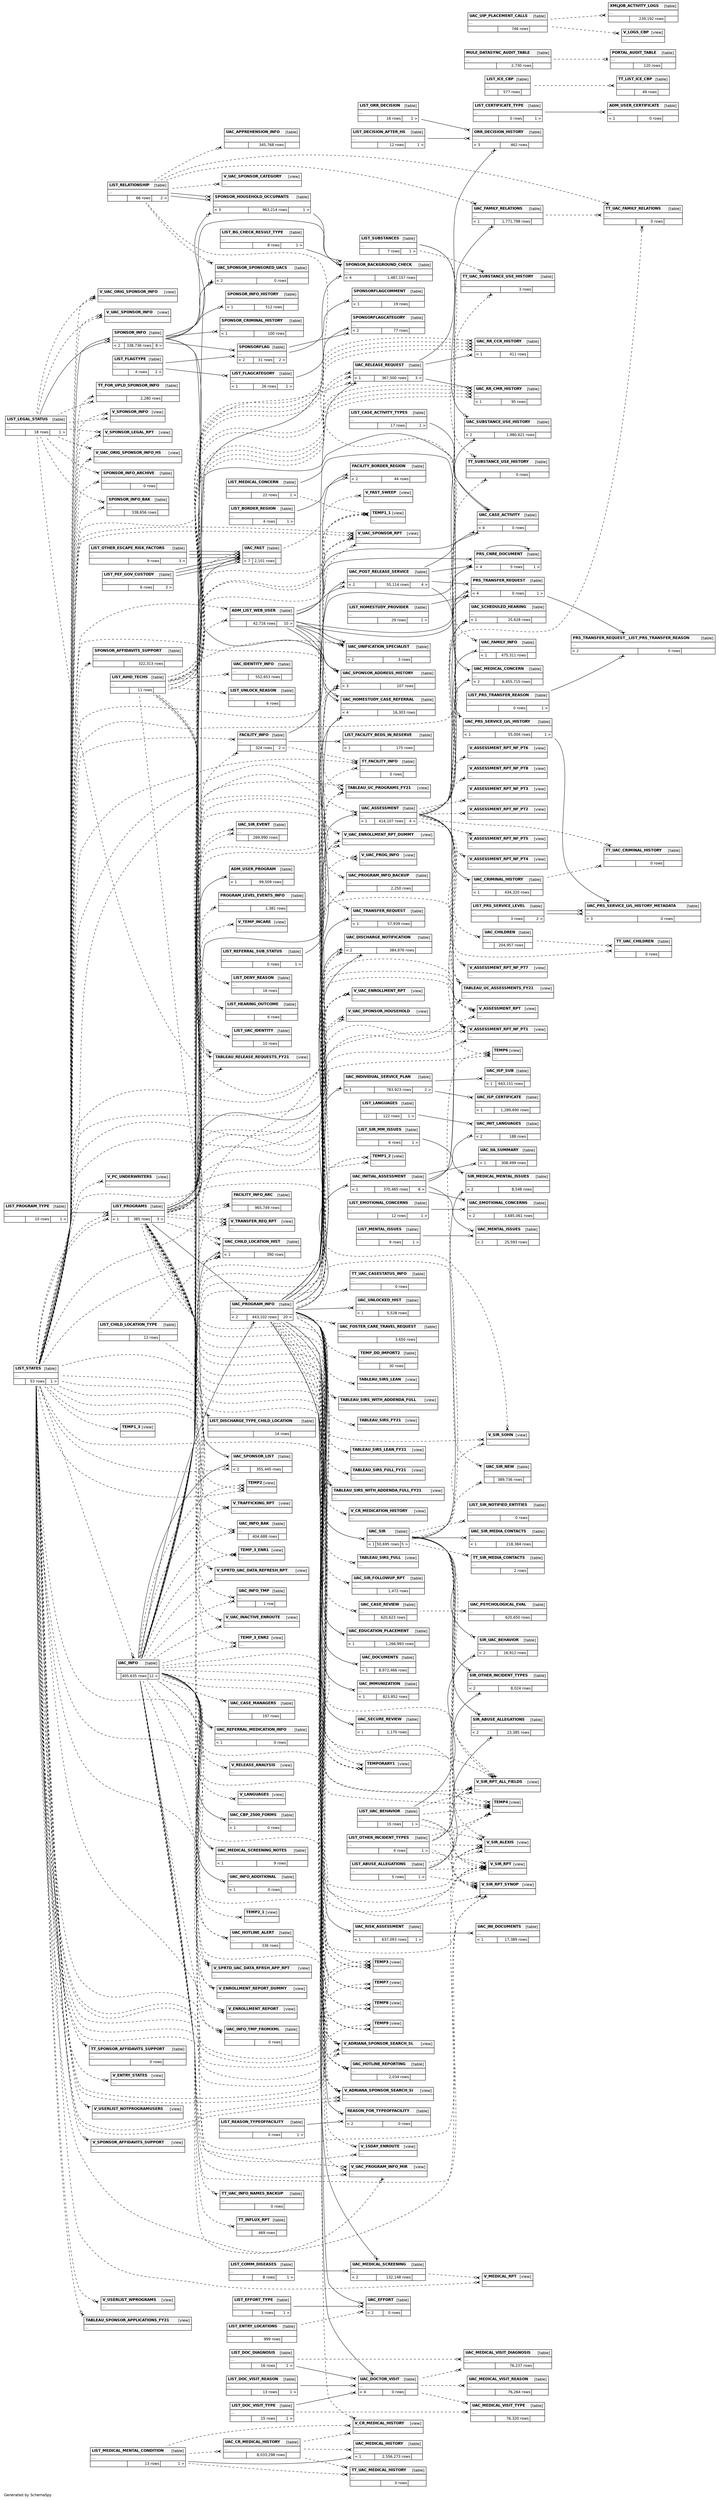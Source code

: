 digraph "compactImpliedRelationshipsDiagram" {
  graph [    rankdir="RL"    bgcolor="#ffffff"    label="\nGenerated by SchemaSpy"    labeljust="l"    nodesep="0.18"    ranksep="0.46"    fontname="Helvetica"    fontsize="11"    ration="compress"  ];  node [    fontname="Helvetica"    fontsize="11"    shape="plaintext"  ];  edge [    arrowsize="0.8"  ];
  "ORR_DECISION_HISTORY" [
   label=<
    <TABLE BORDER="0" CELLBORDER="1" CELLSPACING="0" BGCOLOR="#ffffff">
      <TR><TD COLSPAN="3"  BGCOLOR="#f5f5f5"><TABLE BORDER="0" CELLSPACING="0"><TR><TD ALIGN="LEFT" FIXEDSIZE="TRUE" WIDTH="164" HEIGHT="16"><B>ORR_DECISION_HISTORY</B></TD><TD ALIGN="RIGHT">[table]</TD></TR></TABLE></TD></TR>
      <TR><TD PORT="elipses" COLSPAN="3" ALIGN="LEFT">...</TD></TR>
      <TR><TD ALIGN="LEFT" BGCOLOR="#ffffff">&lt; 3</TD><TD ALIGN="RIGHT" BGCOLOR="#ffffff">462 rows</TD><TD ALIGN="RIGHT" BGCOLOR="#ffffff">  </TD></TR>
    </TABLE>>
    URL="tables/ORR_DECISION_HISTORY.html"
    target="_top"
    tooltip="ORR_DECISION_HISTORY"
  ];
  "SPONSORFLAGCOMMENT" [
   label=<
    <TABLE BORDER="0" CELLBORDER="1" CELLSPACING="0" BGCOLOR="#ffffff">
      <TR><TD COLSPAN="3"  BGCOLOR="#f5f5f5"><TABLE BORDER="0" CELLSPACING="0"><TR><TD ALIGN="LEFT" FIXEDSIZE="TRUE" WIDTH="170" HEIGHT="16"><B>SPONSORFLAGCOMMENT</B></TD><TD ALIGN="RIGHT">[table]</TD></TR></TABLE></TD></TR>
      <TR><TD PORT="elipses" COLSPAN="3" ALIGN="LEFT">...</TD></TR>
      <TR><TD ALIGN="LEFT" BGCOLOR="#ffffff">&lt; 1</TD><TD ALIGN="RIGHT" BGCOLOR="#ffffff">19 rows</TD><TD ALIGN="RIGHT" BGCOLOR="#ffffff">  </TD></TR>
    </TABLE>>
    URL="tables/SPONSORFLAGCOMMENT.html"
    target="_top"
    tooltip="SPONSORFLAGCOMMENT"
  ];
  "TT_SUBSTANCE_USE_HISTORY" [
   label=<
    <TABLE BORDER="0" CELLBORDER="1" CELLSPACING="0" BGCOLOR="#ffffff">
      <TR><TD COLSPAN="3"  BGCOLOR="#f5f5f5"><TABLE BORDER="0" CELLSPACING="0"><TR><TD ALIGN="LEFT" FIXEDSIZE="TRUE" WIDTH="201" HEIGHT="16"><B>TT_SUBSTANCE_USE_HISTORY</B></TD><TD ALIGN="RIGHT">[table]</TD></TR></TABLE></TD></TR>
      <TR><TD PORT="elipses" COLSPAN="3" ALIGN="LEFT">...</TD></TR>
      <TR><TD ALIGN="LEFT" BGCOLOR="#ffffff">  </TD><TD ALIGN="RIGHT" BGCOLOR="#ffffff">0 rows</TD><TD ALIGN="RIGHT" BGCOLOR="#ffffff">  </TD></TR>
    </TABLE>>
    URL="tables/TT_SUBSTANCE_USE_HISTORY.html"
    target="_top"
    tooltip="TT_SUBSTANCE_USE_HISTORY"
  ];
  "LIST_DOC_DIAGNOSIS" [
   label=<
    <TABLE BORDER="0" CELLBORDER="1" CELLSPACING="0" BGCOLOR="#ffffff">
      <TR><TD COLSPAN="3"  BGCOLOR="#f5f5f5"><TABLE BORDER="0" CELLSPACING="0"><TR><TD ALIGN="LEFT" FIXEDSIZE="TRUE" WIDTH="145" HEIGHT="16"><B>LIST_DOC_DIAGNOSIS</B></TD><TD ALIGN="RIGHT">[table]</TD></TR></TABLE></TD></TR>
      <TR><TD PORT="elipses" COLSPAN="3" ALIGN="LEFT">...</TD></TR>
      <TR><TD ALIGN="LEFT" BGCOLOR="#ffffff">  </TD><TD ALIGN="RIGHT" BGCOLOR="#ffffff">16 rows</TD><TD ALIGN="RIGHT" BGCOLOR="#ffffff">1 &gt;</TD></TR>
    </TABLE>>
    URL="tables/LIST_DOC_DIAGNOSIS.html"
    target="_top"
    tooltip="LIST_DOC_DIAGNOSIS"
  ];
  "LIST_UNLOCK_REASON" [
   label=<
    <TABLE BORDER="0" CELLBORDER="1" CELLSPACING="0" BGCOLOR="#ffffff">
      <TR><TD COLSPAN="3"  BGCOLOR="#f5f5f5"><TABLE BORDER="0" CELLSPACING="0"><TR><TD ALIGN="LEFT" FIXEDSIZE="TRUE" WIDTH="152" HEIGHT="16"><B>LIST_UNLOCK_REASON</B></TD><TD ALIGN="RIGHT">[table]</TD></TR></TABLE></TD></TR>
      <TR><TD PORT="elipses" COLSPAN="3" ALIGN="LEFT">...</TD></TR>
      <TR><TD ALIGN="LEFT" BGCOLOR="#ffffff">  </TD><TD ALIGN="RIGHT" BGCOLOR="#ffffff">6 rows</TD><TD ALIGN="RIGHT" BGCOLOR="#ffffff">  </TD></TR>
    </TABLE>>
    URL="tables/LIST_UNLOCK_REASON.html"
    target="_top"
    tooltip="LIST_UNLOCK_REASON"
  ];
  "SIR_MEDICAL_MENTAL_ISSUES" [
   label=<
    <TABLE BORDER="0" CELLBORDER="1" CELLSPACING="0" BGCOLOR="#ffffff">
      <TR><TD COLSPAN="3"  BGCOLOR="#f5f5f5"><TABLE BORDER="0" CELLSPACING="0"><TR><TD ALIGN="LEFT" FIXEDSIZE="TRUE" WIDTH="204" HEIGHT="16"><B>SIR_MEDICAL_MENTAL_ISSUES</B></TD><TD ALIGN="RIGHT">[table]</TD></TR></TABLE></TD></TR>
      <TR><TD PORT="elipses" COLSPAN="3" ALIGN="LEFT">...</TD></TR>
      <TR><TD ALIGN="LEFT" BGCOLOR="#ffffff">&lt; 2</TD><TD ALIGN="RIGHT" BGCOLOR="#ffffff">8,548 rows</TD><TD ALIGN="RIGHT" BGCOLOR="#ffffff">  </TD></TR>
    </TABLE>>
    URL="tables/SIR_MEDICAL_MENTAL_ISSUES.html"
    target="_top"
    tooltip="SIR_MEDICAL_MENTAL_ISSUES"
  ];
  "LIST_DENY_REASON" [
   label=<
    <TABLE BORDER="0" CELLBORDER="1" CELLSPACING="0" BGCOLOR="#ffffff">
      <TR><TD COLSPAN="3"  BGCOLOR="#f5f5f5"><TABLE BORDER="0" CELLSPACING="0"><TR><TD ALIGN="LEFT" FIXEDSIZE="TRUE" WIDTH="133" HEIGHT="16"><B>LIST_DENY_REASON</B></TD><TD ALIGN="RIGHT">[table]</TD></TR></TABLE></TD></TR>
      <TR><TD PORT="elipses" COLSPAN="3" ALIGN="LEFT">...</TD></TR>
      <TR><TD ALIGN="LEFT" BGCOLOR="#ffffff">  </TD><TD ALIGN="RIGHT" BGCOLOR="#ffffff">16 rows</TD><TD ALIGN="RIGHT" BGCOLOR="#ffffff">  </TD></TR>
    </TABLE>>
    URL="tables/LIST_DENY_REASON.html"
    target="_top"
    tooltip="LIST_DENY_REASON"
  ];
  "UAC_INFO_TMP" [
   label=<
    <TABLE BORDER="0" CELLBORDER="1" CELLSPACING="0" BGCOLOR="#ffffff">
      <TR><TD COLSPAN="3"  BGCOLOR="#f5f5f5"><TABLE BORDER="0" CELLSPACING="0"><TR><TD ALIGN="LEFT" FIXEDSIZE="TRUE" WIDTH="101" HEIGHT="16"><B>UAC_INFO_TMP</B></TD><TD ALIGN="RIGHT">[table]</TD></TR></TABLE></TD></TR>
      <TR><TD PORT="elipses" COLSPAN="3" ALIGN="LEFT">...</TD></TR>
      <TR><TD ALIGN="LEFT" BGCOLOR="#ffffff">  </TD><TD ALIGN="RIGHT" BGCOLOR="#ffffff">1 row</TD><TD ALIGN="RIGHT" BGCOLOR="#ffffff">  </TD></TR>
    </TABLE>>
    URL="tables/UAC_INFO_TMP.html"
    target="_top"
    tooltip="UAC_INFO_TMP"
  ];
  "LIST_SUBSTANCES" [
   label=<
    <TABLE BORDER="0" CELLBORDER="1" CELLSPACING="0" BGCOLOR="#ffffff">
      <TR><TD COLSPAN="3"  BGCOLOR="#f5f5f5"><TABLE BORDER="0" CELLSPACING="0"><TR><TD ALIGN="LEFT" FIXEDSIZE="TRUE" WIDTH="124" HEIGHT="16"><B>LIST_SUBSTANCES</B></TD><TD ALIGN="RIGHT">[table]</TD></TR></TABLE></TD></TR>
      <TR><TD PORT="elipses" COLSPAN="3" ALIGN="LEFT">...</TD></TR>
      <TR><TD ALIGN="LEFT" BGCOLOR="#ffffff">  </TD><TD ALIGN="RIGHT" BGCOLOR="#ffffff">7 rows</TD><TD ALIGN="RIGHT" BGCOLOR="#ffffff">1 &gt;</TD></TR>
    </TABLE>>
    URL="tables/LIST_SUBSTANCES.html"
    target="_top"
    tooltip="LIST_SUBSTANCES"
  ];
  "SIR_UAC_BEHAVIOR" [
   label=<
    <TABLE BORDER="0" CELLBORDER="1" CELLSPACING="0" BGCOLOR="#ffffff">
      <TR><TD COLSPAN="3"  BGCOLOR="#f5f5f5"><TABLE BORDER="0" CELLSPACING="0"><TR><TD ALIGN="LEFT" FIXEDSIZE="TRUE" WIDTH="132" HEIGHT="16"><B>SIR_UAC_BEHAVIOR</B></TD><TD ALIGN="RIGHT">[table]</TD></TR></TABLE></TD></TR>
      <TR><TD PORT="elipses" COLSPAN="3" ALIGN="LEFT">...</TD></TR>
      <TR><TD ALIGN="LEFT" BGCOLOR="#ffffff">&lt; 2</TD><TD ALIGN="RIGHT" BGCOLOR="#ffffff">16,912 rows</TD><TD ALIGN="RIGHT" BGCOLOR="#ffffff">  </TD></TR>
    </TABLE>>
    URL="tables/SIR_UAC_BEHAVIOR.html"
    target="_top"
    tooltip="SIR_UAC_BEHAVIOR"
  ];
  "UAC_PROGRAM_INFO" [
   label=<
    <TABLE BORDER="0" CELLBORDER="1" CELLSPACING="0" BGCOLOR="#ffffff">
      <TR><TD COLSPAN="3"  BGCOLOR="#f5f5f5"><TABLE BORDER="0" CELLSPACING="0"><TR><TD ALIGN="LEFT" FIXEDSIZE="TRUE" WIDTH="141" HEIGHT="16"><B>UAC_PROGRAM_INFO</B></TD><TD ALIGN="RIGHT">[table]</TD></TR></TABLE></TD></TR>
      <TR><TD PORT="elipses" COLSPAN="3" ALIGN="LEFT">...</TD></TR>
      <TR><TD ALIGN="LEFT" BGCOLOR="#ffffff">&lt; 2</TD><TD ALIGN="RIGHT" BGCOLOR="#ffffff">443,102 rows</TD><TD ALIGN="RIGHT" BGCOLOR="#ffffff">20 &gt;</TD></TR>
    </TABLE>>
    URL="tables/UAC_PROGRAM_INFO.html"
    target="_top"
    tooltip="UAC_PROGRAM_INFO"
  ];
  "LIST_REASON_TYPEOFFACILITY" [
   label=<
    <TABLE BORDER="0" CELLBORDER="1" CELLSPACING="0" BGCOLOR="#ffffff">
      <TR><TD COLSPAN="3"  BGCOLOR="#f5f5f5"><TABLE BORDER="0" CELLSPACING="0"><TR><TD ALIGN="LEFT" FIXEDSIZE="TRUE" WIDTH="208" HEIGHT="16"><B>LIST_REASON_TYPEOFFACILITY</B></TD><TD ALIGN="RIGHT">[table]</TD></TR></TABLE></TD></TR>
      <TR><TD PORT="elipses" COLSPAN="3" ALIGN="LEFT">...</TD></TR>
      <TR><TD ALIGN="LEFT" BGCOLOR="#ffffff">  </TD><TD ALIGN="RIGHT" BGCOLOR="#ffffff">0 rows</TD><TD ALIGN="RIGHT" BGCOLOR="#ffffff">1 &gt;</TD></TR>
    </TABLE>>
    URL="tables/LIST_REASON_TYPEOFFACILITY.html"
    target="_top"
    tooltip="LIST_REASON_TYPEOFFACILITY"
  ];
  "TT_INFLUX_RPT" [
   label=<
    <TABLE BORDER="0" CELLBORDER="1" CELLSPACING="0" BGCOLOR="#ffffff">
      <TR><TD COLSPAN="3"  BGCOLOR="#f5f5f5"><TABLE BORDER="0" CELLSPACING="0"><TR><TD ALIGN="LEFT" FIXEDSIZE="TRUE" WIDTH="103" HEIGHT="16"><B>TT_INFLUX_RPT</B></TD><TD ALIGN="RIGHT">[table]</TD></TR></TABLE></TD></TR>
      <TR><TD PORT="elipses" COLSPAN="3" ALIGN="LEFT">...</TD></TR>
      <TR><TD ALIGN="LEFT" BGCOLOR="#ffffff">  </TD><TD ALIGN="RIGHT" BGCOLOR="#ffffff">469 rows</TD><TD ALIGN="RIGHT" BGCOLOR="#ffffff">  </TD></TR>
    </TABLE>>
    URL="tables/TT_INFLUX_RPT.html"
    target="_top"
    tooltip="TT_INFLUX_RPT"
  ];
  "UAC_CASE_REVIEW" [
   label=<
    <TABLE BORDER="0" CELLBORDER="1" CELLSPACING="0" BGCOLOR="#ffffff">
      <TR><TD COLSPAN="3"  BGCOLOR="#f5f5f5"><TABLE BORDER="0" CELLSPACING="0"><TR><TD ALIGN="LEFT" FIXEDSIZE="TRUE" WIDTH="127" HEIGHT="16"><B>UAC_CASE_REVIEW</B></TD><TD ALIGN="RIGHT">[table]</TD></TR></TABLE></TD></TR>
      <TR><TD PORT="elipses" COLSPAN="3" ALIGN="LEFT">...</TD></TR>
      <TR><TD ALIGN="LEFT" BGCOLOR="#ffffff">  </TD><TD ALIGN="RIGHT" BGCOLOR="#ffffff">620,623 rows</TD><TD ALIGN="RIGHT" BGCOLOR="#ffffff">  </TD></TR>
    </TABLE>>
    URL="tables/UAC_CASE_REVIEW.html"
    target="_top"
    tooltip="UAC_CASE_REVIEW"
  ];
  "ADM_USER_CERTIFICATE" [
   label=<
    <TABLE BORDER="0" CELLBORDER="1" CELLSPACING="0" BGCOLOR="#ffffff">
      <TR><TD COLSPAN="3"  BGCOLOR="#f5f5f5"><TABLE BORDER="0" CELLSPACING="0"><TR><TD ALIGN="LEFT" FIXEDSIZE="TRUE" WIDTH="165" HEIGHT="16"><B>ADM_USER_CERTIFICATE</B></TD><TD ALIGN="RIGHT">[table]</TD></TR></TABLE></TD></TR>
      <TR><TD PORT="elipses" COLSPAN="3" ALIGN="LEFT">...</TD></TR>
      <TR><TD ALIGN="LEFT" BGCOLOR="#ffffff">&lt; 1</TD><TD ALIGN="RIGHT" BGCOLOR="#ffffff">0 rows</TD><TD ALIGN="RIGHT" BGCOLOR="#ffffff">  </TD></TR>
    </TABLE>>
    URL="tables/ADM_USER_CERTIFICATE.html"
    target="_top"
    tooltip="ADM_USER_CERTIFICATE"
  ];
  "UAC_EFFORT" [
   label=<
    <TABLE BORDER="0" CELLBORDER="1" CELLSPACING="0" BGCOLOR="#ffffff">
      <TR><TD COLSPAN="3"  BGCOLOR="#f5f5f5"><TABLE BORDER="0" CELLSPACING="0"><TR><TD ALIGN="LEFT" FIXEDSIZE="TRUE" WIDTH="86" HEIGHT="16"><B>UAC_EFFORT</B></TD><TD ALIGN="RIGHT">[table]</TD></TR></TABLE></TD></TR>
      <TR><TD PORT="elipses" COLSPAN="3" ALIGN="LEFT">...</TD></TR>
      <TR><TD ALIGN="LEFT" BGCOLOR="#ffffff">&lt; 2</TD><TD ALIGN="RIGHT" BGCOLOR="#ffffff">0 rows</TD><TD ALIGN="RIGHT" BGCOLOR="#ffffff">  </TD></TR>
    </TABLE>>
    URL="tables/UAC_EFFORT.html"
    target="_top"
    tooltip="UAC_EFFORT"
  ];
  "LIST_HOMESTUDY_PROVIDER" [
   label=<
    <TABLE BORDER="0" CELLBORDER="1" CELLSPACING="0" BGCOLOR="#ffffff">
      <TR><TD COLSPAN="3"  BGCOLOR="#f5f5f5"><TABLE BORDER="0" CELLSPACING="0"><TR><TD ALIGN="LEFT" FIXEDSIZE="TRUE" WIDTH="195" HEIGHT="16"><B>LIST_HOMESTUDY_PROVIDER</B></TD><TD ALIGN="RIGHT">[table]</TD></TR></TABLE></TD></TR>
      <TR><TD PORT="elipses" COLSPAN="3" ALIGN="LEFT">...</TD></TR>
      <TR><TD ALIGN="LEFT" BGCOLOR="#ffffff">  </TD><TD ALIGN="RIGHT" BGCOLOR="#ffffff">29 rows</TD><TD ALIGN="RIGHT" BGCOLOR="#ffffff">1 &gt;</TD></TR>
    </TABLE>>
    URL="tables/LIST_HOMESTUDY_PROVIDER.html"
    target="_top"
    tooltip="LIST_HOMESTUDY_PROVIDER"
  ];
  "UAC_APPREHENSION_INFO" [
   label=<
    <TABLE BORDER="0" CELLBORDER="1" CELLSPACING="0" BGCOLOR="#ffffff">
      <TR><TD COLSPAN="3"  BGCOLOR="#f5f5f5"><TABLE BORDER="0" CELLSPACING="0"><TR><TD ALIGN="LEFT" FIXEDSIZE="TRUE" WIDTH="178" HEIGHT="16"><B>UAC_APPREHENSION_INFO</B></TD><TD ALIGN="RIGHT">[table]</TD></TR></TABLE></TD></TR>
      <TR><TD PORT="elipses" COLSPAN="3" ALIGN="LEFT">...</TD></TR>
      <TR><TD ALIGN="LEFT" BGCOLOR="#ffffff">  </TD><TD ALIGN="RIGHT" BGCOLOR="#ffffff">345,768 rows</TD><TD ALIGN="RIGHT" BGCOLOR="#ffffff">  </TD></TR>
    </TABLE>>
    URL="tables/UAC_APPREHENSION_INFO.html"
    target="_top"
    tooltip="UAC_APPREHENSION_INFO"
  ];
  "LIST_DISCHARGE_TYPE_CHILD_LOCATION" [
   label=<
    <TABLE BORDER="0" CELLBORDER="1" CELLSPACING="0" BGCOLOR="#ffffff">
      <TR><TD COLSPAN="3"  BGCOLOR="#f5f5f5"><TABLE BORDER="0" CELLSPACING="0"><TR><TD ALIGN="LEFT" FIXEDSIZE="TRUE" WIDTH="275" HEIGHT="16"><B>LIST_DISCHARGE_TYPE_CHILD_LOCATION</B></TD><TD ALIGN="RIGHT">[table]</TD></TR></TABLE></TD></TR>
      <TR><TD PORT="elipses" COLSPAN="3" ALIGN="LEFT">...</TD></TR>
      <TR><TD ALIGN="LEFT" BGCOLOR="#ffffff">  </TD><TD ALIGN="RIGHT" BGCOLOR="#ffffff">14 rows</TD><TD ALIGN="RIGHT" BGCOLOR="#ffffff">  </TD></TR>
    </TABLE>>
    URL="tables/LIST_DISCHARGE_TYPE_CHILD_LOCATION.html"
    target="_top"
    tooltip="LIST_DISCHARGE_TYPE_CHILD_LOCATION"
  ];
  "SPONSOR_BACKGROUND_CHECK" [
   label=<
    <TABLE BORDER="0" CELLBORDER="1" CELLSPACING="0" BGCOLOR="#ffffff">
      <TR><TD COLSPAN="3"  BGCOLOR="#f5f5f5"><TABLE BORDER="0" CELLSPACING="0"><TR><TD ALIGN="LEFT" FIXEDSIZE="TRUE" WIDTH="218" HEIGHT="16"><B>SPONSOR_BACKGROUND_CHECK</B></TD><TD ALIGN="RIGHT">[table]</TD></TR></TABLE></TD></TR>
      <TR><TD PORT="elipses" COLSPAN="3" ALIGN="LEFT">...</TD></TR>
      <TR><TD ALIGN="LEFT" BGCOLOR="#ffffff">&lt; 4</TD><TD ALIGN="RIGHT" BGCOLOR="#ffffff">1,487,157 rows</TD><TD ALIGN="RIGHT" BGCOLOR="#ffffff">  </TD></TR>
    </TABLE>>
    URL="tables/SPONSOR_BACKGROUND_CHECK.html"
    target="_top"
    tooltip="SPONSOR_BACKGROUND_CHECK"
  ];
  "LIST_FLAGCATEGORY" [
   label=<
    <TABLE BORDER="0" CELLBORDER="1" CELLSPACING="0" BGCOLOR="#ffffff">
      <TR><TD COLSPAN="3"  BGCOLOR="#f5f5f5"><TABLE BORDER="0" CELLSPACING="0"><TR><TD ALIGN="LEFT" FIXEDSIZE="TRUE" WIDTH="142" HEIGHT="16"><B>LIST_FLAGCATEGORY</B></TD><TD ALIGN="RIGHT">[table]</TD></TR></TABLE></TD></TR>
      <TR><TD PORT="elipses" COLSPAN="3" ALIGN="LEFT">...</TD></TR>
      <TR><TD ALIGN="LEFT" BGCOLOR="#ffffff">&lt; 1</TD><TD ALIGN="RIGHT" BGCOLOR="#ffffff">26 rows</TD><TD ALIGN="RIGHT" BGCOLOR="#ffffff">1 &gt;</TD></TR>
    </TABLE>>
    URL="tables/LIST_FLAGCATEGORY.html"
    target="_top"
    tooltip="LIST_FLAGCATEGORY"
  ];
  "UAC_CHILDREN" [
   label=<
    <TABLE BORDER="0" CELLBORDER="1" CELLSPACING="0" BGCOLOR="#ffffff">
      <TR><TD COLSPAN="3"  BGCOLOR="#f5f5f5"><TABLE BORDER="0" CELLSPACING="0"><TR><TD ALIGN="LEFT" FIXEDSIZE="TRUE" WIDTH="102" HEIGHT="16"><B>UAC_CHILDREN</B></TD><TD ALIGN="RIGHT">[table]</TD></TR></TABLE></TD></TR>
      <TR><TD PORT="elipses" COLSPAN="3" ALIGN="LEFT">...</TD></TR>
      <TR><TD ALIGN="LEFT" BGCOLOR="#ffffff">  </TD><TD ALIGN="RIGHT" BGCOLOR="#ffffff">204,957 rows</TD><TD ALIGN="RIGHT" BGCOLOR="#ffffff">  </TD></TR>
    </TABLE>>
    URL="tables/UAC_CHILDREN.html"
    target="_top"
    tooltip="UAC_CHILDREN"
  ];
  "LIST_FLAGTYPE" [
   label=<
    <TABLE BORDER="0" CELLBORDER="1" CELLSPACING="0" BGCOLOR="#ffffff">
      <TR><TD COLSPAN="3"  BGCOLOR="#f5f5f5"><TABLE BORDER="0" CELLSPACING="0"><TR><TD ALIGN="LEFT" FIXEDSIZE="TRUE" WIDTH="103" HEIGHT="16"><B>LIST_FLAGTYPE</B></TD><TD ALIGN="RIGHT">[table]</TD></TR></TABLE></TD></TR>
      <TR><TD PORT="elipses" COLSPAN="3" ALIGN="LEFT">...</TD></TR>
      <TR><TD ALIGN="LEFT" BGCOLOR="#ffffff">  </TD><TD ALIGN="RIGHT" BGCOLOR="#ffffff">4 rows</TD><TD ALIGN="RIGHT" BGCOLOR="#ffffff">2 &gt;</TD></TR>
    </TABLE>>
    URL="tables/LIST_FLAGTYPE.html"
    target="_top"
    tooltip="LIST_FLAGTYPE"
  ];
  "FACILITY_INFO_ARC" [
   label=<
    <TABLE BORDER="0" CELLBORDER="1" CELLSPACING="0" BGCOLOR="#ffffff">
      <TR><TD COLSPAN="3"  BGCOLOR="#f5f5f5"><TABLE BORDER="0" CELLSPACING="0"><TR><TD ALIGN="LEFT" FIXEDSIZE="TRUE" WIDTH="131" HEIGHT="16"><B>FACILITY_INFO_ARC</B></TD><TD ALIGN="RIGHT">[table]</TD></TR></TABLE></TD></TR>
      <TR><TD PORT="elipses" COLSPAN="3" ALIGN="LEFT">...</TD></TR>
      <TR><TD ALIGN="LEFT" BGCOLOR="#ffffff">  </TD><TD ALIGN="RIGHT" BGCOLOR="#ffffff">965,749 rows</TD><TD ALIGN="RIGHT" BGCOLOR="#ffffff">  </TD></TR>
    </TABLE>>
    URL="tables/FACILITY_INFO_ARC.html"
    target="_top"
    tooltip="FACILITY_INFO_ARC"
  ];
  "SPONSOR_INFO_ARCHIVE" [
   label=<
    <TABLE BORDER="0" CELLBORDER="1" CELLSPACING="0" BGCOLOR="#ffffff">
      <TR><TD COLSPAN="3"  BGCOLOR="#f5f5f5"><TABLE BORDER="0" CELLSPACING="0"><TR><TD ALIGN="LEFT" FIXEDSIZE="TRUE" WIDTH="169" HEIGHT="16"><B>SPONSOR_INFO_ARCHIVE</B></TD><TD ALIGN="RIGHT">[table]</TD></TR></TABLE></TD></TR>
      <TR><TD PORT="elipses" COLSPAN="3" ALIGN="LEFT">...</TD></TR>
      <TR><TD ALIGN="LEFT" BGCOLOR="#ffffff">  </TD><TD ALIGN="RIGHT" BGCOLOR="#ffffff">0 rows</TD><TD ALIGN="RIGHT" BGCOLOR="#ffffff">  </TD></TR>
    </TABLE>>
    URL="tables/SPONSOR_INFO_ARCHIVE.html"
    target="_top"
    tooltip="SPONSOR_INFO_ARCHIVE"
  ];
  "UAC_MEDICAL_HISTORY" [
   label=<
    <TABLE BORDER="0" CELLBORDER="1" CELLSPACING="0" BGCOLOR="#ffffff">
      <TR><TD COLSPAN="3"  BGCOLOR="#f5f5f5"><TABLE BORDER="0" CELLSPACING="0"><TR><TD ALIGN="LEFT" FIXEDSIZE="TRUE" WIDTH="159" HEIGHT="16"><B>UAC_MEDICAL_HISTORY</B></TD><TD ALIGN="RIGHT">[table]</TD></TR></TABLE></TD></TR>
      <TR><TD PORT="elipses" COLSPAN="3" ALIGN="LEFT">...</TD></TR>
      <TR><TD ALIGN="LEFT" BGCOLOR="#ffffff">&lt; 1</TD><TD ALIGN="RIGHT" BGCOLOR="#ffffff">2,556,273 rows</TD><TD ALIGN="RIGHT" BGCOLOR="#ffffff">  </TD></TR>
    </TABLE>>
    URL="tables/UAC_MEDICAL_HISTORY.html"
    target="_top"
    tooltip="UAC_MEDICAL_HISTORY"
  ];
  "SPONSOR_INFO_HISTORY" [
   label=<
    <TABLE BORDER="0" CELLBORDER="1" CELLSPACING="0" BGCOLOR="#ffffff">
      <TR><TD COLSPAN="3"  BGCOLOR="#f5f5f5"><TABLE BORDER="0" CELLSPACING="0"><TR><TD ALIGN="LEFT" FIXEDSIZE="TRUE" WIDTH="170" HEIGHT="16"><B>SPONSOR_INFO_HISTORY</B></TD><TD ALIGN="RIGHT">[table]</TD></TR></TABLE></TD></TR>
      <TR><TD PORT="elipses" COLSPAN="3" ALIGN="LEFT">...</TD></TR>
      <TR><TD ALIGN="LEFT" BGCOLOR="#ffffff">&lt; 1</TD><TD ALIGN="RIGHT" BGCOLOR="#ffffff">512 rows</TD><TD ALIGN="RIGHT" BGCOLOR="#ffffff">  </TD></TR>
    </TABLE>>
    URL="tables/SPONSOR_INFO_HISTORY.html"
    target="_top"
    tooltip="SPONSOR_INFO_HISTORY"
  ];
  "UAC_HOTLINE_REPORTING" [
   label=<
    <TABLE BORDER="0" CELLBORDER="1" CELLSPACING="0" BGCOLOR="#ffffff">
      <TR><TD COLSPAN="3"  BGCOLOR="#f5f5f5"><TABLE BORDER="0" CELLSPACING="0"><TR><TD ALIGN="LEFT" FIXEDSIZE="TRUE" WIDTH="176" HEIGHT="16"><B>UAC_HOTLINE_REPORTING</B></TD><TD ALIGN="RIGHT">[table]</TD></TR></TABLE></TD></TR>
      <TR><TD PORT="elipses" COLSPAN="3" ALIGN="LEFT">...</TD></TR>
      <TR><TD ALIGN="LEFT" BGCOLOR="#ffffff">  </TD><TD ALIGN="RIGHT" BGCOLOR="#ffffff">2,034 rows</TD><TD ALIGN="RIGHT" BGCOLOR="#ffffff">  </TD></TR>
    </TABLE>>
    URL="tables/UAC_HOTLINE_REPORTING.html"
    target="_top"
    tooltip="UAC_HOTLINE_REPORTING"
  ];
  "PRS_TRANSFER_REQUEST" [
   label=<
    <TABLE BORDER="0" CELLBORDER="1" CELLSPACING="0" BGCOLOR="#ffffff">
      <TR><TD COLSPAN="3"  BGCOLOR="#f5f5f5"><TABLE BORDER="0" CELLSPACING="0"><TR><TD ALIGN="LEFT" FIXEDSIZE="TRUE" WIDTH="172" HEIGHT="16"><B>PRS_TRANSFER_REQUEST</B></TD><TD ALIGN="RIGHT">[table]</TD></TR></TABLE></TD></TR>
      <TR><TD PORT="elipses" COLSPAN="3" ALIGN="LEFT">...</TD></TR>
      <TR><TD ALIGN="LEFT" BGCOLOR="#ffffff">&lt; 4</TD><TD ALIGN="RIGHT" BGCOLOR="#ffffff">0 rows</TD><TD ALIGN="RIGHT" BGCOLOR="#ffffff">1 &gt;</TD></TR>
    </TABLE>>
    URL="tables/PRS_TRANSFER_REQUEST.html"
    target="_top"
    tooltip="PRS_TRANSFER_REQUEST"
  ];
  "UAC_SIR_MEDIA_CONTACTS" [
   label=<
    <TABLE BORDER="0" CELLBORDER="1" CELLSPACING="0" BGCOLOR="#ffffff">
      <TR><TD COLSPAN="3"  BGCOLOR="#f5f5f5"><TABLE BORDER="0" CELLSPACING="0"><TR><TD ALIGN="LEFT" FIXEDSIZE="TRUE" WIDTH="184" HEIGHT="16"><B>UAC_SIR_MEDIA_CONTACTS</B></TD><TD ALIGN="RIGHT">[table]</TD></TR></TABLE></TD></TR>
      <TR><TD PORT="elipses" COLSPAN="3" ALIGN="LEFT">...</TD></TR>
      <TR><TD ALIGN="LEFT" BGCOLOR="#ffffff">&lt; 1</TD><TD ALIGN="RIGHT" BGCOLOR="#ffffff">218,384 rows</TD><TD ALIGN="RIGHT" BGCOLOR="#ffffff">  </TD></TR>
    </TABLE>>
    URL="tables/UAC_SIR_MEDIA_CONTACTS.html"
    target="_top"
    tooltip="UAC_SIR_MEDIA_CONTACTS"
  ];
  "UAC_PSYCHOLOGICAL_EVAL" [
   label=<
    <TABLE BORDER="0" CELLBORDER="1" CELLSPACING="0" BGCOLOR="#ffffff">
      <TR><TD COLSPAN="3"  BGCOLOR="#f5f5f5"><TABLE BORDER="0" CELLSPACING="0"><TR><TD ALIGN="LEFT" FIXEDSIZE="TRUE" WIDTH="187" HEIGHT="16"><B>UAC_PSYCHOLOGICAL_EVAL</B></TD><TD ALIGN="RIGHT">[table]</TD></TR></TABLE></TD></TR>
      <TR><TD PORT="elipses" COLSPAN="3" ALIGN="LEFT">...</TD></TR>
      <TR><TD ALIGN="LEFT" BGCOLOR="#ffffff">  </TD><TD ALIGN="RIGHT" BGCOLOR="#ffffff">620,650 rows</TD><TD ALIGN="RIGHT" BGCOLOR="#ffffff">  </TD></TR>
    </TABLE>>
    URL="tables/UAC_PSYCHOLOGICAL_EVAL.html"
    target="_top"
    tooltip="UAC_PSYCHOLOGICAL_EVAL"
  ];
  "LIST_PROGRAM_TYPE" [
   label=<
    <TABLE BORDER="0" CELLBORDER="1" CELLSPACING="0" BGCOLOR="#ffffff">
      <TR><TD COLSPAN="3"  BGCOLOR="#f5f5f5"><TABLE BORDER="0" CELLSPACING="0"><TR><TD ALIGN="LEFT" FIXEDSIZE="TRUE" WIDTH="143" HEIGHT="16"><B>LIST_PROGRAM_TYPE</B></TD><TD ALIGN="RIGHT">[table]</TD></TR></TABLE></TD></TR>
      <TR><TD PORT="elipses" COLSPAN="3" ALIGN="LEFT">...</TD></TR>
      <TR><TD ALIGN="LEFT" BGCOLOR="#ffffff">  </TD><TD ALIGN="RIGHT" BGCOLOR="#ffffff">10 rows</TD><TD ALIGN="RIGHT" BGCOLOR="#ffffff">1 &gt;</TD></TR>
    </TABLE>>
    URL="tables/LIST_PROGRAM_TYPE.html"
    target="_top"
    tooltip="LIST_PROGRAM_TYPE"
  ];
  "UAC_DOCTOR_VISIT" [
   label=<
    <TABLE BORDER="0" CELLBORDER="1" CELLSPACING="0" BGCOLOR="#ffffff">
      <TR><TD COLSPAN="3"  BGCOLOR="#f5f5f5"><TABLE BORDER="0" CELLSPACING="0"><TR><TD ALIGN="LEFT" FIXEDSIZE="TRUE" WIDTH="131" HEIGHT="16"><B>UAC_DOCTOR_VISIT</B></TD><TD ALIGN="RIGHT">[table]</TD></TR></TABLE></TD></TR>
      <TR><TD PORT="elipses" COLSPAN="3" ALIGN="LEFT">...</TD></TR>
      <TR><TD ALIGN="LEFT" BGCOLOR="#ffffff">&lt; 4</TD><TD ALIGN="RIGHT" BGCOLOR="#ffffff">0 rows</TD><TD ALIGN="RIGHT" BGCOLOR="#ffffff">  </TD></TR>
    </TABLE>>
    URL="tables/UAC_DOCTOR_VISIT.html"
    target="_top"
    tooltip="UAC_DOCTOR_VISIT"
  ];
  "UAC_CASE_MANAGERS" [
   label=<
    <TABLE BORDER="0" CELLBORDER="1" CELLSPACING="0" BGCOLOR="#ffffff">
      <TR><TD COLSPAN="3"  BGCOLOR="#f5f5f5"><TABLE BORDER="0" CELLSPACING="0"><TR><TD ALIGN="LEFT" FIXEDSIZE="TRUE" WIDTH="151" HEIGHT="16"><B>UAC_CASE_MANAGERS</B></TD><TD ALIGN="RIGHT">[table]</TD></TR></TABLE></TD></TR>
      <TR><TD PORT="elipses" COLSPAN="3" ALIGN="LEFT">...</TD></TR>
      <TR><TD ALIGN="LEFT" BGCOLOR="#ffffff">  </TD><TD ALIGN="RIGHT" BGCOLOR="#ffffff">197 rows</TD><TD ALIGN="RIGHT" BGCOLOR="#ffffff">  </TD></TR>
    </TABLE>>
    URL="tables/UAC_CASE_MANAGERS.html"
    target="_top"
    tooltip="UAC_CASE_MANAGERS"
  ];
  "PRS_TRANSFER_REQUEST__LIST_PRS_TRANSFER_REASON" [
   label=<
    <TABLE BORDER="0" CELLBORDER="1" CELLSPACING="0" BGCOLOR="#ffffff">
      <TR><TD COLSPAN="3"  BGCOLOR="#f5f5f5"><TABLE BORDER="0" CELLSPACING="0"><TR><TD ALIGN="LEFT" FIXEDSIZE="TRUE" WIDTH="384" HEIGHT="16"><B>PRS_TRANSFER_REQUEST__LIST_PRS_TRANSFER_REASON</B></TD><TD ALIGN="RIGHT">[table]</TD></TR></TABLE></TD></TR>
      <TR><TD PORT="elipses" COLSPAN="3" ALIGN="LEFT">...</TD></TR>
      <TR><TD ALIGN="LEFT" BGCOLOR="#ffffff">&lt; 2</TD><TD ALIGN="RIGHT" BGCOLOR="#ffffff">0 rows</TD><TD ALIGN="RIGHT" BGCOLOR="#ffffff">  </TD></TR>
    </TABLE>>
    URL="tables/PRS_TRANSFER_REQUEST__LIST_PRS__1a9866f2.html"
    target="_top"
    tooltip="PRS_TRANSFER_REQUEST__LIST_PRS_TRANSFER_REASON"
  ];
  "LIST_CERTIFICATE_TYPE" [
   label=<
    <TABLE BORDER="0" CELLBORDER="1" CELLSPACING="0" BGCOLOR="#ffffff">
      <TR><TD COLSPAN="3"  BGCOLOR="#f5f5f5"><TABLE BORDER="0" CELLSPACING="0"><TR><TD ALIGN="LEFT" FIXEDSIZE="TRUE" WIDTH="160" HEIGHT="16"><B>LIST_CERTIFICATE_TYPE</B></TD><TD ALIGN="RIGHT">[table]</TD></TR></TABLE></TD></TR>
      <TR><TD PORT="elipses" COLSPAN="3" ALIGN="LEFT">...</TD></TR>
      <TR><TD ALIGN="LEFT" BGCOLOR="#ffffff">  </TD><TD ALIGN="RIGHT" BGCOLOR="#ffffff">0 rows</TD><TD ALIGN="RIGHT" BGCOLOR="#ffffff">1 &gt;</TD></TR>
    </TABLE>>
    URL="tables/LIST_CERTIFICATE_TYPE.html"
    target="_top"
    tooltip="LIST_CERTIFICATE_TYPE"
  ];
  "ADM_LIST_WEB_USER" [
   label=<
    <TABLE BORDER="0" CELLBORDER="1" CELLSPACING="0" BGCOLOR="#ffffff">
      <TR><TD COLSPAN="3"  BGCOLOR="#f5f5f5"><TABLE BORDER="0" CELLSPACING="0"><TR><TD ALIGN="LEFT" FIXEDSIZE="TRUE" WIDTH="144" HEIGHT="16"><B>ADM_LIST_WEB_USER</B></TD><TD ALIGN="RIGHT">[table]</TD></TR></TABLE></TD></TR>
      <TR><TD PORT="elipses" COLSPAN="3" ALIGN="LEFT">...</TD></TR>
      <TR><TD ALIGN="LEFT" BGCOLOR="#ffffff">  </TD><TD ALIGN="RIGHT" BGCOLOR="#ffffff">42,716 rows</TD><TD ALIGN="RIGHT" BGCOLOR="#ffffff">10 &gt;</TD></TR>
    </TABLE>>
    URL="tables/ADM_LIST_WEB_USER.html"
    target="_top"
    tooltip="ADM_LIST_WEB_USER"
  ];
  "UAC_INIT_LANGUAGES" [
   label=<
    <TABLE BORDER="0" CELLBORDER="1" CELLSPACING="0" BGCOLOR="#ffffff">
      <TR><TD COLSPAN="3"  BGCOLOR="#f5f5f5"><TABLE BORDER="0" CELLSPACING="0"><TR><TD ALIGN="LEFT" FIXEDSIZE="TRUE" WIDTH="149" HEIGHT="16"><B>UAC_INIT_LANGUAGES</B></TD><TD ALIGN="RIGHT">[table]</TD></TR></TABLE></TD></TR>
      <TR><TD PORT="elipses" COLSPAN="3" ALIGN="LEFT">...</TD></TR>
      <TR><TD ALIGN="LEFT" BGCOLOR="#ffffff">&lt; 2</TD><TD ALIGN="RIGHT" BGCOLOR="#ffffff">188 rows</TD><TD ALIGN="RIGHT" BGCOLOR="#ffffff">  </TD></TR>
    </TABLE>>
    URL="tables/UAC_INIT_LANGUAGES.html"
    target="_top"
    tooltip="UAC_INIT_LANGUAGES"
  ];
  "LIST_STATES" [
   label=<
    <TABLE BORDER="0" CELLBORDER="1" CELLSPACING="0" BGCOLOR="#ffffff">
      <TR><TD COLSPAN="3"  BGCOLOR="#f5f5f5"><TABLE BORDER="0" CELLSPACING="0"><TR><TD ALIGN="LEFT" FIXEDSIZE="TRUE" WIDTH="86" HEIGHT="16"><B>LIST_STATES</B></TD><TD ALIGN="RIGHT">[table]</TD></TR></TABLE></TD></TR>
      <TR><TD PORT="elipses" COLSPAN="3" ALIGN="LEFT">...</TD></TR>
      <TR><TD ALIGN="LEFT" BGCOLOR="#ffffff">  </TD><TD ALIGN="RIGHT" BGCOLOR="#ffffff">53 rows</TD><TD ALIGN="RIGHT" BGCOLOR="#ffffff">1 &gt;</TD></TR>
    </TABLE>>
    URL="tables/LIST_STATES.html"
    target="_top"
    tooltip="LIST_STATES"
  ];
  "UAC_SIR_NEW" [
   label=<
    <TABLE BORDER="0" CELLBORDER="1" CELLSPACING="0" BGCOLOR="#ffffff">
      <TR><TD COLSPAN="3"  BGCOLOR="#f5f5f5"><TABLE BORDER="0" CELLSPACING="0"><TR><TD ALIGN="LEFT" FIXEDSIZE="TRUE" WIDTH="93" HEIGHT="16"><B>UAC_SIR_NEW</B></TD><TD ALIGN="RIGHT">[table]</TD></TR></TABLE></TD></TR>
      <TR><TD PORT="elipses" COLSPAN="3" ALIGN="LEFT">...</TD></TR>
      <TR><TD ALIGN="LEFT" BGCOLOR="#ffffff">  </TD><TD ALIGN="RIGHT" BGCOLOR="#ffffff">389,736 rows</TD><TD ALIGN="RIGHT" BGCOLOR="#ffffff">  </TD></TR>
    </TABLE>>
    URL="tables/UAC_SIR_NEW.html"
    target="_top"
    tooltip="UAC_SIR_NEW"
  ];
  "UAC_MEDICAL_VISIT_REASON" [
   label=<
    <TABLE BORDER="0" CELLBORDER="1" CELLSPACING="0" BGCOLOR="#ffffff">
      <TR><TD COLSPAN="3"  BGCOLOR="#f5f5f5"><TABLE BORDER="0" CELLSPACING="0"><TR><TD ALIGN="LEFT" FIXEDSIZE="TRUE" WIDTH="196" HEIGHT="16"><B>UAC_MEDICAL_VISIT_REASON</B></TD><TD ALIGN="RIGHT">[table]</TD></TR></TABLE></TD></TR>
      <TR><TD PORT="elipses" COLSPAN="3" ALIGN="LEFT">...</TD></TR>
      <TR><TD ALIGN="LEFT" BGCOLOR="#ffffff">  </TD><TD ALIGN="RIGHT" BGCOLOR="#ffffff">76,264 rows</TD><TD ALIGN="RIGHT" BGCOLOR="#ffffff">  </TD></TR>
    </TABLE>>
    URL="tables/UAC_MEDICAL_VISIT_REASON.html"
    target="_top"
    tooltip="UAC_MEDICAL_VISIT_REASON"
  ];
  "LIST_MEDICAL_MENTAL_CONDITION" [
   label=<
    <TABLE BORDER="0" CELLBORDER="1" CELLSPACING="0" BGCOLOR="#ffffff">
      <TR><TD COLSPAN="3"  BGCOLOR="#f5f5f5"><TABLE BORDER="0" CELLSPACING="0"><TR><TD ALIGN="LEFT" FIXEDSIZE="TRUE" WIDTH="238" HEIGHT="16"><B>LIST_MEDICAL_MENTAL_CONDITION</B></TD><TD ALIGN="RIGHT">[table]</TD></TR></TABLE></TD></TR>
      <TR><TD PORT="elipses" COLSPAN="3" ALIGN="LEFT">...</TD></TR>
      <TR><TD ALIGN="LEFT" BGCOLOR="#ffffff">  </TD><TD ALIGN="RIGHT" BGCOLOR="#ffffff">13 rows</TD><TD ALIGN="RIGHT" BGCOLOR="#ffffff">1 &gt;</TD></TR>
    </TABLE>>
    URL="tables/LIST_MEDICAL_MENTAL_CONDITION.html"
    target="_top"
    tooltip="LIST_MEDICAL_MENTAL_CONDITION"
  ];
  "UAC_SIR" [
   label=<
    <TABLE BORDER="0" CELLBORDER="1" CELLSPACING="0" BGCOLOR="#ffffff">
      <TR><TD COLSPAN="3"  BGCOLOR="#f5f5f5"><TABLE BORDER="0" CELLSPACING="0"><TR><TD ALIGN="LEFT" FIXEDSIZE="TRUE" WIDTH="56" HEIGHT="16"><B>UAC_SIR</B></TD><TD ALIGN="RIGHT">[table]</TD></TR></TABLE></TD></TR>
      <TR><TD PORT="elipses" COLSPAN="3" ALIGN="LEFT">...</TD></TR>
      <TR><TD ALIGN="LEFT" BGCOLOR="#ffffff">&lt; 1</TD><TD ALIGN="RIGHT" BGCOLOR="#ffffff">50,695 rows</TD><TD ALIGN="RIGHT" BGCOLOR="#ffffff">5 &gt;</TD></TR>
    </TABLE>>
    URL="tables/UAC_SIR.html"
    target="_top"
    tooltip="UAC_SIR"
  ];
  "UAC_INDIVIDUAL_SERVICE_PLAN" [
   label=<
    <TABLE BORDER="0" CELLBORDER="1" CELLSPACING="0" BGCOLOR="#ffffff">
      <TR><TD COLSPAN="3"  BGCOLOR="#f5f5f5"><TABLE BORDER="0" CELLSPACING="0"><TR><TD ALIGN="LEFT" FIXEDSIZE="TRUE" WIDTH="217" HEIGHT="16"><B>UAC_INDIVIDUAL_SERVICE_PLAN</B></TD><TD ALIGN="RIGHT">[table]</TD></TR></TABLE></TD></TR>
      <TR><TD PORT="elipses" COLSPAN="3" ALIGN="LEFT">...</TD></TR>
      <TR><TD ALIGN="LEFT" BGCOLOR="#ffffff">&lt; 1</TD><TD ALIGN="RIGHT" BGCOLOR="#ffffff">783,923 rows</TD><TD ALIGN="RIGHT" BGCOLOR="#ffffff">2 &gt;</TD></TR>
    </TABLE>>
    URL="tables/UAC_INDIVIDUAL_SERVICE_PLAN.html"
    target="_top"
    tooltip="UAC_INDIVIDUAL_SERVICE_PLAN"
  ];
  "UAC_SIR_FOLLOWUP_RPT" [
   label=<
    <TABLE BORDER="0" CELLBORDER="1" CELLSPACING="0" BGCOLOR="#ffffff">
      <TR><TD COLSPAN="3"  BGCOLOR="#f5f5f5"><TABLE BORDER="0" CELLSPACING="0"><TR><TD ALIGN="LEFT" FIXEDSIZE="TRUE" WIDTH="170" HEIGHT="16"><B>UAC_SIR_FOLLOWUP_RPT</B></TD><TD ALIGN="RIGHT">[table]</TD></TR></TABLE></TD></TR>
      <TR><TD PORT="elipses" COLSPAN="3" ALIGN="LEFT">...</TD></TR>
      <TR><TD ALIGN="LEFT" BGCOLOR="#ffffff">  </TD><TD ALIGN="RIGHT" BGCOLOR="#ffffff">1,472 rows</TD><TD ALIGN="RIGHT" BGCOLOR="#ffffff">  </TD></TR>
    </TABLE>>
    URL="tables/UAC_SIR_FOLLOWUP_RPT.html"
    target="_top"
    tooltip="UAC_SIR_FOLLOWUP_RPT"
  ];
  "LIST_SIR_MM_ISSUES" [
   label=<
    <TABLE BORDER="0" CELLBORDER="1" CELLSPACING="0" BGCOLOR="#ffffff">
      <TR><TD COLSPAN="3"  BGCOLOR="#f5f5f5"><TABLE BORDER="0" CELLSPACING="0"><TR><TD ALIGN="LEFT" FIXEDSIZE="TRUE" WIDTH="141" HEIGHT="16"><B>LIST_SIR_MM_ISSUES</B></TD><TD ALIGN="RIGHT">[table]</TD></TR></TABLE></TD></TR>
      <TR><TD PORT="elipses" COLSPAN="3" ALIGN="LEFT">...</TD></TR>
      <TR><TD ALIGN="LEFT" BGCOLOR="#ffffff">  </TD><TD ALIGN="RIGHT" BGCOLOR="#ffffff">6 rows</TD><TD ALIGN="RIGHT" BGCOLOR="#ffffff">1 &gt;</TD></TR>
    </TABLE>>
    URL="tables/LIST_SIR_MM_ISSUES.html"
    target="_top"
    tooltip="LIST_SIR_MM_ISSUES"
  ];
  "UAC_SCHEDULED_HEARING" [
   label=<
    <TABLE BORDER="0" CELLBORDER="1" CELLSPACING="0" BGCOLOR="#ffffff">
      <TR><TD COLSPAN="3"  BGCOLOR="#f5f5f5"><TABLE BORDER="0" CELLSPACING="0"><TR><TD ALIGN="LEFT" FIXEDSIZE="TRUE" WIDTH="182" HEIGHT="16"><B>UAC_SCHEDULED_HEARING</B></TD><TD ALIGN="RIGHT">[table]</TD></TR></TABLE></TD></TR>
      <TR><TD PORT="elipses" COLSPAN="3" ALIGN="LEFT">...</TD></TR>
      <TR><TD ALIGN="LEFT" BGCOLOR="#ffffff">&lt; 1</TD><TD ALIGN="RIGHT" BGCOLOR="#ffffff">25,628 rows</TD><TD ALIGN="RIGHT" BGCOLOR="#ffffff">  </TD></TR>
    </TABLE>>
    URL="tables/UAC_SCHEDULED_HEARING.html"
    target="_top"
    tooltip="UAC_SCHEDULED_HEARING"
  ];
  "UAC_EDUCATION_PLACEMENT" [
   label=<
    <TABLE BORDER="0" CELLBORDER="1" CELLSPACING="0" BGCOLOR="#ffffff">
      <TR><TD COLSPAN="3"  BGCOLOR="#f5f5f5"><TABLE BORDER="0" CELLSPACING="0"><TR><TD ALIGN="LEFT" FIXEDSIZE="TRUE" WIDTH="199" HEIGHT="16"><B>UAC_EDUCATION_PLACEMENT</B></TD><TD ALIGN="RIGHT">[table]</TD></TR></TABLE></TD></TR>
      <TR><TD PORT="elipses" COLSPAN="3" ALIGN="LEFT">...</TD></TR>
      <TR><TD ALIGN="LEFT" BGCOLOR="#ffffff">&lt; 1</TD><TD ALIGN="RIGHT" BGCOLOR="#ffffff">1,266,993 rows</TD><TD ALIGN="RIGHT" BGCOLOR="#ffffff">  </TD></TR>
    </TABLE>>
    URL="tables/UAC_EDUCATION_PLACEMENT.html"
    target="_top"
    tooltip="UAC_EDUCATION_PLACEMENT"
  ];
  "TT_LIST_ICE_CBP" [
   label=<
    <TABLE BORDER="0" CELLBORDER="1" CELLSPACING="0" BGCOLOR="#ffffff">
      <TR><TD COLSPAN="3"  BGCOLOR="#f5f5f5"><TABLE BORDER="0" CELLSPACING="0"><TR><TD ALIGN="LEFT" FIXEDSIZE="TRUE" WIDTH="111" HEIGHT="16"><B>TT_LIST_ICE_CBP</B></TD><TD ALIGN="RIGHT">[table]</TD></TR></TABLE></TD></TR>
      <TR><TD PORT="elipses" COLSPAN="3" ALIGN="LEFT">...</TD></TR>
      <TR><TD ALIGN="LEFT" BGCOLOR="#ffffff">  </TD><TD ALIGN="RIGHT" BGCOLOR="#ffffff">49 rows</TD><TD ALIGN="RIGHT" BGCOLOR="#ffffff">  </TD></TR>
    </TABLE>>
    URL="tables/TT_LIST_ICE_CBP.html"
    target="_top"
    tooltip="TT_LIST_ICE_CBP"
  ];
  "UAC_CRIMINAL_HISTORY" [
   label=<
    <TABLE BORDER="0" CELLBORDER="1" CELLSPACING="0" BGCOLOR="#ffffff">
      <TR><TD COLSPAN="3"  BGCOLOR="#f5f5f5"><TABLE BORDER="0" CELLSPACING="0"><TR><TD ALIGN="LEFT" FIXEDSIZE="TRUE" WIDTH="165" HEIGHT="16"><B>UAC_CRIMINAL_HISTORY</B></TD><TD ALIGN="RIGHT">[table]</TD></TR></TABLE></TD></TR>
      <TR><TD PORT="elipses" COLSPAN="3" ALIGN="LEFT">...</TD></TR>
      <TR><TD ALIGN="LEFT" BGCOLOR="#ffffff">&lt; 1</TD><TD ALIGN="RIGHT" BGCOLOR="#ffffff">434,320 rows</TD><TD ALIGN="RIGHT" BGCOLOR="#ffffff">  </TD></TR>
    </TABLE>>
    URL="tables/UAC_CRIMINAL_HISTORY.html"
    target="_top"
    tooltip="UAC_CRIMINAL_HISTORY"
  ];
  "UAC_DOCUMENTS" [
   label=<
    <TABLE BORDER="0" CELLBORDER="1" CELLSPACING="0" BGCOLOR="#ffffff">
      <TR><TD COLSPAN="3"  BGCOLOR="#f5f5f5"><TABLE BORDER="0" CELLSPACING="0"><TR><TD ALIGN="LEFT" FIXEDSIZE="TRUE" WIDTH="119" HEIGHT="16"><B>UAC_DOCUMENTS</B></TD><TD ALIGN="RIGHT">[table]</TD></TR></TABLE></TD></TR>
      <TR><TD PORT="elipses" COLSPAN="3" ALIGN="LEFT">...</TD></TR>
      <TR><TD ALIGN="LEFT" BGCOLOR="#ffffff">&lt; 1</TD><TD ALIGN="RIGHT" BGCOLOR="#ffffff">8,972,466 rows</TD><TD ALIGN="RIGHT" BGCOLOR="#ffffff">  </TD></TR>
    </TABLE>>
    URL="tables/UAC_DOCUMENTS.html"
    target="_top"
    tooltip="UAC_DOCUMENTS"
  ];
  "UAC_INFO_TMP_FROMXML" [
   label=<
    <TABLE BORDER="0" CELLBORDER="1" CELLSPACING="0" BGCOLOR="#ffffff">
      <TR><TD COLSPAN="3"  BGCOLOR="#f5f5f5"><TABLE BORDER="0" CELLSPACING="0"><TR><TD ALIGN="LEFT" FIXEDSIZE="TRUE" WIDTH="176" HEIGHT="16"><B>UAC_INFO_TMP_FROMXML</B></TD><TD ALIGN="RIGHT">[table]</TD></TR></TABLE></TD></TR>
      <TR><TD PORT="elipses" COLSPAN="3" ALIGN="LEFT">...</TD></TR>
      <TR><TD ALIGN="LEFT" BGCOLOR="#ffffff">  </TD><TD ALIGN="RIGHT" BGCOLOR="#ffffff">0 rows</TD><TD ALIGN="RIGHT" BGCOLOR="#ffffff">  </TD></TR>
    </TABLE>>
    URL="tables/UAC_INFO_TMP_FROMXML.html"
    target="_top"
    tooltip="UAC_INFO_TMP_FROMXML"
  ];
  "UAC_INI_DOCUMENTS" [
   label=<
    <TABLE BORDER="0" CELLBORDER="1" CELLSPACING="0" BGCOLOR="#ffffff">
      <TR><TD COLSPAN="3"  BGCOLOR="#f5f5f5"><TABLE BORDER="0" CELLSPACING="0"><TR><TD ALIGN="LEFT" FIXEDSIZE="TRUE" WIDTH="144" HEIGHT="16"><B>UAC_INI_DOCUMENTS</B></TD><TD ALIGN="RIGHT">[table]</TD></TR></TABLE></TD></TR>
      <TR><TD PORT="elipses" COLSPAN="3" ALIGN="LEFT">...</TD></TR>
      <TR><TD ALIGN="LEFT" BGCOLOR="#ffffff">&lt; 1</TD><TD ALIGN="RIGHT" BGCOLOR="#ffffff">17,389 rows</TD><TD ALIGN="RIGHT" BGCOLOR="#ffffff">  </TD></TR>
    </TABLE>>
    URL="tables/UAC_INI_DOCUMENTS.html"
    target="_top"
    tooltip="UAC_INI_DOCUMENTS"
  ];
  "UAC_IMMUNIZATION" [
   label=<
    <TABLE BORDER="0" CELLBORDER="1" CELLSPACING="0" BGCOLOR="#ffffff">
      <TR><TD COLSPAN="3"  BGCOLOR="#f5f5f5"><TABLE BORDER="0" CELLSPACING="0"><TR><TD ALIGN="LEFT" FIXEDSIZE="TRUE" WIDTH="137" HEIGHT="16"><B>UAC_IMMUNIZATION</B></TD><TD ALIGN="RIGHT">[table]</TD></TR></TABLE></TD></TR>
      <TR><TD PORT="elipses" COLSPAN="3" ALIGN="LEFT">...</TD></TR>
      <TR><TD ALIGN="LEFT" BGCOLOR="#ffffff">&lt; 1</TD><TD ALIGN="RIGHT" BGCOLOR="#ffffff">823,852 rows</TD><TD ALIGN="RIGHT" BGCOLOR="#ffffff">  </TD></TR>
    </TABLE>>
    URL="tables/UAC_IMMUNIZATION.html"
    target="_top"
    tooltip="UAC_IMMUNIZATION"
  ];
  "UAC_SECURE_REVIEW" [
   label=<
    <TABLE BORDER="0" CELLBORDER="1" CELLSPACING="0" BGCOLOR="#ffffff">
      <TR><TD COLSPAN="3"  BGCOLOR="#f5f5f5"><TABLE BORDER="0" CELLSPACING="0"><TR><TD ALIGN="LEFT" FIXEDSIZE="TRUE" WIDTH="145" HEIGHT="16"><B>UAC_SECURE_REVIEW</B></TD><TD ALIGN="RIGHT">[table]</TD></TR></TABLE></TD></TR>
      <TR><TD PORT="elipses" COLSPAN="3" ALIGN="LEFT">...</TD></TR>
      <TR><TD ALIGN="LEFT" BGCOLOR="#ffffff">&lt; 1</TD><TD ALIGN="RIGHT" BGCOLOR="#ffffff">1,170 rows</TD><TD ALIGN="RIGHT" BGCOLOR="#ffffff">  </TD></TR>
    </TABLE>>
    URL="tables/UAC_SECURE_REVIEW.html"
    target="_top"
    tooltip="UAC_SECURE_REVIEW"
  ];
  "UAC_SPONSOR_ADDRESS_HISTORY" [
   label=<
    <TABLE BORDER="0" CELLBORDER="1" CELLSPACING="0" BGCOLOR="#ffffff">
      <TR><TD COLSPAN="3"  BGCOLOR="#f5f5f5"><TABLE BORDER="0" CELLSPACING="0"><TR><TD ALIGN="LEFT" FIXEDSIZE="TRUE" WIDTH="235" HEIGHT="16"><B>UAC_SPONSOR_ADDRESS_HISTORY</B></TD><TD ALIGN="RIGHT">[table]</TD></TR></TABLE></TD></TR>
      <TR><TD PORT="elipses" COLSPAN="3" ALIGN="LEFT">...</TD></TR>
      <TR><TD ALIGN="LEFT" BGCOLOR="#ffffff">&lt; 3</TD><TD ALIGN="RIGHT" BGCOLOR="#ffffff">107 rows</TD><TD ALIGN="RIGHT" BGCOLOR="#ffffff">  </TD></TR>
    </TABLE>>
    URL="tables/UAC_SPONSOR_ADDRESS_HISTORY.html"
    target="_top"
    tooltip="UAC_SPONSOR_ADDRESS_HISTORY"
  ];
  "LIST_ABUSE_ALLEGATIONS" [
   label=<
    <TABLE BORDER="0" CELLBORDER="1" CELLSPACING="0" BGCOLOR="#ffffff">
      <TR><TD COLSPAN="3"  BGCOLOR="#f5f5f5"><TABLE BORDER="0" CELLSPACING="0"><TR><TD ALIGN="LEFT" FIXEDSIZE="TRUE" WIDTH="179" HEIGHT="16"><B>LIST_ABUSE_ALLEGATIONS</B></TD><TD ALIGN="RIGHT">[table]</TD></TR></TABLE></TD></TR>
      <TR><TD PORT="elipses" COLSPAN="3" ALIGN="LEFT">...</TD></TR>
      <TR><TD ALIGN="LEFT" BGCOLOR="#ffffff">  </TD><TD ALIGN="RIGHT" BGCOLOR="#ffffff">5 rows</TD><TD ALIGN="RIGHT" BGCOLOR="#ffffff">1 &gt;</TD></TR>
    </TABLE>>
    URL="tables/LIST_ABUSE_ALLEGATIONS.html"
    target="_top"
    tooltip="LIST_ABUSE_ALLEGATIONS"
  ];
  "LIST_PEF_GOV_CUSTODY" [
   label=<
    <TABLE BORDER="0" CELLBORDER="1" CELLSPACING="0" BGCOLOR="#ffffff">
      <TR><TD COLSPAN="3"  BGCOLOR="#f5f5f5"><TABLE BORDER="0" CELLSPACING="0"><TR><TD ALIGN="LEFT" FIXEDSIZE="TRUE" WIDTH="165" HEIGHT="16"><B>LIST_PEF_GOV_CUSTODY</B></TD><TD ALIGN="RIGHT">[table]</TD></TR></TABLE></TD></TR>
      <TR><TD PORT="elipses" COLSPAN="3" ALIGN="LEFT">...</TD></TR>
      <TR><TD ALIGN="LEFT" BGCOLOR="#ffffff">  </TD><TD ALIGN="RIGHT" BGCOLOR="#ffffff">6 rows</TD><TD ALIGN="RIGHT" BGCOLOR="#ffffff">3 &gt;</TD></TR>
    </TABLE>>
    URL="tables/LIST_PEF_GOV_CUSTODY.html"
    target="_top"
    tooltip="LIST_PEF_GOV_CUSTODY"
  ];
  "TT_SIR_MEDIA_CONTACTS" [
   label=<
    <TABLE BORDER="0" CELLBORDER="1" CELLSPACING="0" BGCOLOR="#ffffff">
      <TR><TD COLSPAN="3"  BGCOLOR="#f5f5f5"><TABLE BORDER="0" CELLSPACING="0"><TR><TD ALIGN="LEFT" FIXEDSIZE="TRUE" WIDTH="172" HEIGHT="16"><B>TT_SIR_MEDIA_CONTACTS</B></TD><TD ALIGN="RIGHT">[table]</TD></TR></TABLE></TD></TR>
      <TR><TD PORT="elipses" COLSPAN="3" ALIGN="LEFT">...</TD></TR>
      <TR><TD ALIGN="LEFT" BGCOLOR="#ffffff">  </TD><TD ALIGN="RIGHT" BGCOLOR="#ffffff">2 rows</TD><TD ALIGN="RIGHT" BGCOLOR="#ffffff">  </TD></TR>
    </TABLE>>
    URL="tables/TT_SIR_MEDIA_CONTACTS.html"
    target="_top"
    tooltip="TT_SIR_MEDIA_CONTACTS"
  ];
  "LIST_DOC_VISIT_TYPE" [
   label=<
    <TABLE BORDER="0" CELLBORDER="1" CELLSPACING="0" BGCOLOR="#ffffff">
      <TR><TD COLSPAN="3"  BGCOLOR="#f5f5f5"><TABLE BORDER="0" CELLSPACING="0"><TR><TD ALIGN="LEFT" FIXEDSIZE="TRUE" WIDTH="144" HEIGHT="16"><B>LIST_DOC_VISIT_TYPE</B></TD><TD ALIGN="RIGHT">[table]</TD></TR></TABLE></TD></TR>
      <TR><TD PORT="elipses" COLSPAN="3" ALIGN="LEFT">...</TD></TR>
      <TR><TD ALIGN="LEFT" BGCOLOR="#ffffff">  </TD><TD ALIGN="RIGHT" BGCOLOR="#ffffff">15 rows</TD><TD ALIGN="RIGHT" BGCOLOR="#ffffff">1 &gt;</TD></TR>
    </TABLE>>
    URL="tables/LIST_DOC_VISIT_TYPE.html"
    target="_top"
    tooltip="LIST_DOC_VISIT_TYPE"
  ];
  "TT_UAC_FAMILY_RELATIONS" [
   label=<
    <TABLE BORDER="0" CELLBORDER="1" CELLSPACING="0" BGCOLOR="#ffffff">
      <TR><TD COLSPAN="3"  BGCOLOR="#f5f5f5"><TABLE BORDER="0" CELLSPACING="0"><TR><TD ALIGN="LEFT" FIXEDSIZE="TRUE" WIDTH="188" HEIGHT="16"><B>TT_UAC_FAMILY_RELATIONS</B></TD><TD ALIGN="RIGHT">[table]</TD></TR></TABLE></TD></TR>
      <TR><TD PORT="elipses" COLSPAN="3" ALIGN="LEFT">...</TD></TR>
      <TR><TD ALIGN="LEFT" BGCOLOR="#ffffff">  </TD><TD ALIGN="RIGHT" BGCOLOR="#ffffff">0 rows</TD><TD ALIGN="RIGHT" BGCOLOR="#ffffff">  </TD></TR>
    </TABLE>>
    URL="tables/TT_UAC_FAMILY_RELATIONS.html"
    target="_top"
    tooltip="TT_UAC_FAMILY_RELATIONS"
  ];
  "PORTAL_AUDIT_TABLE" [
   label=<
    <TABLE BORDER="0" CELLBORDER="1" CELLSPACING="0" BGCOLOR="#ffffff">
      <TR><TD COLSPAN="3"  BGCOLOR="#f5f5f5"><TABLE BORDER="0" CELLSPACING="0"><TR><TD ALIGN="LEFT" FIXEDSIZE="TRUE" WIDTH="149" HEIGHT="16"><B>PORTAL_AUDIT_TABLE</B></TD><TD ALIGN="RIGHT">[table]</TD></TR></TABLE></TD></TR>
      <TR><TD PORT="elipses" COLSPAN="3" ALIGN="LEFT">...</TD></TR>
      <TR><TD ALIGN="LEFT" BGCOLOR="#ffffff">  </TD><TD ALIGN="RIGHT" BGCOLOR="#ffffff">120 rows</TD><TD ALIGN="RIGHT" BGCOLOR="#ffffff">  </TD></TR>
    </TABLE>>
    URL="tables/PORTAL_AUDIT_TABLE.html"
    target="_top"
    tooltip="PORTAL_AUDIT_TABLE"
  ];
  "LIST_COMM_DISEASES" [
   label=<
    <TABLE BORDER="0" CELLBORDER="1" CELLSPACING="0" BGCOLOR="#ffffff">
      <TR><TD COLSPAN="3"  BGCOLOR="#f5f5f5"><TABLE BORDER="0" CELLSPACING="0"><TR><TD ALIGN="LEFT" FIXEDSIZE="TRUE" WIDTH="149" HEIGHT="16"><B>LIST_COMM_DISEASES</B></TD><TD ALIGN="RIGHT">[table]</TD></TR></TABLE></TD></TR>
      <TR><TD PORT="elipses" COLSPAN="3" ALIGN="LEFT">...</TD></TR>
      <TR><TD ALIGN="LEFT" BGCOLOR="#ffffff">  </TD><TD ALIGN="RIGHT" BGCOLOR="#ffffff">8 rows</TD><TD ALIGN="RIGHT" BGCOLOR="#ffffff">1 &gt;</TD></TR>
    </TABLE>>
    URL="tables/LIST_COMM_DISEASES.html"
    target="_top"
    tooltip="LIST_COMM_DISEASES"
  ];
  "UAC_PRS_SERVICE_LVL_HISTORY_METADATA" [
   label=<
    <TABLE BORDER="0" CELLBORDER="1" CELLSPACING="0" BGCOLOR="#ffffff">
      <TR><TD COLSPAN="3"  BGCOLOR="#f5f5f5"><TABLE BORDER="0" CELLSPACING="0"><TR><TD ALIGN="LEFT" FIXEDSIZE="TRUE" WIDTH="299" HEIGHT="16"><B>UAC_PRS_SERVICE_LVL_HISTORY_METADATA</B></TD><TD ALIGN="RIGHT">[table]</TD></TR></TABLE></TD></TR>
      <TR><TD PORT="elipses" COLSPAN="3" ALIGN="LEFT">...</TD></TR>
      <TR><TD ALIGN="LEFT" BGCOLOR="#ffffff">&lt; 3</TD><TD ALIGN="RIGHT" BGCOLOR="#ffffff">0 rows</TD><TD ALIGN="RIGHT" BGCOLOR="#ffffff">  </TD></TR>
    </TABLE>>
    URL="tables/UAC_PRS_SERVICE_LVL_HISTORY_METADATA.html"
    target="_top"
    tooltip="UAC_PRS_SERVICE_LVL_HISTORY_METADATA"
  ];
  "SPONSOR_HOUSEHOLD_OCCUPANTS" [
   label=<
    <TABLE BORDER="0" CELLBORDER="1" CELLSPACING="0" BGCOLOR="#ffffff">
      <TR><TD COLSPAN="3"  BGCOLOR="#f5f5f5"><TABLE BORDER="0" CELLSPACING="0"><TR><TD ALIGN="LEFT" FIXEDSIZE="TRUE" WIDTH="244" HEIGHT="16"><B>SPONSOR_HOUSEHOLD_OCCUPANTS</B></TD><TD ALIGN="RIGHT">[table]</TD></TR></TABLE></TD></TR>
      <TR><TD PORT="elipses" COLSPAN="3" ALIGN="LEFT">...</TD></TR>
      <TR><TD ALIGN="LEFT" BGCOLOR="#ffffff">&lt; 3</TD><TD ALIGN="RIGHT" BGCOLOR="#ffffff">963,214 rows</TD><TD ALIGN="RIGHT" BGCOLOR="#ffffff">1 &gt;</TD></TR>
    </TABLE>>
    URL="tables/SPONSOR_HOUSEHOLD_OCCUPANTS.html"
    target="_top"
    tooltip="SPONSOR_HOUSEHOLD_OCCUPANTS"
  ];
  "UAC_MEDICAL_CONCERN" [
   label=<
    <TABLE BORDER="0" CELLBORDER="1" CELLSPACING="0" BGCOLOR="#ffffff">
      <TR><TD COLSPAN="3"  BGCOLOR="#f5f5f5"><TABLE BORDER="0" CELLSPACING="0"><TR><TD ALIGN="LEFT" FIXEDSIZE="TRUE" WIDTH="165" HEIGHT="16"><B>UAC_MEDICAL_CONCERN</B></TD><TD ALIGN="RIGHT">[table]</TD></TR></TABLE></TD></TR>
      <TR><TD PORT="elipses" COLSPAN="3" ALIGN="LEFT">...</TD></TR>
      <TR><TD ALIGN="LEFT" BGCOLOR="#ffffff">&lt; 2</TD><TD ALIGN="RIGHT" BGCOLOR="#ffffff">6,455,715 rows</TD><TD ALIGN="RIGHT" BGCOLOR="#ffffff">  </TD></TR>
    </TABLE>>
    URL="tables/UAC_MEDICAL_CONCERN.html"
    target="_top"
    tooltip="UAC_MEDICAL_CONCERN"
  ];
  "UAC_UIP_PLACEMENT_CALLS" [
   label=<
    <TABLE BORDER="0" CELLBORDER="1" CELLSPACING="0" BGCOLOR="#ffffff">
      <TR><TD COLSPAN="3"  BGCOLOR="#f5f5f5"><TABLE BORDER="0" CELLSPACING="0"><TR><TD ALIGN="LEFT" FIXEDSIZE="TRUE" WIDTH="191" HEIGHT="16"><B>UAC_UIP_PLACEMENT_CALLS</B></TD><TD ALIGN="RIGHT">[table]</TD></TR></TABLE></TD></TR>
      <TR><TD PORT="elipses" COLSPAN="3" ALIGN="LEFT">...</TD></TR>
      <TR><TD ALIGN="LEFT" BGCOLOR="#ffffff">  </TD><TD ALIGN="RIGHT" BGCOLOR="#ffffff">746 rows</TD><TD ALIGN="RIGHT" BGCOLOR="#ffffff">  </TD></TR>
    </TABLE>>
    URL="tables/UAC_UIP_PLACEMENT_CALLS.html"
    target="_top"
    tooltip="UAC_UIP_PLACEMENT_CALLS"
  ];
  "UAC_REFERRAL_MEDICATION_INFO" [
   label=<
    <TABLE BORDER="0" CELLBORDER="1" CELLSPACING="0" BGCOLOR="#ffffff">
      <TR><TD COLSPAN="3"  BGCOLOR="#f5f5f5"><TABLE BORDER="0" CELLSPACING="0"><TR><TD ALIGN="LEFT" FIXEDSIZE="TRUE" WIDTH="233" HEIGHT="16"><B>UAC_REFERRAL_MEDICATION_INFO</B></TD><TD ALIGN="RIGHT">[table]</TD></TR></TABLE></TD></TR>
      <TR><TD PORT="elipses" COLSPAN="3" ALIGN="LEFT">...</TD></TR>
      <TR><TD ALIGN="LEFT" BGCOLOR="#ffffff">&lt; 1</TD><TD ALIGN="RIGHT" BGCOLOR="#ffffff">0 rows</TD><TD ALIGN="RIGHT" BGCOLOR="#ffffff">  </TD></TR>
    </TABLE>>
    URL="tables/UAC_REFERRAL_MEDICATION_INFO.html"
    target="_top"
    tooltip="UAC_REFERRAL_MEDICATION_INFO"
  ];
  "UAC_CR_MEDICAL_HISTORY" [
   label=<
    <TABLE BORDER="0" CELLBORDER="1" CELLSPACING="0" BGCOLOR="#ffffff">
      <TR><TD COLSPAN="3"  BGCOLOR="#f5f5f5"><TABLE BORDER="0" CELLSPACING="0"><TR><TD ALIGN="LEFT" FIXEDSIZE="TRUE" WIDTH="183" HEIGHT="16"><B>UAC_CR_MEDICAL_HISTORY</B></TD><TD ALIGN="RIGHT">[table]</TD></TR></TABLE></TD></TR>
      <TR><TD PORT="elipses" COLSPAN="3" ALIGN="LEFT">...</TD></TR>
      <TR><TD ALIGN="LEFT" BGCOLOR="#ffffff">  </TD><TD ALIGN="RIGHT" BGCOLOR="#ffffff">8,033,298 rows</TD><TD ALIGN="RIGHT" BGCOLOR="#ffffff">  </TD></TR>
    </TABLE>>
    URL="tables/UAC_CR_MEDICAL_HISTORY.html"
    target="_top"
    tooltip="UAC_CR_MEDICAL_HISTORY"
  ];
  "ADM_USER_PROGRAM" [
   label=<
    <TABLE BORDER="0" CELLBORDER="1" CELLSPACING="0" BGCOLOR="#ffffff">
      <TR><TD COLSPAN="3"  BGCOLOR="#f5f5f5"><TABLE BORDER="0" CELLSPACING="0"><TR><TD ALIGN="LEFT" FIXEDSIZE="TRUE" WIDTH="147" HEIGHT="16"><B>ADM_USER_PROGRAM</B></TD><TD ALIGN="RIGHT">[table]</TD></TR></TABLE></TD></TR>
      <TR><TD PORT="elipses" COLSPAN="3" ALIGN="LEFT">...</TD></TR>
      <TR><TD ALIGN="LEFT" BGCOLOR="#ffffff">&lt; 1</TD><TD ALIGN="RIGHT" BGCOLOR="#ffffff">99,509 rows</TD><TD ALIGN="RIGHT" BGCOLOR="#ffffff">  </TD></TR>
    </TABLE>>
    URL="tables/ADM_USER_PROGRAM.html"
    target="_top"
    tooltip="ADM_USER_PROGRAM"
  ];
  "LIST_OTHER_INCIDENT_TYPES" [
   label=<
    <TABLE BORDER="0" CELLBORDER="1" CELLSPACING="0" BGCOLOR="#ffffff">
      <TR><TD COLSPAN="3"  BGCOLOR="#f5f5f5"><TABLE BORDER="0" CELLSPACING="0"><TR><TD ALIGN="LEFT" FIXEDSIZE="TRUE" WIDTH="199" HEIGHT="16"><B>LIST_OTHER_INCIDENT_TYPES</B></TD><TD ALIGN="RIGHT">[table]</TD></TR></TABLE></TD></TR>
      <TR><TD PORT="elipses" COLSPAN="3" ALIGN="LEFT">...</TD></TR>
      <TR><TD ALIGN="LEFT" BGCOLOR="#ffffff">  </TD><TD ALIGN="RIGHT" BGCOLOR="#ffffff">4 rows</TD><TD ALIGN="RIGHT" BGCOLOR="#ffffff">1 &gt;</TD></TR>
    </TABLE>>
    URL="tables/LIST_OTHER_INCIDENT_TYPES.html"
    target="_top"
    tooltip="LIST_OTHER_INCIDENT_TYPES"
  ];
  "UAC_MEDICAL_SCREENING_NOTES" [
   label=<
    <TABLE BORDER="0" CELLBORDER="1" CELLSPACING="0" BGCOLOR="#ffffff">
      <TR><TD COLSPAN="3"  BGCOLOR="#f5f5f5"><TABLE BORDER="0" CELLSPACING="0"><TR><TD ALIGN="LEFT" FIXEDSIZE="TRUE" WIDTH="228" HEIGHT="16"><B>UAC_MEDICAL_SCREENING_NOTES</B></TD><TD ALIGN="RIGHT">[table]</TD></TR></TABLE></TD></TR>
      <TR><TD PORT="elipses" COLSPAN="3" ALIGN="LEFT">...</TD></TR>
      <TR><TD ALIGN="LEFT" BGCOLOR="#ffffff">&lt; 1</TD><TD ALIGN="RIGHT" BGCOLOR="#ffffff">9 rows</TD><TD ALIGN="RIGHT" BGCOLOR="#ffffff">  </TD></TR>
    </TABLE>>
    URL="tables/UAC_MEDICAL_SCREENING_NOTES.html"
    target="_top"
    tooltip="UAC_MEDICAL_SCREENING_NOTES"
  ];
  "PROGRAM_LEVEL_EVENTS_INFO" [
   label=<
    <TABLE BORDER="0" CELLBORDER="1" CELLSPACING="0" BGCOLOR="#ffffff">
      <TR><TD COLSPAN="3"  BGCOLOR="#f5f5f5"><TABLE BORDER="0" CELLSPACING="0"><TR><TD ALIGN="LEFT" FIXEDSIZE="TRUE" WIDTH="212" HEIGHT="16"><B>PROGRAM_LEVEL_EVENTS_INFO</B></TD><TD ALIGN="RIGHT">[table]</TD></TR></TABLE></TD></TR>
      <TR><TD PORT="elipses" COLSPAN="3" ALIGN="LEFT">...</TD></TR>
      <TR><TD ALIGN="LEFT" BGCOLOR="#ffffff">  </TD><TD ALIGN="RIGHT" BGCOLOR="#ffffff">1,381 rows</TD><TD ALIGN="RIGHT" BGCOLOR="#ffffff">  </TD></TR>
    </TABLE>>
    URL="tables/PROGRAM_LEVEL_EVENTS_INFO.html"
    target="_top"
    tooltip="PROGRAM_LEVEL_EVENTS_INFO"
  ];
  "UAC_INFO_ADDITIONAL" [
   label=<
    <TABLE BORDER="0" CELLBORDER="1" CELLSPACING="0" BGCOLOR="#ffffff">
      <TR><TD COLSPAN="3"  BGCOLOR="#f5f5f5"><TABLE BORDER="0" CELLSPACING="0"><TR><TD ALIGN="LEFT" FIXEDSIZE="TRUE" WIDTH="156" HEIGHT="16"><B>UAC_INFO_ADDITIONAL</B></TD><TD ALIGN="RIGHT">[table]</TD></TR></TABLE></TD></TR>
      <TR><TD PORT="elipses" COLSPAN="3" ALIGN="LEFT">...</TD></TR>
      <TR><TD ALIGN="LEFT" BGCOLOR="#ffffff">&lt; 1</TD><TD ALIGN="RIGHT" BGCOLOR="#ffffff">0 rows</TD><TD ALIGN="RIGHT" BGCOLOR="#ffffff">  </TD></TR>
    </TABLE>>
    URL="tables/UAC_INFO_ADDITIONAL.html"
    target="_top"
    tooltip="UAC_INFO_ADDITIONAL"
  ];
  "TT_UAC_CHILDREN" [
   label=<
    <TABLE BORDER="0" CELLBORDER="1" CELLSPACING="0" BGCOLOR="#ffffff">
      <TR><TD COLSPAN="3"  BGCOLOR="#f5f5f5"><TABLE BORDER="0" CELLSPACING="0"><TR><TD ALIGN="LEFT" FIXEDSIZE="TRUE" WIDTH="124" HEIGHT="16"><B>TT_UAC_CHILDREN</B></TD><TD ALIGN="RIGHT">[table]</TD></TR></TABLE></TD></TR>
      <TR><TD PORT="elipses" COLSPAN="3" ALIGN="LEFT">...</TD></TR>
      <TR><TD ALIGN="LEFT" BGCOLOR="#ffffff">  </TD><TD ALIGN="RIGHT" BGCOLOR="#ffffff">0 rows</TD><TD ALIGN="RIGHT" BGCOLOR="#ffffff">  </TD></TR>
    </TABLE>>
    URL="tables/TT_UAC_CHILDREN.html"
    target="_top"
    tooltip="TT_UAC_CHILDREN"
  ];
  "LIST_LEGAL_STATUS" [
   label=<
    <TABLE BORDER="0" CELLBORDER="1" CELLSPACING="0" BGCOLOR="#ffffff">
      <TR><TD COLSPAN="3"  BGCOLOR="#f5f5f5"><TABLE BORDER="0" CELLSPACING="0"><TR><TD ALIGN="LEFT" FIXEDSIZE="TRUE" WIDTH="136" HEIGHT="16"><B>LIST_LEGAL_STATUS</B></TD><TD ALIGN="RIGHT">[table]</TD></TR></TABLE></TD></TR>
      <TR><TD PORT="elipses" COLSPAN="3" ALIGN="LEFT">...</TD></TR>
      <TR><TD ALIGN="LEFT" BGCOLOR="#ffffff">  </TD><TD ALIGN="RIGHT" BGCOLOR="#ffffff">18 rows</TD><TD ALIGN="RIGHT" BGCOLOR="#ffffff">1 &gt;</TD></TR>
    </TABLE>>
    URL="tables/LIST_LEGAL_STATUS.html"
    target="_top"
    tooltip="LIST_LEGAL_STATUS"
  ];
  "TT_UAC_CASESTATUS_INFO" [
   label=<
    <TABLE BORDER="0" CELLBORDER="1" CELLSPACING="0" BGCOLOR="#ffffff">
      <TR><TD COLSPAN="3"  BGCOLOR="#f5f5f5"><TABLE BORDER="0" CELLSPACING="0"><TR><TD ALIGN="LEFT" FIXEDSIZE="TRUE" WIDTH="182" HEIGHT="16"><B>TT_UAC_CASESTATUS_INFO</B></TD><TD ALIGN="RIGHT">[table]</TD></TR></TABLE></TD></TR>
      <TR><TD PORT="elipses" COLSPAN="3" ALIGN="LEFT">...</TD></TR>
      <TR><TD ALIGN="LEFT" BGCOLOR="#ffffff">  </TD><TD ALIGN="RIGHT" BGCOLOR="#ffffff">0 rows</TD><TD ALIGN="RIGHT" BGCOLOR="#ffffff">  </TD></TR>
    </TABLE>>
    URL="tables/TT_UAC_CASESTATUS_INFO.html"
    target="_top"
    tooltip="TT_UAC_CASESTATUS_INFO"
  ];
  "TT_UAC_SUBSTANCE_USE_HISTORY" [
   label=<
    <TABLE BORDER="0" CELLBORDER="1" CELLSPACING="0" BGCOLOR="#ffffff">
      <TR><TD COLSPAN="3"  BGCOLOR="#f5f5f5"><TABLE BORDER="0" CELLSPACING="0"><TR><TD ALIGN="LEFT" FIXEDSIZE="TRUE" WIDTH="234" HEIGHT="16"><B>TT_UAC_SUBSTANCE_USE_HISTORY</B></TD><TD ALIGN="RIGHT">[table]</TD></TR></TABLE></TD></TR>
      <TR><TD PORT="elipses" COLSPAN="3" ALIGN="LEFT">...</TD></TR>
      <TR><TD ALIGN="LEFT" BGCOLOR="#ffffff">  </TD><TD ALIGN="RIGHT" BGCOLOR="#ffffff">3 rows</TD><TD ALIGN="RIGHT" BGCOLOR="#ffffff">  </TD></TR>
    </TABLE>>
    URL="tables/TT_UAC_SUBSTANCE_USE_HISTORY.html"
    target="_top"
    tooltip="TT_UAC_SUBSTANCE_USE_HISTORY"
  ];
  "UAC_RR_CCR_HISTORY" [
   label=<
    <TABLE BORDER="0" CELLBORDER="1" CELLSPACING="0" BGCOLOR="#ffffff">
      <TR><TD COLSPAN="3"  BGCOLOR="#f5f5f5"><TABLE BORDER="0" CELLSPACING="0"><TR><TD ALIGN="LEFT" FIXEDSIZE="TRUE" WIDTH="150" HEIGHT="16"><B>UAC_RR_CCR_HISTORY</B></TD><TD ALIGN="RIGHT">[table]</TD></TR></TABLE></TD></TR>
      <TR><TD PORT="elipses" COLSPAN="3" ALIGN="LEFT">...</TD></TR>
      <TR><TD ALIGN="LEFT" BGCOLOR="#ffffff">&lt; 1</TD><TD ALIGN="RIGHT" BGCOLOR="#ffffff">411 rows</TD><TD ALIGN="RIGHT" BGCOLOR="#ffffff">  </TD></TR>
    </TABLE>>
    URL="tables/UAC_RR_CCR_HISTORY.html"
    target="_top"
    tooltip="UAC_RR_CCR_HISTORY"
  ];
  "LIST_HEARING_OUTCOME" [
   label=<
    <TABLE BORDER="0" CELLBORDER="1" CELLSPACING="0" BGCOLOR="#ffffff">
      <TR><TD COLSPAN="3"  BGCOLOR="#f5f5f5"><TABLE BORDER="0" CELLSPACING="0"><TR><TD ALIGN="LEFT" FIXEDSIZE="TRUE" WIDTH="169" HEIGHT="16"><B>LIST_HEARING_OUTCOME</B></TD><TD ALIGN="RIGHT">[table]</TD></TR></TABLE></TD></TR>
      <TR><TD PORT="elipses" COLSPAN="3" ALIGN="LEFT">...</TD></TR>
      <TR><TD ALIGN="LEFT" BGCOLOR="#ffffff">  </TD><TD ALIGN="RIGHT" BGCOLOR="#ffffff">6 rows</TD><TD ALIGN="RIGHT" BGCOLOR="#ffffff">  </TD></TR>
    </TABLE>>
    URL="tables/LIST_HEARING_OUTCOME.html"
    target="_top"
    tooltip="LIST_HEARING_OUTCOME"
  ];
  "UAC_RELEASE_REQUEST" [
   label=<
    <TABLE BORDER="0" CELLBORDER="1" CELLSPACING="0" BGCOLOR="#ffffff">
      <TR><TD COLSPAN="3"  BGCOLOR="#f5f5f5"><TABLE BORDER="0" CELLSPACING="0"><TR><TD ALIGN="LEFT" FIXEDSIZE="TRUE" WIDTH="161" HEIGHT="16"><B>UAC_RELEASE_REQUEST</B></TD><TD ALIGN="RIGHT">[table]</TD></TR></TABLE></TD></TR>
      <TR><TD PORT="elipses" COLSPAN="3" ALIGN="LEFT">...</TD></TR>
      <TR><TD ALIGN="LEFT" BGCOLOR="#ffffff">&lt; 1</TD><TD ALIGN="RIGHT" BGCOLOR="#ffffff">367,500 rows</TD><TD ALIGN="RIGHT" BGCOLOR="#ffffff">3 &gt;</TD></TR>
    </TABLE>>
    URL="tables/UAC_RELEASE_REQUEST.html"
    target="_top"
    tooltip="UAC_RELEASE_REQUEST"
  ];
  "REASON_FOR_TYPEOFFACILITY" [
   label=<
    <TABLE BORDER="0" CELLBORDER="1" CELLSPACING="0" BGCOLOR="#ffffff">
      <TR><TD COLSPAN="3"  BGCOLOR="#f5f5f5"><TABLE BORDER="0" CELLSPACING="0"><TR><TD ALIGN="LEFT" FIXEDSIZE="TRUE" WIDTH="207" HEIGHT="16"><B>REASON_FOR_TYPEOFFACILITY</B></TD><TD ALIGN="RIGHT">[table]</TD></TR></TABLE></TD></TR>
      <TR><TD PORT="elipses" COLSPAN="3" ALIGN="LEFT">...</TD></TR>
      <TR><TD ALIGN="LEFT" BGCOLOR="#ffffff">&lt; 2</TD><TD ALIGN="RIGHT" BGCOLOR="#ffffff">0 rows</TD><TD ALIGN="RIGHT" BGCOLOR="#ffffff">  </TD></TR>
    </TABLE>>
    URL="tables/REASON_FOR_TYPEOFFACILITY.html"
    target="_top"
    tooltip="REASON_FOR_TYPEOFFACILITY"
  ];
  "SPONSOR_AFFIDAVITS_SUPPORT" [
   label=<
    <TABLE BORDER="0" CELLBORDER="1" CELLSPACING="0" BGCOLOR="#ffffff">
      <TR><TD COLSPAN="3"  BGCOLOR="#f5f5f5"><TABLE BORDER="0" CELLSPACING="0"><TR><TD ALIGN="LEFT" FIXEDSIZE="TRUE" WIDTH="221" HEIGHT="16"><B>SPONSOR_AFFIDAVITS_SUPPORT</B></TD><TD ALIGN="RIGHT">[table]</TD></TR></TABLE></TD></TR>
      <TR><TD PORT="elipses" COLSPAN="3" ALIGN="LEFT">...</TD></TR>
      <TR><TD ALIGN="LEFT" BGCOLOR="#ffffff">  </TD><TD ALIGN="RIGHT" BGCOLOR="#ffffff">322,313 rows</TD><TD ALIGN="RIGHT" BGCOLOR="#ffffff">  </TD></TR>
    </TABLE>>
    URL="tables/SPONSOR_AFFIDAVITS_SUPPORT.html"
    target="_top"
    tooltip="SPONSOR_AFFIDAVITS_SUPPORT"
  ];
  "FACILITY_BORDER_REGION" [
   label=<
    <TABLE BORDER="0" CELLBORDER="1" CELLSPACING="0" BGCOLOR="#ffffff">
      <TR><TD COLSPAN="3"  BGCOLOR="#f5f5f5"><TABLE BORDER="0" CELLSPACING="0"><TR><TD ALIGN="LEFT" FIXEDSIZE="TRUE" WIDTH="179" HEIGHT="16"><B>FACILITY_BORDER_REGION</B></TD><TD ALIGN="RIGHT">[table]</TD></TR></TABLE></TD></TR>
      <TR><TD PORT="elipses" COLSPAN="3" ALIGN="LEFT">...</TD></TR>
      <TR><TD ALIGN="LEFT" BGCOLOR="#ffffff">&lt; 2</TD><TD ALIGN="RIGHT" BGCOLOR="#ffffff">44 rows</TD><TD ALIGN="RIGHT" BGCOLOR="#ffffff">  </TD></TR>
    </TABLE>>
    URL="tables/FACILITY_BORDER_REGION.html"
    target="_top"
    tooltip="FACILITY_BORDER_REGION"
  ];
  "LIST_UAC_IDENTITY" [
   label=<
    <TABLE BORDER="0" CELLBORDER="1" CELLSPACING="0" BGCOLOR="#ffffff">
      <TR><TD COLSPAN="3"  BGCOLOR="#f5f5f5"><TABLE BORDER="0" CELLSPACING="0"><TR><TD ALIGN="LEFT" FIXEDSIZE="TRUE" WIDTH="130" HEIGHT="16"><B>LIST_UAC_IDENTITY</B></TD><TD ALIGN="RIGHT">[table]</TD></TR></TABLE></TD></TR>
      <TR><TD PORT="elipses" COLSPAN="3" ALIGN="LEFT">...</TD></TR>
      <TR><TD ALIGN="LEFT" BGCOLOR="#ffffff">  </TD><TD ALIGN="RIGHT" BGCOLOR="#ffffff">10 rows</TD><TD ALIGN="RIGHT" BGCOLOR="#ffffff">  </TD></TR>
    </TABLE>>
    URL="tables/LIST_UAC_IDENTITY.html"
    target="_top"
    tooltip="LIST_UAC_IDENTITY"
  ];
  "LIST_BORDER_REGION" [
   label=<
    <TABLE BORDER="0" CELLBORDER="1" CELLSPACING="0" BGCOLOR="#ffffff">
      <TR><TD COLSPAN="3"  BGCOLOR="#f5f5f5"><TABLE BORDER="0" CELLSPACING="0"><TR><TD ALIGN="LEFT" FIXEDSIZE="TRUE" WIDTH="148" HEIGHT="16"><B>LIST_BORDER_REGION</B></TD><TD ALIGN="RIGHT">[table]</TD></TR></TABLE></TD></TR>
      <TR><TD PORT="elipses" COLSPAN="3" ALIGN="LEFT">...</TD></TR>
      <TR><TD ALIGN="LEFT" BGCOLOR="#ffffff">  </TD><TD ALIGN="RIGHT" BGCOLOR="#ffffff">4 rows</TD><TD ALIGN="RIGHT" BGCOLOR="#ffffff">1 &gt;</TD></TR>
    </TABLE>>
    URL="tables/LIST_BORDER_REGION.html"
    target="_top"
    tooltip="LIST_BORDER_REGION"
  ];
  "LIST_DOC_VISIT_REASON" [
   label=<
    <TABLE BORDER="0" CELLBORDER="1" CELLSPACING="0" BGCOLOR="#ffffff">
      <TR><TD COLSPAN="3"  BGCOLOR="#f5f5f5"><TABLE BORDER="0" CELLSPACING="0"><TR><TD ALIGN="LEFT" FIXEDSIZE="TRUE" WIDTH="166" HEIGHT="16"><B>LIST_DOC_VISIT_REASON</B></TD><TD ALIGN="RIGHT">[table]</TD></TR></TABLE></TD></TR>
      <TR><TD PORT="elipses" COLSPAN="3" ALIGN="LEFT">...</TD></TR>
      <TR><TD ALIGN="LEFT" BGCOLOR="#ffffff">  </TD><TD ALIGN="RIGHT" BGCOLOR="#ffffff">13 rows</TD><TD ALIGN="RIGHT" BGCOLOR="#ffffff">1 &gt;</TD></TR>
    </TABLE>>
    URL="tables/LIST_DOC_VISIT_REASON.html"
    target="_top"
    tooltip="LIST_DOC_VISIT_REASON"
  ];
  "LIST_ENTRY_LOCATIONS" [
   label=<
    <TABLE BORDER="0" CELLBORDER="1" CELLSPACING="0" BGCOLOR="#ffffff">
      <TR><TD COLSPAN="3"  BGCOLOR="#f5f5f5"><TABLE BORDER="0" CELLSPACING="0"><TR><TD ALIGN="LEFT" FIXEDSIZE="TRUE" WIDTH="162" HEIGHT="16"><B>LIST_ENTRY_LOCATIONS</B></TD><TD ALIGN="RIGHT">[table]</TD></TR></TABLE></TD></TR>
      <TR><TD PORT="elipses" COLSPAN="3" ALIGN="LEFT">...</TD></TR>
      <TR><TD ALIGN="LEFT" BGCOLOR="#ffffff">  </TD><TD ALIGN="RIGHT" BGCOLOR="#ffffff">999 rows</TD><TD ALIGN="RIGHT" BGCOLOR="#ffffff">  </TD></TR>
    </TABLE>>
    URL="tables/LIST_ENTRY_LOCATIONS.html"
    target="_top"
    tooltip="LIST_ENTRY_LOCATIONS"
  ];
  "UAC_INFO_BAK" [
   label=<
    <TABLE BORDER="0" CELLBORDER="1" CELLSPACING="0" BGCOLOR="#ffffff">
      <TR><TD COLSPAN="3"  BGCOLOR="#f5f5f5"><TABLE BORDER="0" CELLSPACING="0"><TR><TD ALIGN="LEFT" FIXEDSIZE="TRUE" WIDTH="100" HEIGHT="16"><B>UAC_INFO_BAK</B></TD><TD ALIGN="RIGHT">[table]</TD></TR></TABLE></TD></TR>
      <TR><TD PORT="elipses" COLSPAN="3" ALIGN="LEFT">...</TD></TR>
      <TR><TD ALIGN="LEFT" BGCOLOR="#ffffff">  </TD><TD ALIGN="RIGHT" BGCOLOR="#ffffff">404,688 rows</TD><TD ALIGN="RIGHT" BGCOLOR="#ffffff">  </TD></TR>
    </TABLE>>
    URL="tables/UAC_INFO_BAK.html"
    target="_top"
    tooltip="UAC_INFO_BAK"
  ];
  "UAC_MEDICAL_SCREENING" [
   label=<
    <TABLE BORDER="0" CELLBORDER="1" CELLSPACING="0" BGCOLOR="#ffffff">
      <TR><TD COLSPAN="3"  BGCOLOR="#f5f5f5"><TABLE BORDER="0" CELLSPACING="0"><TR><TD ALIGN="LEFT" FIXEDSIZE="TRUE" WIDTH="177" HEIGHT="16"><B>UAC_MEDICAL_SCREENING</B></TD><TD ALIGN="RIGHT">[table]</TD></TR></TABLE></TD></TR>
      <TR><TD PORT="elipses" COLSPAN="3" ALIGN="LEFT">...</TD></TR>
      <TR><TD ALIGN="LEFT" BGCOLOR="#ffffff">&lt; 2</TD><TD ALIGN="RIGHT" BGCOLOR="#ffffff">132,148 rows</TD><TD ALIGN="RIGHT" BGCOLOR="#ffffff">  </TD></TR>
    </TABLE>>
    URL="tables/UAC_MEDICAL_SCREENING.html"
    target="_top"
    tooltip="UAC_MEDICAL_SCREENING"
  ];
  "SPONSOR_INFO_BAK" [
   label=<
    <TABLE BORDER="0" CELLBORDER="1" CELLSPACING="0" BGCOLOR="#ffffff">
      <TR><TD COLSPAN="3"  BGCOLOR="#f5f5f5"><TABLE BORDER="0" CELLSPACING="0"><TR><TD ALIGN="LEFT" FIXEDSIZE="TRUE" WIDTH="138" HEIGHT="16"><B>SPONSOR_INFO_BAK</B></TD><TD ALIGN="RIGHT">[table]</TD></TR></TABLE></TD></TR>
      <TR><TD PORT="elipses" COLSPAN="3" ALIGN="LEFT">...</TD></TR>
      <TR><TD ALIGN="LEFT" BGCOLOR="#ffffff">  </TD><TD ALIGN="RIGHT" BGCOLOR="#ffffff">338,656 rows</TD><TD ALIGN="RIGHT" BGCOLOR="#ffffff">  </TD></TR>
    </TABLE>>
    URL="tables/SPONSOR_INFO_BAK.html"
    target="_top"
    tooltip="SPONSOR_INFO_BAK"
  ];
  "UAC_ISP_CERTIFICATE" [
   label=<
    <TABLE BORDER="0" CELLBORDER="1" CELLSPACING="0" BGCOLOR="#ffffff">
      <TR><TD COLSPAN="3"  BGCOLOR="#f5f5f5"><TABLE BORDER="0" CELLSPACING="0"><TR><TD ALIGN="LEFT" FIXEDSIZE="TRUE" WIDTH="147" HEIGHT="16"><B>UAC_ISP_CERTIFICATE</B></TD><TD ALIGN="RIGHT">[table]</TD></TR></TABLE></TD></TR>
      <TR><TD PORT="elipses" COLSPAN="3" ALIGN="LEFT">...</TD></TR>
      <TR><TD ALIGN="LEFT" BGCOLOR="#ffffff">&lt; 1</TD><TD ALIGN="RIGHT" BGCOLOR="#ffffff">1,289,690 rows</TD><TD ALIGN="RIGHT" BGCOLOR="#ffffff">  </TD></TR>
    </TABLE>>
    URL="tables/UAC_ISP_CERTIFICATE.html"
    target="_top"
    tooltip="UAC_ISP_CERTIFICATE"
  ];
  "LIST_LANGUAGES" [
   label=<
    <TABLE BORDER="0" CELLBORDER="1" CELLSPACING="0" BGCOLOR="#ffffff">
      <TR><TD COLSPAN="3"  BGCOLOR="#f5f5f5"><TABLE BORDER="0" CELLSPACING="0"><TR><TD ALIGN="LEFT" FIXEDSIZE="TRUE" WIDTH="117" HEIGHT="16"><B>LIST_LANGUAGES</B></TD><TD ALIGN="RIGHT">[table]</TD></TR></TABLE></TD></TR>
      <TR><TD PORT="elipses" COLSPAN="3" ALIGN="LEFT">...</TD></TR>
      <TR><TD ALIGN="LEFT" BGCOLOR="#ffffff">  </TD><TD ALIGN="RIGHT" BGCOLOR="#ffffff">122 rows</TD><TD ALIGN="RIGHT" BGCOLOR="#ffffff">1 &gt;</TD></TR>
    </TABLE>>
    URL="tables/LIST_LANGUAGES.html"
    target="_top"
    tooltip="LIST_LANGUAGES"
  ];
  "LIST_RELATIONSHIP" [
   label=<
    <TABLE BORDER="0" CELLBORDER="1" CELLSPACING="0" BGCOLOR="#ffffff">
      <TR><TD COLSPAN="3"  BGCOLOR="#f5f5f5"><TABLE BORDER="0" CELLSPACING="0"><TR><TD ALIGN="LEFT" FIXEDSIZE="TRUE" WIDTH="134" HEIGHT="16"><B>LIST_RELATIONSHIP</B></TD><TD ALIGN="RIGHT">[table]</TD></TR></TABLE></TD></TR>
      <TR><TD PORT="elipses" COLSPAN="3" ALIGN="LEFT">...</TD></TR>
      <TR><TD ALIGN="LEFT" BGCOLOR="#ffffff">  </TD><TD ALIGN="RIGHT" BGCOLOR="#ffffff">66 rows</TD><TD ALIGN="RIGHT" BGCOLOR="#ffffff">2 &gt;</TD></TR>
    </TABLE>>
    URL="tables/LIST_RELATIONSHIP.html"
    target="_top"
    tooltip="LIST_RELATIONSHIP"
  ];
  "UAC_MEDICAL_VISIT_TYPE" [
   label=<
    <TABLE BORDER="0" CELLBORDER="1" CELLSPACING="0" BGCOLOR="#ffffff">
      <TR><TD COLSPAN="3"  BGCOLOR="#f5f5f5"><TABLE BORDER="0" CELLSPACING="0"><TR><TD ALIGN="LEFT" FIXEDSIZE="TRUE" WIDTH="175" HEIGHT="16"><B>UAC_MEDICAL_VISIT_TYPE</B></TD><TD ALIGN="RIGHT">[table]</TD></TR></TABLE></TD></TR>
      <TR><TD PORT="elipses" COLSPAN="3" ALIGN="LEFT">...</TD></TR>
      <TR><TD ALIGN="LEFT" BGCOLOR="#ffffff">  </TD><TD ALIGN="RIGHT" BGCOLOR="#ffffff">76,320 rows</TD><TD ALIGN="RIGHT" BGCOLOR="#ffffff">  </TD></TR>
    </TABLE>>
    URL="tables/UAC_MEDICAL_VISIT_TYPE.html"
    target="_top"
    tooltip="UAC_MEDICAL_VISIT_TYPE"
  ];
  "LIST_CASE_ACTIVITY_TYPES" [
   label=<
    <TABLE BORDER="0" CELLBORDER="1" CELLSPACING="0" BGCOLOR="#ffffff">
      <TR><TD COLSPAN="3"  BGCOLOR="#f5f5f5"><TABLE BORDER="0" CELLSPACING="0"><TR><TD ALIGN="LEFT" FIXEDSIZE="TRUE" WIDTH="185" HEIGHT="16"><B>LIST_CASE_ACTIVITY_TYPES</B></TD><TD ALIGN="RIGHT">[table]</TD></TR></TABLE></TD></TR>
      <TR><TD PORT="elipses" COLSPAN="3" ALIGN="LEFT">...</TD></TR>
      <TR><TD ALIGN="LEFT" BGCOLOR="#ffffff">  </TD><TD ALIGN="RIGHT" BGCOLOR="#ffffff">17 rows</TD><TD ALIGN="RIGHT" BGCOLOR="#ffffff">1 &gt;</TD></TR>
    </TABLE>>
    URL="tables/LIST_CASE_ACTIVITY_TYPES.html"
    target="_top"
    tooltip="LIST_CASE_ACTIVITY_TYPES"
  ];
  "PRS_CNRE_DOCUMENT" [
   label=<
    <TABLE BORDER="0" CELLBORDER="1" CELLSPACING="0" BGCOLOR="#ffffff">
      <TR><TD COLSPAN="3"  BGCOLOR="#f5f5f5"><TABLE BORDER="0" CELLSPACING="0"><TR><TD ALIGN="LEFT" FIXEDSIZE="TRUE" WIDTH="152" HEIGHT="16"><B>PRS_CNRE_DOCUMENT</B></TD><TD ALIGN="RIGHT">[table]</TD></TR></TABLE></TD></TR>
      <TR><TD PORT="elipses" COLSPAN="3" ALIGN="LEFT">...</TD></TR>
      <TR><TD ALIGN="LEFT" BGCOLOR="#ffffff">&lt; 4</TD><TD ALIGN="RIGHT" BGCOLOR="#ffffff">5 rows</TD><TD ALIGN="RIGHT" BGCOLOR="#ffffff">1 &gt;</TD></TR>
    </TABLE>>
    URL="tables/PRS_CNRE_DOCUMENT.html"
    target="_top"
    tooltip="PRS_CNRE_DOCUMENT"
  ];
  "LIST_OTHER_ESCAPE_RISK_FACTORS" [
   label=<
    <TABLE BORDER="0" CELLBORDER="1" CELLSPACING="0" BGCOLOR="#ffffff">
      <TR><TD COLSPAN="3"  BGCOLOR="#f5f5f5"><TABLE BORDER="0" CELLSPACING="0"><TR><TD ALIGN="LEFT" FIXEDSIZE="TRUE" WIDTH="244" HEIGHT="16"><B>LIST_OTHER_ESCAPE_RISK_FACTORS</B></TD><TD ALIGN="RIGHT">[table]</TD></TR></TABLE></TD></TR>
      <TR><TD PORT="elipses" COLSPAN="3" ALIGN="LEFT">...</TD></TR>
      <TR><TD ALIGN="LEFT" BGCOLOR="#ffffff">  </TD><TD ALIGN="RIGHT" BGCOLOR="#ffffff">9 rows</TD><TD ALIGN="RIGHT" BGCOLOR="#ffffff">3 &gt;</TD></TR>
    </TABLE>>
    URL="tables/LIST_OTHER_ESCAPE_RISK_FACTORS.html"
    target="_top"
    tooltip="LIST_OTHER_ESCAPE_RISK_FACTORS"
  ];
  "UAC_TRANSFER_REQUEST" [
   label=<
    <TABLE BORDER="0" CELLBORDER="1" CELLSPACING="0" BGCOLOR="#ffffff">
      <TR><TD COLSPAN="3"  BGCOLOR="#f5f5f5"><TABLE BORDER="0" CELLSPACING="0"><TR><TD ALIGN="LEFT" FIXEDSIZE="TRUE" WIDTH="173" HEIGHT="16"><B>UAC_TRANSFER_REQUEST</B></TD><TD ALIGN="RIGHT">[table]</TD></TR></TABLE></TD></TR>
      <TR><TD PORT="elipses" COLSPAN="3" ALIGN="LEFT">...</TD></TR>
      <TR><TD ALIGN="LEFT" BGCOLOR="#ffffff">&lt; 1</TD><TD ALIGN="RIGHT" BGCOLOR="#ffffff">57,939 rows</TD><TD ALIGN="RIGHT" BGCOLOR="#ffffff">  </TD></TR>
    </TABLE>>
    URL="tables/UAC_TRANSFER_REQUEST.html"
    target="_top"
    tooltip="UAC_TRANSFER_REQUEST"
  ];
  "UAC_HOMESTUDY_CASE_REFERRAL" [
   label=<
    <TABLE BORDER="0" CELLBORDER="1" CELLSPACING="0" BGCOLOR="#ffffff">
      <TR><TD COLSPAN="3"  BGCOLOR="#f5f5f5"><TABLE BORDER="0" CELLSPACING="0"><TR><TD ALIGN="LEFT" FIXEDSIZE="TRUE" WIDTH="235" HEIGHT="16"><B>UAC_HOMESTUDY_CASE_REFERRAL</B></TD><TD ALIGN="RIGHT">[table]</TD></TR></TABLE></TD></TR>
      <TR><TD PORT="elipses" COLSPAN="3" ALIGN="LEFT">...</TD></TR>
      <TR><TD ALIGN="LEFT" BGCOLOR="#ffffff">&lt; 4</TD><TD ALIGN="RIGHT" BGCOLOR="#ffffff">16,303 rows</TD><TD ALIGN="RIGHT" BGCOLOR="#ffffff">  </TD></TR>
    </TABLE>>
    URL="tables/UAC_HOMESTUDY_CASE_REFERRAL.html"
    target="_top"
    tooltip="UAC_HOMESTUDY_CASE_REFERRAL"
  ];
  "SPONSOR_INFO" [
   label=<
    <TABLE BORDER="0" CELLBORDER="1" CELLSPACING="0" BGCOLOR="#ffffff">
      <TR><TD COLSPAN="3"  BGCOLOR="#f5f5f5"><TABLE BORDER="0" CELLSPACING="0"><TR><TD ALIGN="LEFT" FIXEDSIZE="TRUE" WIDTH="104" HEIGHT="16"><B>SPONSOR_INFO</B></TD><TD ALIGN="RIGHT">[table]</TD></TR></TABLE></TD></TR>
      <TR><TD PORT="elipses" COLSPAN="3" ALIGN="LEFT">...</TD></TR>
      <TR><TD ALIGN="LEFT" BGCOLOR="#ffffff">&lt; 2</TD><TD ALIGN="RIGHT" BGCOLOR="#ffffff">338,736 rows</TD><TD ALIGN="RIGHT" BGCOLOR="#ffffff">8 &gt;</TD></TR>
    </TABLE>>
    URL="tables/SPONSOR_INFO.html"
    target="_top"
    tooltip="SPONSOR_INFO"
  ];
  "UAC_UNLOCKED_HIST" [
   label=<
    <TABLE BORDER="0" CELLBORDER="1" CELLSPACING="0" BGCOLOR="#ffffff">
      <TR><TD COLSPAN="3"  BGCOLOR="#f5f5f5"><TABLE BORDER="0" CELLSPACING="0"><TR><TD ALIGN="LEFT" FIXEDSIZE="TRUE" WIDTH="145" HEIGHT="16"><B>UAC_UNLOCKED_HIST</B></TD><TD ALIGN="RIGHT">[table]</TD></TR></TABLE></TD></TR>
      <TR><TD PORT="elipses" COLSPAN="3" ALIGN="LEFT">...</TD></TR>
      <TR><TD ALIGN="LEFT" BGCOLOR="#ffffff">&lt; 1</TD><TD ALIGN="RIGHT" BGCOLOR="#ffffff">5,528 rows</TD><TD ALIGN="RIGHT" BGCOLOR="#ffffff">  </TD></TR>
    </TABLE>>
    URL="tables/UAC_UNLOCKED_HIST.html"
    target="_top"
    tooltip="UAC_UNLOCKED_HIST"
  ];
  "UAC_ASSESSMENT" [
   label=<
    <TABLE BORDER="0" CELLBORDER="1" CELLSPACING="0" BGCOLOR="#ffffff">
      <TR><TD COLSPAN="3"  BGCOLOR="#f5f5f5"><TABLE BORDER="0" CELLSPACING="0"><TR><TD ALIGN="LEFT" FIXEDSIZE="TRUE" WIDTH="124" HEIGHT="16"><B>UAC_ASSESSMENT</B></TD><TD ALIGN="RIGHT">[table]</TD></TR></TABLE></TD></TR>
      <TR><TD PORT="elipses" COLSPAN="3" ALIGN="LEFT">...</TD></TR>
      <TR><TD ALIGN="LEFT" BGCOLOR="#ffffff">&lt; 1</TD><TD ALIGN="RIGHT" BGCOLOR="#ffffff">414,107 rows</TD><TD ALIGN="RIGHT" BGCOLOR="#ffffff">4 &gt;</TD></TR>
    </TABLE>>
    URL="tables/UAC_ASSESSMENT.html"
    target="_top"
    tooltip="UAC_ASSESSMENT"
  ];
  "UAC_PRS_SERVICE_LVL_HISTORY" [
   label=<
    <TABLE BORDER="0" CELLBORDER="1" CELLSPACING="0" BGCOLOR="#ffffff">
      <TR><TD COLSPAN="3"  BGCOLOR="#f5f5f5"><TABLE BORDER="0" CELLSPACING="0"><TR><TD ALIGN="LEFT" FIXEDSIZE="TRUE" WIDTH="219" HEIGHT="16"><B>UAC_PRS_SERVICE_LVL_HISTORY</B></TD><TD ALIGN="RIGHT">[table]</TD></TR></TABLE></TD></TR>
      <TR><TD PORT="elipses" COLSPAN="3" ALIGN="LEFT">...</TD></TR>
      <TR><TD ALIGN="LEFT" BGCOLOR="#ffffff">&lt; 1</TD><TD ALIGN="RIGHT" BGCOLOR="#ffffff">55,004 rows</TD><TD ALIGN="RIGHT" BGCOLOR="#ffffff">1 &gt;</TD></TR>
    </TABLE>>
    URL="tables/UAC_PRS_SERVICE_LVL_HISTORY.html"
    target="_top"
    tooltip="UAC_PRS_SERVICE_LVL_HISTORY"
  ];
  "XMLJOB_ACTIVITY_LOGS" [
   label=<
    <TABLE BORDER="0" CELLBORDER="1" CELLSPACING="0" BGCOLOR="#ffffff">
      <TR><TD COLSPAN="3"  BGCOLOR="#f5f5f5"><TABLE BORDER="0" CELLSPACING="0"><TR><TD ALIGN="LEFT" FIXEDSIZE="TRUE" WIDTH="162" HEIGHT="16"><B>XMLJOB_ACTIVITY_LOGS</B></TD><TD ALIGN="RIGHT">[table]</TD></TR></TABLE></TD></TR>
      <TR><TD PORT="elipses" COLSPAN="3" ALIGN="LEFT">...</TD></TR>
      <TR><TD ALIGN="LEFT" BGCOLOR="#ffffff">  </TD><TD ALIGN="RIGHT" BGCOLOR="#ffffff">239,192 rows</TD><TD ALIGN="RIGHT" BGCOLOR="#ffffff">  </TD></TR>
    </TABLE>>
    URL="tables/XMLJOB_ACTIVITY_LOGS.html"
    target="_top"
    tooltip="XMLJOB_ACTIVITY_LOGS"
  ];
  "UAC_FAMILY_INFO" [
   label=<
    <TABLE BORDER="0" CELLBORDER="1" CELLSPACING="0" BGCOLOR="#ffffff">
      <TR><TD COLSPAN="3"  BGCOLOR="#f5f5f5"><TABLE BORDER="0" CELLSPACING="0"><TR><TD ALIGN="LEFT" FIXEDSIZE="TRUE" WIDTH="122" HEIGHT="16"><B>UAC_FAMILY_INFO</B></TD><TD ALIGN="RIGHT">[table]</TD></TR></TABLE></TD></TR>
      <TR><TD PORT="elipses" COLSPAN="3" ALIGN="LEFT">...</TD></TR>
      <TR><TD ALIGN="LEFT" BGCOLOR="#ffffff">&lt; 1</TD><TD ALIGN="RIGHT" BGCOLOR="#ffffff">475,311 rows</TD><TD ALIGN="RIGHT" BGCOLOR="#ffffff">  </TD></TR>
    </TABLE>>
    URL="tables/UAC_FAMILY_INFO.html"
    target="_top"
    tooltip="UAC_FAMILY_INFO"
  ];
  "TT_UAC_INFO_NAMES_BACKUP" [
   label=<
    <TABLE BORDER="0" CELLBORDER="1" CELLSPACING="0" BGCOLOR="#ffffff">
      <TR><TD COLSPAN="3"  BGCOLOR="#f5f5f5"><TABLE BORDER="0" CELLSPACING="0"><TR><TD ALIGN="LEFT" FIXEDSIZE="TRUE" WIDTH="204" HEIGHT="16"><B>TT_UAC_INFO_NAMES_BACKUP</B></TD><TD ALIGN="RIGHT">[table]</TD></TR></TABLE></TD></TR>
      <TR><TD PORT="elipses" COLSPAN="3" ALIGN="LEFT">...</TD></TR>
      <TR><TD ALIGN="LEFT" BGCOLOR="#ffffff">  </TD><TD ALIGN="RIGHT" BGCOLOR="#ffffff">0 rows</TD><TD ALIGN="RIGHT" BGCOLOR="#ffffff">  </TD></TR>
    </TABLE>>
    URL="tables/TT_UAC_INFO_NAMES_BACKUP.html"
    target="_top"
    tooltip="TT_UAC_INFO_NAMES_BACKUP"
  ];
  "UAC_ISP_SUB" [
   label=<
    <TABLE BORDER="0" CELLBORDER="1" CELLSPACING="0" BGCOLOR="#ffffff">
      <TR><TD COLSPAN="3"  BGCOLOR="#f5f5f5"><TABLE BORDER="0" CELLSPACING="0"><TR><TD ALIGN="LEFT" FIXEDSIZE="TRUE" WIDTH="89" HEIGHT="16"><B>UAC_ISP_SUB</B></TD><TD ALIGN="RIGHT">[table]</TD></TR></TABLE></TD></TR>
      <TR><TD PORT="elipses" COLSPAN="3" ALIGN="LEFT">...</TD></TR>
      <TR><TD ALIGN="LEFT" BGCOLOR="#ffffff">&lt; 1</TD><TD ALIGN="RIGHT" BGCOLOR="#ffffff">643,151 rows</TD><TD ALIGN="RIGHT" BGCOLOR="#ffffff">  </TD></TR>
    </TABLE>>
    URL="tables/UAC_ISP_SUB.html"
    target="_top"
    tooltip="UAC_ISP_SUB"
  ];
  "UAC_DISCHARGE_NOTIFICATION" [
   label=<
    <TABLE BORDER="0" CELLBORDER="1" CELLSPACING="0" BGCOLOR="#ffffff">
      <TR><TD COLSPAN="3"  BGCOLOR="#f5f5f5"><TABLE BORDER="0" CELLSPACING="0"><TR><TD ALIGN="LEFT" FIXEDSIZE="TRUE" WIDTH="214" HEIGHT="16"><B>UAC_DISCHARGE_NOTIFICATION</B></TD><TD ALIGN="RIGHT">[table]</TD></TR></TABLE></TD></TR>
      <TR><TD PORT="elipses" COLSPAN="3" ALIGN="LEFT">...</TD></TR>
      <TR><TD ALIGN="LEFT" BGCOLOR="#ffffff">&lt; 2</TD><TD ALIGN="RIGHT" BGCOLOR="#ffffff">384,876 rows</TD><TD ALIGN="RIGHT" BGCOLOR="#ffffff">  </TD></TR>
    </TABLE>>
    URL="tables/UAC_DISCHARGE_NOTIFICATION.html"
    target="_top"
    tooltip="UAC_DISCHARGE_NOTIFICATION"
  ];
  "UAC_INFO" [
   label=<
    <TABLE BORDER="0" CELLBORDER="1" CELLSPACING="0" BGCOLOR="#ffffff">
      <TR><TD COLSPAN="3"  BGCOLOR="#f5f5f5"><TABLE BORDER="0" CELLSPACING="0"><TR><TD ALIGN="LEFT" FIXEDSIZE="TRUE" WIDTH="66" HEIGHT="16"><B>UAC_INFO</B></TD><TD ALIGN="RIGHT">[table]</TD></TR></TABLE></TD></TR>
      <TR><TD PORT="elipses" COLSPAN="3" ALIGN="LEFT">...</TD></TR>
      <TR><TD ALIGN="LEFT" BGCOLOR="#ffffff">  </TD><TD ALIGN="RIGHT" BGCOLOR="#ffffff">405,635 rows</TD><TD ALIGN="RIGHT" BGCOLOR="#ffffff">12 &gt;</TD></TR>
    </TABLE>>
    URL="tables/UAC_INFO.html"
    target="_top"
    tooltip="UAC_INFO"
  ];
  "UAC_POST_RELEASE_SERVICE" [
   label=<
    <TABLE BORDER="0" CELLBORDER="1" CELLSPACING="0" BGCOLOR="#ffffff">
      <TR><TD COLSPAN="3"  BGCOLOR="#f5f5f5"><TABLE BORDER="0" CELLSPACING="0"><TR><TD ALIGN="LEFT" FIXEDSIZE="TRUE" WIDTH="197" HEIGHT="16"><B>UAC_POST_RELEASE_SERVICE</B></TD><TD ALIGN="RIGHT">[table]</TD></TR></TABLE></TD></TR>
      <TR><TD PORT="elipses" COLSPAN="3" ALIGN="LEFT">...</TD></TR>
      <TR><TD ALIGN="LEFT" BGCOLOR="#ffffff">&lt; 2</TD><TD ALIGN="RIGHT" BGCOLOR="#ffffff">55,114 rows</TD><TD ALIGN="RIGHT" BGCOLOR="#ffffff">4 &gt;</TD></TR>
    </TABLE>>
    URL="tables/UAC_POST_RELEASE_SERVICE.html"
    target="_top"
    tooltip="UAC_POST_RELEASE_SERVICE"
  ];
  "LIST_BG_CHECK_RESULT_TYPE" [
   label=<
    <TABLE BORDER="0" CELLBORDER="1" CELLSPACING="0" BGCOLOR="#ffffff">
      <TR><TD COLSPAN="3"  BGCOLOR="#f5f5f5"><TABLE BORDER="0" CELLSPACING="0"><TR><TD ALIGN="LEFT" FIXEDSIZE="TRUE" WIDTH="202" HEIGHT="16"><B>LIST_BG_CHECK_RESULT_TYPE</B></TD><TD ALIGN="RIGHT">[table]</TD></TR></TABLE></TD></TR>
      <TR><TD PORT="elipses" COLSPAN="3" ALIGN="LEFT">...</TD></TR>
      <TR><TD ALIGN="LEFT" BGCOLOR="#ffffff">  </TD><TD ALIGN="RIGHT" BGCOLOR="#ffffff">8 rows</TD><TD ALIGN="RIGHT" BGCOLOR="#ffffff">1 &gt;</TD></TR>
    </TABLE>>
    URL="tables/LIST_BG_CHECK_RESULT_TYPE.html"
    target="_top"
    tooltip="LIST_BG_CHECK_RESULT_TYPE"
  ];
  "UAC_EMOTIONAL_CONCERNS" [
   label=<
    <TABLE BORDER="0" CELLBORDER="1" CELLSPACING="0" BGCOLOR="#ffffff">
      <TR><TD COLSPAN="3"  BGCOLOR="#f5f5f5"><TABLE BORDER="0" CELLSPACING="0"><TR><TD ALIGN="LEFT" FIXEDSIZE="TRUE" WIDTH="193" HEIGHT="16"><B>UAC_EMOTIONAL_CONCERNS</B></TD><TD ALIGN="RIGHT">[table]</TD></TR></TABLE></TD></TR>
      <TR><TD PORT="elipses" COLSPAN="3" ALIGN="LEFT">...</TD></TR>
      <TR><TD ALIGN="LEFT" BGCOLOR="#ffffff">&lt; 2</TD><TD ALIGN="RIGHT" BGCOLOR="#ffffff">3,685,061 rows</TD><TD ALIGN="RIGHT" BGCOLOR="#ffffff">  </TD></TR>
    </TABLE>>
    URL="tables/UAC_EMOTIONAL_CONCERNS.html"
    target="_top"
    tooltip="UAC_EMOTIONAL_CONCERNS"
  ];
  "LIST_AIHD_TECHS" [
   label=<
    <TABLE BORDER="0" CELLBORDER="1" CELLSPACING="0" BGCOLOR="#ffffff">
      <TR><TD COLSPAN="3"  BGCOLOR="#f5f5f5"><TABLE BORDER="0" CELLSPACING="0"><TR><TD ALIGN="LEFT" FIXEDSIZE="TRUE" WIDTH="118" HEIGHT="16"><B>LIST_AIHD_TECHS</B></TD><TD ALIGN="RIGHT">[table]</TD></TR></TABLE></TD></TR>
      <TR><TD PORT="elipses" COLSPAN="3" ALIGN="LEFT">...</TD></TR>
      <TR><TD ALIGN="LEFT" BGCOLOR="#ffffff">  </TD><TD ALIGN="RIGHT" BGCOLOR="#ffffff">11 rows</TD><TD ALIGN="RIGHT" BGCOLOR="#ffffff">  </TD></TR>
    </TABLE>>
    URL="tables/LIST_AIHD_TECHS.html"
    target="_top"
    tooltip="LIST_AIHD_TECHS"
  ];
  "UAC_SUBSTANCE_USE_HISTORY" [
   label=<
    <TABLE BORDER="0" CELLBORDER="1" CELLSPACING="0" BGCOLOR="#ffffff">
      <TR><TD COLSPAN="3"  BGCOLOR="#f5f5f5"><TABLE BORDER="0" CELLSPACING="0"><TR><TD ALIGN="LEFT" FIXEDSIZE="TRUE" WIDTH="212" HEIGHT="16"><B>UAC_SUBSTANCE_USE_HISTORY</B></TD><TD ALIGN="RIGHT">[table]</TD></TR></TABLE></TD></TR>
      <TR><TD PORT="elipses" COLSPAN="3" ALIGN="LEFT">...</TD></TR>
      <TR><TD ALIGN="LEFT" BGCOLOR="#ffffff">&lt; 2</TD><TD ALIGN="RIGHT" BGCOLOR="#ffffff">1,980,621 rows</TD><TD ALIGN="RIGHT" BGCOLOR="#ffffff">  </TD></TR>
    </TABLE>>
    URL="tables/UAC_SUBSTANCE_USE_HISTORY.html"
    target="_top"
    tooltip="UAC_SUBSTANCE_USE_HISTORY"
  ];
  "LIST_SIR_NOTIFIED_ENTITIES" [
   label=<
    <TABLE BORDER="0" CELLBORDER="1" CELLSPACING="0" BGCOLOR="#ffffff">
      <TR><TD COLSPAN="3"  BGCOLOR="#f5f5f5"><TABLE BORDER="0" CELLSPACING="0"><TR><TD ALIGN="LEFT" FIXEDSIZE="TRUE" WIDTH="193" HEIGHT="16"><B>LIST_SIR_NOTIFIED_ENTITIES</B></TD><TD ALIGN="RIGHT">[table]</TD></TR></TABLE></TD></TR>
      <TR><TD PORT="elipses" COLSPAN="3" ALIGN="LEFT">...</TD></TR>
      <TR><TD ALIGN="LEFT" BGCOLOR="#ffffff">  </TD><TD ALIGN="RIGHT" BGCOLOR="#ffffff">0 rows</TD><TD ALIGN="RIGHT" BGCOLOR="#ffffff">  </TD></TR>
    </TABLE>>
    URL="tables/LIST_SIR_NOTIFIED_ENTITIES.html"
    target="_top"
    tooltip="LIST_SIR_NOTIFIED_ENTITIES"
  ];
  "UAC_RISK_ASSESSMENT" [
   label=<
    <TABLE BORDER="0" CELLBORDER="1" CELLSPACING="0" BGCOLOR="#ffffff">
      <TR><TD COLSPAN="3"  BGCOLOR="#f5f5f5"><TABLE BORDER="0" CELLSPACING="0"><TR><TD ALIGN="LEFT" FIXEDSIZE="TRUE" WIDTH="161" HEIGHT="16"><B>UAC_RISK_ASSESSMENT</B></TD><TD ALIGN="RIGHT">[table]</TD></TR></TABLE></TD></TR>
      <TR><TD PORT="elipses" COLSPAN="3" ALIGN="LEFT">...</TD></TR>
      <TR><TD ALIGN="LEFT" BGCOLOR="#ffffff">&lt; 1</TD><TD ALIGN="RIGHT" BGCOLOR="#ffffff">637,093 rows</TD><TD ALIGN="RIGHT" BGCOLOR="#ffffff">1 &gt;</TD></TR>
    </TABLE>>
    URL="tables/UAC_RISK_ASSESSMENT.html"
    target="_top"
    tooltip="UAC_RISK_ASSESSMENT"
  ];
  "UAC_RR_CMR_HISTORY" [
   label=<
    <TABLE BORDER="0" CELLBORDER="1" CELLSPACING="0" BGCOLOR="#ffffff">
      <TR><TD COLSPAN="3"  BGCOLOR="#f5f5f5"><TABLE BORDER="0" CELLSPACING="0"><TR><TD ALIGN="LEFT" FIXEDSIZE="TRUE" WIDTH="153" HEIGHT="16"><B>UAC_RR_CMR_HISTORY</B></TD><TD ALIGN="RIGHT">[table]</TD></TR></TABLE></TD></TR>
      <TR><TD PORT="elipses" COLSPAN="3" ALIGN="LEFT">...</TD></TR>
      <TR><TD ALIGN="LEFT" BGCOLOR="#ffffff">&lt; 1</TD><TD ALIGN="RIGHT" BGCOLOR="#ffffff">95 rows</TD><TD ALIGN="RIGHT" BGCOLOR="#ffffff">  </TD></TR>
    </TABLE>>
    URL="tables/UAC_RR_CMR_HISTORY.html"
    target="_top"
    tooltip="UAC_RR_CMR_HISTORY"
  ];
  "UAC_SPONSOR_LIST" [
   label=<
    <TABLE BORDER="0" CELLBORDER="1" CELLSPACING="0" BGCOLOR="#ffffff">
      <TR><TD COLSPAN="3"  BGCOLOR="#f5f5f5"><TABLE BORDER="0" CELLSPACING="0"><TR><TD ALIGN="LEFT" FIXEDSIZE="TRUE" WIDTH="134" HEIGHT="16"><B>UAC_SPONSOR_LIST</B></TD><TD ALIGN="RIGHT">[table]</TD></TR></TABLE></TD></TR>
      <TR><TD PORT="elipses" COLSPAN="3" ALIGN="LEFT">...</TD></TR>
      <TR><TD ALIGN="LEFT" BGCOLOR="#ffffff">&lt; 2</TD><TD ALIGN="RIGHT" BGCOLOR="#ffffff">355,445 rows</TD><TD ALIGN="RIGHT" BGCOLOR="#ffffff">  </TD></TR>
    </TABLE>>
    URL="tables/UAC_SPONSOR_LIST.html"
    target="_top"
    tooltip="UAC_SPONSOR_LIST"
  ];
  "TT_FACILITY_INFO" [
   label=<
    <TABLE BORDER="0" CELLBORDER="1" CELLSPACING="0" BGCOLOR="#ffffff">
      <TR><TD COLSPAN="3"  BGCOLOR="#f5f5f5"><TABLE BORDER="0" CELLSPACING="0"><TR><TD ALIGN="LEFT" FIXEDSIZE="TRUE" WIDTH="121" HEIGHT="16"><B>TT_FACILITY_INFO</B></TD><TD ALIGN="RIGHT">[table]</TD></TR></TABLE></TD></TR>
      <TR><TD PORT="elipses" COLSPAN="3" ALIGN="LEFT">...</TD></TR>
      <TR><TD ALIGN="LEFT" BGCOLOR="#ffffff">  </TD><TD ALIGN="RIGHT" BGCOLOR="#ffffff">0 rows</TD><TD ALIGN="RIGHT" BGCOLOR="#ffffff">  </TD></TR>
    </TABLE>>
    URL="tables/TT_FACILITY_INFO.html"
    target="_top"
    tooltip="TT_FACILITY_INFO"
  ];
  "SIR_ABUSE_ALLEGATIONS" [
   label=<
    <TABLE BORDER="0" CELLBORDER="1" CELLSPACING="0" BGCOLOR="#ffffff">
      <TR><TD COLSPAN="3"  BGCOLOR="#f5f5f5"><TABLE BORDER="0" CELLSPACING="0"><TR><TD ALIGN="LEFT" FIXEDSIZE="TRUE" WIDTH="172" HEIGHT="16"><B>SIR_ABUSE_ALLEGATIONS</B></TD><TD ALIGN="RIGHT">[table]</TD></TR></TABLE></TD></TR>
      <TR><TD PORT="elipses" COLSPAN="3" ALIGN="LEFT">...</TD></TR>
      <TR><TD ALIGN="LEFT" BGCOLOR="#ffffff">&lt; 2</TD><TD ALIGN="RIGHT" BGCOLOR="#ffffff">23,385 rows</TD><TD ALIGN="RIGHT" BGCOLOR="#ffffff">  </TD></TR>
    </TABLE>>
    URL="tables/SIR_ABUSE_ALLEGATIONS.html"
    target="_top"
    tooltip="SIR_ABUSE_ALLEGATIONS"
  ];
  "SPONSOR_CRIMINAL_HISTORY" [
   label=<
    <TABLE BORDER="0" CELLBORDER="1" CELLSPACING="0" BGCOLOR="#ffffff">
      <TR><TD COLSPAN="3"  BGCOLOR="#f5f5f5"><TABLE BORDER="0" CELLSPACING="0"><TR><TD ALIGN="LEFT" FIXEDSIZE="TRUE" WIDTH="203" HEIGHT="16"><B>SPONSOR_CRIMINAL_HISTORY</B></TD><TD ALIGN="RIGHT">[table]</TD></TR></TABLE></TD></TR>
      <TR><TD PORT="elipses" COLSPAN="3" ALIGN="LEFT">...</TD></TR>
      <TR><TD ALIGN="LEFT" BGCOLOR="#ffffff">&lt; 1</TD><TD ALIGN="RIGHT" BGCOLOR="#ffffff">100 rows</TD><TD ALIGN="RIGHT" BGCOLOR="#ffffff">  </TD></TR>
    </TABLE>>
    URL="tables/SPONSOR_CRIMINAL_HISTORY.html"
    target="_top"
    tooltip="SPONSOR_CRIMINAL_HISTORY"
  ];
  "SPONSORFLAG" [
   label=<
    <TABLE BORDER="0" CELLBORDER="1" CELLSPACING="0" BGCOLOR="#ffffff">
      <TR><TD COLSPAN="3"  BGCOLOR="#f5f5f5"><TABLE BORDER="0" CELLSPACING="0"><TR><TD ALIGN="LEFT" FIXEDSIZE="TRUE" WIDTH="100" HEIGHT="16"><B>SPONSORFLAG</B></TD><TD ALIGN="RIGHT">[table]</TD></TR></TABLE></TD></TR>
      <TR><TD PORT="elipses" COLSPAN="3" ALIGN="LEFT">...</TD></TR>
      <TR><TD ALIGN="LEFT" BGCOLOR="#ffffff">&lt; 2</TD><TD ALIGN="RIGHT" BGCOLOR="#ffffff">31 rows</TD><TD ALIGN="RIGHT" BGCOLOR="#ffffff">2 &gt;</TD></TR>
    </TABLE>>
    URL="tables/SPONSORFLAG.html"
    target="_top"
    tooltip="SPONSORFLAG"
  ];
  "UAC_FAST" [
   label=<
    <TABLE BORDER="0" CELLBORDER="1" CELLSPACING="0" BGCOLOR="#ffffff">
      <TR><TD COLSPAN="3"  BGCOLOR="#f5f5f5"><TABLE BORDER="0" CELLSPACING="0"><TR><TD ALIGN="LEFT" FIXEDSIZE="TRUE" WIDTH="68" HEIGHT="16"><B>UAC_FAST</B></TD><TD ALIGN="RIGHT">[table]</TD></TR></TABLE></TD></TR>
      <TR><TD PORT="elipses" COLSPAN="3" ALIGN="LEFT">...</TD></TR>
      <TR><TD ALIGN="LEFT" BGCOLOR="#ffffff">&lt; 7</TD><TD ALIGN="RIGHT" BGCOLOR="#ffffff">2,101 rows</TD><TD ALIGN="RIGHT" BGCOLOR="#ffffff">  </TD></TR>
    </TABLE>>
    URL="tables/UAC_FAST.html"
    target="_top"
    tooltip="UAC_FAST"
  ];
  "SIR_OTHER_INCIDENT_TYPES" [
   label=<
    <TABLE BORDER="0" CELLBORDER="1" CELLSPACING="0" BGCOLOR="#ffffff">
      <TR><TD COLSPAN="3"  BGCOLOR="#f5f5f5"><TABLE BORDER="0" CELLSPACING="0"><TR><TD ALIGN="LEFT" FIXEDSIZE="TRUE" WIDTH="192" HEIGHT="16"><B>SIR_OTHER_INCIDENT_TYPES</B></TD><TD ALIGN="RIGHT">[table]</TD></TR></TABLE></TD></TR>
      <TR><TD PORT="elipses" COLSPAN="3" ALIGN="LEFT">...</TD></TR>
      <TR><TD ALIGN="LEFT" BGCOLOR="#ffffff">&lt; 2</TD><TD ALIGN="RIGHT" BGCOLOR="#ffffff">8,024 rows</TD><TD ALIGN="RIGHT" BGCOLOR="#ffffff">  </TD></TR>
    </TABLE>>
    URL="tables/SIR_OTHER_INCIDENT_TYPES.html"
    target="_top"
    tooltip="SIR_OTHER_INCIDENT_TYPES"
  ];
  "LIST_MENTAL_ISSUES" [
   label=<
    <TABLE BORDER="0" CELLBORDER="1" CELLSPACING="0" BGCOLOR="#ffffff">
      <TR><TD COLSPAN="3"  BGCOLOR="#f5f5f5"><TABLE BORDER="0" CELLSPACING="0"><TR><TD ALIGN="LEFT" FIXEDSIZE="TRUE" WIDTH="144" HEIGHT="16"><B>LIST_MENTAL_ISSUES</B></TD><TD ALIGN="RIGHT">[table]</TD></TR></TABLE></TD></TR>
      <TR><TD PORT="elipses" COLSPAN="3" ALIGN="LEFT">...</TD></TR>
      <TR><TD ALIGN="LEFT" BGCOLOR="#ffffff">  </TD><TD ALIGN="RIGHT" BGCOLOR="#ffffff">9 rows</TD><TD ALIGN="RIGHT" BGCOLOR="#ffffff">1 &gt;</TD></TR>
    </TABLE>>
    URL="tables/LIST_MENTAL_ISSUES.html"
    target="_top"
    tooltip="LIST_MENTAL_ISSUES"
  ];
  "UAC_MENTAL_ISSUES" [
   label=<
    <TABLE BORDER="0" CELLBORDER="1" CELLSPACING="0" BGCOLOR="#ffffff">
      <TR><TD COLSPAN="3"  BGCOLOR="#f5f5f5"><TABLE BORDER="0" CELLSPACING="0"><TR><TD ALIGN="LEFT" FIXEDSIZE="TRUE" WIDTH="143" HEIGHT="16"><B>UAC_MENTAL_ISSUES</B></TD><TD ALIGN="RIGHT">[table]</TD></TR></TABLE></TD></TR>
      <TR><TD PORT="elipses" COLSPAN="3" ALIGN="LEFT">...</TD></TR>
      <TR><TD ALIGN="LEFT" BGCOLOR="#ffffff">&lt; 2</TD><TD ALIGN="RIGHT" BGCOLOR="#ffffff">25,593 rows</TD><TD ALIGN="RIGHT" BGCOLOR="#ffffff">  </TD></TR>
    </TABLE>>
    URL="tables/UAC_MENTAL_ISSUES.html"
    target="_top"
    tooltip="UAC_MENTAL_ISSUES"
  ];
  "LIST_EFFORT_TYPE" [
   label=<
    <TABLE BORDER="0" CELLBORDER="1" CELLSPACING="0" BGCOLOR="#ffffff">
      <TR><TD COLSPAN="3"  BGCOLOR="#f5f5f5"><TABLE BORDER="0" CELLSPACING="0"><TR><TD ALIGN="LEFT" FIXEDSIZE="TRUE" WIDTH="127" HEIGHT="16"><B>LIST_EFFORT_TYPE</B></TD><TD ALIGN="RIGHT">[table]</TD></TR></TABLE></TD></TR>
      <TR><TD PORT="elipses" COLSPAN="3" ALIGN="LEFT">...</TD></TR>
      <TR><TD ALIGN="LEFT" BGCOLOR="#ffffff">  </TD><TD ALIGN="RIGHT" BGCOLOR="#ffffff">3 rows</TD><TD ALIGN="RIGHT" BGCOLOR="#ffffff">1 &gt;</TD></TR>
    </TABLE>>
    URL="tables/LIST_EFFORT_TYPE.html"
    target="_top"
    tooltip="LIST_EFFORT_TYPE"
  ];
  "SPONSORFLAGCATEGORY" [
   label=<
    <TABLE BORDER="0" CELLBORDER="1" CELLSPACING="0" BGCOLOR="#ffffff">
      <TR><TD COLSPAN="3"  BGCOLOR="#f5f5f5"><TABLE BORDER="0" CELLSPACING="0"><TR><TD ALIGN="LEFT" FIXEDSIZE="TRUE" WIDTH="173" HEIGHT="16"><B>SPONSORFLAGCATEGORY</B></TD><TD ALIGN="RIGHT">[table]</TD></TR></TABLE></TD></TR>
      <TR><TD PORT="elipses" COLSPAN="3" ALIGN="LEFT">...</TD></TR>
      <TR><TD ALIGN="LEFT" BGCOLOR="#ffffff">&lt; 2</TD><TD ALIGN="RIGHT" BGCOLOR="#ffffff">77 rows</TD><TD ALIGN="RIGHT" BGCOLOR="#ffffff">  </TD></TR>
    </TABLE>>
    URL="tables/SPONSORFLAGCATEGORY.html"
    target="_top"
    tooltip="SPONSORFLAGCATEGORY"
  ];
  "LIST_ORR_DECISION" [
   label=<
    <TABLE BORDER="0" CELLBORDER="1" CELLSPACING="0" BGCOLOR="#ffffff">
      <TR><TD COLSPAN="3"  BGCOLOR="#f5f5f5"><TABLE BORDER="0" CELLSPACING="0"><TR><TD ALIGN="LEFT" FIXEDSIZE="TRUE" WIDTH="134" HEIGHT="16"><B>LIST_ORR_DECISION</B></TD><TD ALIGN="RIGHT">[table]</TD></TR></TABLE></TD></TR>
      <TR><TD PORT="elipses" COLSPAN="3" ALIGN="LEFT">...</TD></TR>
      <TR><TD ALIGN="LEFT" BGCOLOR="#ffffff">  </TD><TD ALIGN="RIGHT" BGCOLOR="#ffffff">16 rows</TD><TD ALIGN="RIGHT" BGCOLOR="#ffffff">1 &gt;</TD></TR>
    </TABLE>>
    URL="tables/LIST_ORR_DECISION.html"
    target="_top"
    tooltip="LIST_ORR_DECISION"
  ];
  "TT_UAC_MEDICAL_HISTORY" [
   label=<
    <TABLE BORDER="0" CELLBORDER="1" CELLSPACING="0" BGCOLOR="#ffffff">
      <TR><TD COLSPAN="3"  BGCOLOR="#f5f5f5"><TABLE BORDER="0" CELLSPACING="0"><TR><TD ALIGN="LEFT" FIXEDSIZE="TRUE" WIDTH="181" HEIGHT="16"><B>TT_UAC_MEDICAL_HISTORY</B></TD><TD ALIGN="RIGHT">[table]</TD></TR></TABLE></TD></TR>
      <TR><TD PORT="elipses" COLSPAN="3" ALIGN="LEFT">...</TD></TR>
      <TR><TD ALIGN="LEFT" BGCOLOR="#ffffff">  </TD><TD ALIGN="RIGHT" BGCOLOR="#ffffff">0 rows</TD><TD ALIGN="RIGHT" BGCOLOR="#ffffff">  </TD></TR>
    </TABLE>>
    URL="tables/TT_UAC_MEDICAL_HISTORY.html"
    target="_top"
    tooltip="TT_UAC_MEDICAL_HISTORY"
  ];
  "LIST_EMOTIONAL_CONCERNS" [
   label=<
    <TABLE BORDER="0" CELLBORDER="1" CELLSPACING="0" BGCOLOR="#ffffff">
      <TR><TD COLSPAN="3"  BGCOLOR="#f5f5f5"><TABLE BORDER="0" CELLSPACING="0"><TR><TD ALIGN="LEFT" FIXEDSIZE="TRUE" WIDTH="195" HEIGHT="16"><B>LIST_EMOTIONAL_CONCERNS</B></TD><TD ALIGN="RIGHT">[table]</TD></TR></TABLE></TD></TR>
      <TR><TD PORT="elipses" COLSPAN="3" ALIGN="LEFT">...</TD></TR>
      <TR><TD ALIGN="LEFT" BGCOLOR="#ffffff">  </TD><TD ALIGN="RIGHT" BGCOLOR="#ffffff">12 rows</TD><TD ALIGN="RIGHT" BGCOLOR="#ffffff">1 &gt;</TD></TR>
    </TABLE>>
    URL="tables/LIST_EMOTIONAL_CONCERNS.html"
    target="_top"
    tooltip="LIST_EMOTIONAL_CONCERNS"
  ];
  "UAC_HOTLINE_ALERT" [
   label=<
    <TABLE BORDER="0" CELLBORDER="1" CELLSPACING="0" BGCOLOR="#ffffff">
      <TR><TD COLSPAN="3"  BGCOLOR="#f5f5f5"><TABLE BORDER="0" CELLSPACING="0"><TR><TD ALIGN="LEFT" FIXEDSIZE="TRUE" WIDTH="141" HEIGHT="16"><B>UAC_HOTLINE_ALERT</B></TD><TD ALIGN="RIGHT">[table]</TD></TR></TABLE></TD></TR>
      <TR><TD PORT="elipses" COLSPAN="3" ALIGN="LEFT">...</TD></TR>
      <TR><TD ALIGN="LEFT" BGCOLOR="#ffffff">  </TD><TD ALIGN="RIGHT" BGCOLOR="#ffffff">336 rows</TD><TD ALIGN="RIGHT" BGCOLOR="#ffffff">  </TD></TR>
    </TABLE>>
    URL="tables/UAC_HOTLINE_ALERT.html"
    target="_top"
    tooltip="UAC_HOTLINE_ALERT"
  ];
  "UAC_IDENTITY_INFO" [
   label=<
    <TABLE BORDER="0" CELLBORDER="1" CELLSPACING="0" BGCOLOR="#ffffff">
      <TR><TD COLSPAN="3"  BGCOLOR="#f5f5f5"><TABLE BORDER="0" CELLSPACING="0"><TR><TD ALIGN="LEFT" FIXEDSIZE="TRUE" WIDTH="134" HEIGHT="16"><B>UAC_IDENTITY_INFO</B></TD><TD ALIGN="RIGHT">[table]</TD></TR></TABLE></TD></TR>
      <TR><TD PORT="elipses" COLSPAN="3" ALIGN="LEFT">...</TD></TR>
      <TR><TD ALIGN="LEFT" BGCOLOR="#ffffff">  </TD><TD ALIGN="RIGHT" BGCOLOR="#ffffff">552,653 rows</TD><TD ALIGN="RIGHT" BGCOLOR="#ffffff">  </TD></TR>
    </TABLE>>
    URL="tables/UAC_IDENTITY_INFO.html"
    target="_top"
    tooltip="UAC_IDENTITY_INFO"
  ];
  "LIST_PRS_TRANSFER_REASON" [
   label=<
    <TABLE BORDER="0" CELLBORDER="1" CELLSPACING="0" BGCOLOR="#ffffff">
      <TR><TD COLSPAN="3"  BGCOLOR="#f5f5f5"><TABLE BORDER="0" CELLSPACING="0"><TR><TD ALIGN="LEFT" FIXEDSIZE="TRUE" WIDTH="200" HEIGHT="16"><B>LIST_PRS_TRANSFER_REASON</B></TD><TD ALIGN="RIGHT">[table]</TD></TR></TABLE></TD></TR>
      <TR><TD PORT="elipses" COLSPAN="3" ALIGN="LEFT">...</TD></TR>
      <TR><TD ALIGN="LEFT" BGCOLOR="#ffffff">  </TD><TD ALIGN="RIGHT" BGCOLOR="#ffffff">0 rows</TD><TD ALIGN="RIGHT" BGCOLOR="#ffffff">1 &gt;</TD></TR>
    </TABLE>>
    URL="tables/LIST_PRS_TRANSFER_REASON.html"
    target="_top"
    tooltip="LIST_PRS_TRANSFER_REASON"
  ];
  "UAC_SPONSOR_SPONSORED_UACS" [
   label=<
    <TABLE BORDER="0" CELLBORDER="1" CELLSPACING="0" BGCOLOR="#ffffff">
      <TR><TD COLSPAN="3"  BGCOLOR="#f5f5f5"><TABLE BORDER="0" CELLSPACING="0"><TR><TD ALIGN="LEFT" FIXEDSIZE="TRUE" WIDTH="232" HEIGHT="16"><B>UAC_SPONSOR_SPONSORED_UACS</B></TD><TD ALIGN="RIGHT">[table]</TD></TR></TABLE></TD></TR>
      <TR><TD PORT="elipses" COLSPAN="3" ALIGN="LEFT">...</TD></TR>
      <TR><TD ALIGN="LEFT" BGCOLOR="#ffffff">&lt; 2</TD><TD ALIGN="RIGHT" BGCOLOR="#ffffff">0 rows</TD><TD ALIGN="RIGHT" BGCOLOR="#ffffff">  </TD></TR>
    </TABLE>>
    URL="tables/UAC_SPONSOR_SPONSORED_UACS.html"
    target="_top"
    tooltip="UAC_SPONSOR_SPONSORED_UACS"
  ];
  "LIST_UAC_BEHAVIOR" [
   label=<
    <TABLE BORDER="0" CELLBORDER="1" CELLSPACING="0" BGCOLOR="#ffffff">
      <TR><TD COLSPAN="3"  BGCOLOR="#f5f5f5"><TABLE BORDER="0" CELLSPACING="0"><TR><TD ALIGN="LEFT" FIXEDSIZE="TRUE" WIDTH="138" HEIGHT="16"><B>LIST_UAC_BEHAVIOR</B></TD><TD ALIGN="RIGHT">[table]</TD></TR></TABLE></TD></TR>
      <TR><TD PORT="elipses" COLSPAN="3" ALIGN="LEFT">...</TD></TR>
      <TR><TD ALIGN="LEFT" BGCOLOR="#ffffff">  </TD><TD ALIGN="RIGHT" BGCOLOR="#ffffff">15 rows</TD><TD ALIGN="RIGHT" BGCOLOR="#ffffff">1 &gt;</TD></TR>
    </TABLE>>
    URL="tables/LIST_UAC_BEHAVIOR.html"
    target="_top"
    tooltip="LIST_UAC_BEHAVIOR"
  ];
  "UAC_CHILD_LOCATION_HIST" [
   label=<
    <TABLE BORDER="0" CELLBORDER="1" CELLSPACING="0" BGCOLOR="#ffffff">
      <TR><TD COLSPAN="3"  BGCOLOR="#f5f5f5"><TABLE BORDER="0" CELLSPACING="0"><TR><TD ALIGN="LEFT" FIXEDSIZE="TRUE" WIDTH="186" HEIGHT="16"><B>UAC_CHILD_LOCATION_HIST</B></TD><TD ALIGN="RIGHT">[table]</TD></TR></TABLE></TD></TR>
      <TR><TD PORT="elipses" COLSPAN="3" ALIGN="LEFT">...</TD></TR>
      <TR><TD ALIGN="LEFT" BGCOLOR="#ffffff">&lt; 1</TD><TD ALIGN="RIGHT" BGCOLOR="#ffffff">390 rows</TD><TD ALIGN="RIGHT" BGCOLOR="#ffffff">  </TD></TR>
    </TABLE>>
    URL="tables/UAC_CHILD_LOCATION_HIST.html"
    target="_top"
    tooltip="UAC_CHILD_LOCATION_HIST"
  ];
  "UAC_FOSTER_CARE_TRAVEL_REQUEST" [
   label=<
    <TABLE BORDER="0" CELLBORDER="1" CELLSPACING="0" BGCOLOR="#ffffff">
      <TR><TD COLSPAN="3"  BGCOLOR="#f5f5f5"><TABLE BORDER="0" CELLSPACING="0"><TR><TD ALIGN="LEFT" FIXEDSIZE="TRUE" WIDTH="254" HEIGHT="16"><B>UAC_FOSTER_CARE_TRAVEL_REQUEST</B></TD><TD ALIGN="RIGHT">[table]</TD></TR></TABLE></TD></TR>
      <TR><TD PORT="elipses" COLSPAN="3" ALIGN="LEFT">...</TD></TR>
      <TR><TD ALIGN="LEFT" BGCOLOR="#ffffff">  </TD><TD ALIGN="RIGHT" BGCOLOR="#ffffff">3,650 rows</TD><TD ALIGN="RIGHT" BGCOLOR="#ffffff">  </TD></TR>
    </TABLE>>
    URL="tables/UAC_FOSTER_CARE_TRAVEL_REQUEST.html"
    target="_top"
    tooltip="UAC_FOSTER_CARE_TRAVEL_REQUEST"
  ];
  "UAC_FAMILY_RELATIONS" [
   label=<
    <TABLE BORDER="0" CELLBORDER="1" CELLSPACING="0" BGCOLOR="#ffffff">
      <TR><TD COLSPAN="3"  BGCOLOR="#f5f5f5"><TABLE BORDER="0" CELLSPACING="0"><TR><TD ALIGN="LEFT" FIXEDSIZE="TRUE" WIDTH="165" HEIGHT="16"><B>UAC_FAMILY_RELATIONS</B></TD><TD ALIGN="RIGHT">[table]</TD></TR></TABLE></TD></TR>
      <TR><TD PORT="elipses" COLSPAN="3" ALIGN="LEFT">...</TD></TR>
      <TR><TD ALIGN="LEFT" BGCOLOR="#ffffff">&lt; 1</TD><TD ALIGN="RIGHT" BGCOLOR="#ffffff">1,771,798 rows</TD><TD ALIGN="RIGHT" BGCOLOR="#ffffff">  </TD></TR>
    </TABLE>>
    URL="tables/UAC_FAMILY_RELATIONS.html"
    target="_top"
    tooltip="UAC_FAMILY_RELATIONS"
  ];
  "UAC_SIR_EVENT" [
   label=<
    <TABLE BORDER="0" CELLBORDER="1" CELLSPACING="0" BGCOLOR="#ffffff">
      <TR><TD COLSPAN="3"  BGCOLOR="#f5f5f5"><TABLE BORDER="0" CELLSPACING="0"><TR><TD ALIGN="LEFT" FIXEDSIZE="TRUE" WIDTH="106" HEIGHT="16"><B>UAC_SIR_EVENT</B></TD><TD ALIGN="RIGHT">[table]</TD></TR></TABLE></TD></TR>
      <TR><TD PORT="elipses" COLSPAN="3" ALIGN="LEFT">...</TD></TR>
      <TR><TD ALIGN="LEFT" BGCOLOR="#ffffff">  </TD><TD ALIGN="RIGHT" BGCOLOR="#ffffff">269,990 rows</TD><TD ALIGN="RIGHT" BGCOLOR="#ffffff">  </TD></TR>
    </TABLE>>
    URL="tables/UAC_SIR_EVENT.html"
    target="_top"
    tooltip="UAC_SIR_EVENT"
  ];
  "FACILITY_INFO" [
   label=<
    <TABLE BORDER="0" CELLBORDER="1" CELLSPACING="0" BGCOLOR="#ffffff">
      <TR><TD COLSPAN="3"  BGCOLOR="#f5f5f5"><TABLE BORDER="0" CELLSPACING="0"><TR><TD ALIGN="LEFT" FIXEDSIZE="TRUE" WIDTH="98" HEIGHT="16"><B>FACILITY_INFO</B></TD><TD ALIGN="RIGHT">[table]</TD></TR></TABLE></TD></TR>
      <TR><TD PORT="elipses" COLSPAN="3" ALIGN="LEFT">...</TD></TR>
      <TR><TD ALIGN="LEFT" BGCOLOR="#ffffff">  </TD><TD ALIGN="RIGHT" BGCOLOR="#ffffff">324 rows</TD><TD ALIGN="RIGHT" BGCOLOR="#ffffff">2 &gt;</TD></TR>
    </TABLE>>
    URL="tables/FACILITY_INFO.html"
    target="_top"
    tooltip="FACILITY_INFO"
  ];
  "LIST_DECISION_AFTER_HS" [
   label=<
    <TABLE BORDER="0" CELLBORDER="1" CELLSPACING="0" BGCOLOR="#ffffff">
      <TR><TD COLSPAN="3"  BGCOLOR="#f5f5f5"><TABLE BORDER="0" CELLSPACING="0"><TR><TD ALIGN="LEFT" FIXEDSIZE="TRUE" WIDTH="173" HEIGHT="16"><B>LIST_DECISION_AFTER_HS</B></TD><TD ALIGN="RIGHT">[table]</TD></TR></TABLE></TD></TR>
      <TR><TD PORT="elipses" COLSPAN="3" ALIGN="LEFT">...</TD></TR>
      <TR><TD ALIGN="LEFT" BGCOLOR="#ffffff">  </TD><TD ALIGN="RIGHT" BGCOLOR="#ffffff">12 rows</TD><TD ALIGN="RIGHT" BGCOLOR="#ffffff">1 &gt;</TD></TR>
    </TABLE>>
    URL="tables/LIST_DECISION_AFTER_HS.html"
    target="_top"
    tooltip="LIST_DECISION_AFTER_HS"
  ];
  "UAC_PROGRAM_INFO_BACKUP" [
   label=<
    <TABLE BORDER="0" CELLBORDER="1" CELLSPACING="0" BGCOLOR="#ffffff">
      <TR><TD COLSPAN="3"  BGCOLOR="#f5f5f5"><TABLE BORDER="0" CELLSPACING="0"><TR><TD ALIGN="LEFT" FIXEDSIZE="TRUE" WIDTH="202" HEIGHT="16"><B>UAC_PROGRAM_INFO_BACKUP</B></TD><TD ALIGN="RIGHT">[table]</TD></TR></TABLE></TD></TR>
      <TR><TD PORT="elipses" COLSPAN="3" ALIGN="LEFT">...</TD></TR>
      <TR><TD ALIGN="LEFT" BGCOLOR="#ffffff">  </TD><TD ALIGN="RIGHT" BGCOLOR="#ffffff">2,250 rows</TD><TD ALIGN="RIGHT" BGCOLOR="#ffffff">  </TD></TR>
    </TABLE>>
    URL="tables/UAC_PROGRAM_INFO_BACKUP.html"
    target="_top"
    tooltip="UAC_PROGRAM_INFO_BACKUP"
  ];
  "TT_SPONSOR_AFFIDAVITS_SUPPORT" [
   label=<
    <TABLE BORDER="0" CELLBORDER="1" CELLSPACING="0" BGCOLOR="#ffffff">
      <TR><TD COLSPAN="3"  BGCOLOR="#f5f5f5"><TABLE BORDER="0" CELLSPACING="0"><TR><TD ALIGN="LEFT" FIXEDSIZE="TRUE" WIDTH="243" HEIGHT="16"><B>TT_SPONSOR_AFFIDAVITS_SUPPORT</B></TD><TD ALIGN="RIGHT">[table]</TD></TR></TABLE></TD></TR>
      <TR><TD PORT="elipses" COLSPAN="3" ALIGN="LEFT">...</TD></TR>
      <TR><TD ALIGN="LEFT" BGCOLOR="#ffffff">  </TD><TD ALIGN="RIGHT" BGCOLOR="#ffffff">0 rows</TD><TD ALIGN="RIGHT" BGCOLOR="#ffffff">  </TD></TR>
    </TABLE>>
    URL="tables/TT_SPONSOR_AFFIDAVITS_SUPPORT.html"
    target="_top"
    tooltip="TT_SPONSOR_AFFIDAVITS_SUPPORT"
  ];
  "LIST_REFERRAL_SUB_STATUS" [
   label=<
    <TABLE BORDER="0" CELLBORDER="1" CELLSPACING="0" BGCOLOR="#ffffff">
      <TR><TD COLSPAN="3"  BGCOLOR="#f5f5f5"><TABLE BORDER="0" CELLSPACING="0"><TR><TD ALIGN="LEFT" FIXEDSIZE="TRUE" WIDTH="196" HEIGHT="16"><B>LIST_REFERRAL_SUB_STATUS</B></TD><TD ALIGN="RIGHT">[table]</TD></TR></TABLE></TD></TR>
      <TR><TD PORT="elipses" COLSPAN="3" ALIGN="LEFT">...</TD></TR>
      <TR><TD ALIGN="LEFT" BGCOLOR="#ffffff">  </TD><TD ALIGN="RIGHT" BGCOLOR="#ffffff">0 rows</TD><TD ALIGN="RIGHT" BGCOLOR="#ffffff">1 &gt;</TD></TR>
    </TABLE>>
    URL="tables/LIST_REFERRAL_SUB_STATUS.html"
    target="_top"
    tooltip="LIST_REFERRAL_SUB_STATUS"
  ];
  "TEMP_DD_IMPORT2" [
   label=<
    <TABLE BORDER="0" CELLBORDER="1" CELLSPACING="0" BGCOLOR="#ffffff">
      <TR><TD COLSPAN="3"  BGCOLOR="#f5f5f5"><TABLE BORDER="0" CELLSPACING="0"><TR><TD ALIGN="LEFT" FIXEDSIZE="TRUE" WIDTH="130" HEIGHT="16"><B>TEMP_DD_IMPORT2</B></TD><TD ALIGN="RIGHT">[table]</TD></TR></TABLE></TD></TR>
      <TR><TD PORT="elipses" COLSPAN="3" ALIGN="LEFT">...</TD></TR>
      <TR><TD ALIGN="LEFT" BGCOLOR="#ffffff">  </TD><TD ALIGN="RIGHT" BGCOLOR="#ffffff">30 rows</TD><TD ALIGN="RIGHT" BGCOLOR="#ffffff">  </TD></TR>
    </TABLE>>
    URL="tables/TEMP_DD_IMPORT2.html"
    target="_top"
    tooltip="TEMP_DD_IMPORT2"
  ];
  "TT_FOR_UPLD_SPONSOR_INFO" [
   label=<
    <TABLE BORDER="0" CELLBORDER="1" CELLSPACING="0" BGCOLOR="#ffffff">
      <TR><TD COLSPAN="3"  BGCOLOR="#f5f5f5"><TABLE BORDER="0" CELLSPACING="0"><TR><TD ALIGN="LEFT" FIXEDSIZE="TRUE" WIDTH="202" HEIGHT="16"><B>TT_FOR_UPLD_SPONSOR_INFO</B></TD><TD ALIGN="RIGHT">[table]</TD></TR></TABLE></TD></TR>
      <TR><TD PORT="elipses" COLSPAN="3" ALIGN="LEFT">...</TD></TR>
      <TR><TD ALIGN="LEFT" BGCOLOR="#ffffff">  </TD><TD ALIGN="RIGHT" BGCOLOR="#ffffff">2,280 rows</TD><TD ALIGN="RIGHT" BGCOLOR="#ffffff">  </TD></TR>
    </TABLE>>
    URL="tables/TT_FOR_UPLD_SPONSOR_INFO.html"
    target="_top"
    tooltip="TT_FOR_UPLD_SPONSOR_INFO"
  ];
  "TT_UAC_CRIMINAL_HISTORY" [
   label=<
    <TABLE BORDER="0" CELLBORDER="1" CELLSPACING="0" BGCOLOR="#ffffff">
      <TR><TD COLSPAN="3"  BGCOLOR="#f5f5f5"><TABLE BORDER="0" CELLSPACING="0"><TR><TD ALIGN="LEFT" FIXEDSIZE="TRUE" WIDTH="187" HEIGHT="16"><B>TT_UAC_CRIMINAL_HISTORY</B></TD><TD ALIGN="RIGHT">[table]</TD></TR></TABLE></TD></TR>
      <TR><TD PORT="elipses" COLSPAN="3" ALIGN="LEFT">...</TD></TR>
      <TR><TD ALIGN="LEFT" BGCOLOR="#ffffff">  </TD><TD ALIGN="RIGHT" BGCOLOR="#ffffff">0 rows</TD><TD ALIGN="RIGHT" BGCOLOR="#ffffff">  </TD></TR>
    </TABLE>>
    URL="tables/TT_UAC_CRIMINAL_HISTORY.html"
    target="_top"
    tooltip="TT_UAC_CRIMINAL_HISTORY"
  ];
  "LIST_PROGRAMS" [
   label=<
    <TABLE BORDER="0" CELLBORDER="1" CELLSPACING="0" BGCOLOR="#ffffff">
      <TR><TD COLSPAN="3"  BGCOLOR="#f5f5f5"><TABLE BORDER="0" CELLSPACING="0"><TR><TD ALIGN="LEFT" FIXEDSIZE="TRUE" WIDTH="112" HEIGHT="16"><B>LIST_PROGRAMS</B></TD><TD ALIGN="RIGHT">[table]</TD></TR></TABLE></TD></TR>
      <TR><TD PORT="elipses" COLSPAN="3" ALIGN="LEFT">...</TD></TR>
      <TR><TD ALIGN="LEFT" BGCOLOR="#ffffff">&lt; 1</TD><TD ALIGN="RIGHT" BGCOLOR="#ffffff">385 rows</TD><TD ALIGN="RIGHT" BGCOLOR="#ffffff">3 &gt;</TD></TR>
    </TABLE>>
    URL="tables/LIST_PROGRAMS.html"
    target="_top"
    tooltip="LIST_PROGRAMS"
  ];
  "UAC_UNIFICATION_SPECIALIST" [
   label=<
    <TABLE BORDER="0" CELLBORDER="1" CELLSPACING="0" BGCOLOR="#ffffff">
      <TR><TD COLSPAN="3"  BGCOLOR="#f5f5f5"><TABLE BORDER="0" CELLSPACING="0"><TR><TD ALIGN="LEFT" FIXEDSIZE="TRUE" WIDTH="204" HEIGHT="16"><B>UAC_UNIFICATION_SPECIALIST</B></TD><TD ALIGN="RIGHT">[table]</TD></TR></TABLE></TD></TR>
      <TR><TD PORT="elipses" COLSPAN="3" ALIGN="LEFT">...</TD></TR>
      <TR><TD ALIGN="LEFT" BGCOLOR="#ffffff">&lt; 2</TD><TD ALIGN="RIGHT" BGCOLOR="#ffffff">3 rows</TD><TD ALIGN="RIGHT" BGCOLOR="#ffffff">  </TD></TR>
    </TABLE>>
    URL="tables/UAC_UNIFICATION_SPECIALIST.html"
    target="_top"
    tooltip="UAC_UNIFICATION_SPECIALIST"
  ];
  "LIST_PRS_SERVICE_LEVEL" [
   label=<
    <TABLE BORDER="0" CELLBORDER="1" CELLSPACING="0" BGCOLOR="#ffffff">
      <TR><TD COLSPAN="3"  BGCOLOR="#f5f5f5"><TABLE BORDER="0" CELLSPACING="0"><TR><TD ALIGN="LEFT" FIXEDSIZE="TRUE" WIDTH="171" HEIGHT="16"><B>LIST_PRS_SERVICE_LEVEL</B></TD><TD ALIGN="RIGHT">[table]</TD></TR></TABLE></TD></TR>
      <TR><TD PORT="elipses" COLSPAN="3" ALIGN="LEFT">...</TD></TR>
      <TR><TD ALIGN="LEFT" BGCOLOR="#ffffff">  </TD><TD ALIGN="RIGHT" BGCOLOR="#ffffff">3 rows</TD><TD ALIGN="RIGHT" BGCOLOR="#ffffff">2 &gt;</TD></TR>
    </TABLE>>
    URL="tables/LIST_PRS_SERVICE_LEVEL.html"
    target="_top"
    tooltip="LIST_PRS_SERVICE_LEVEL"
  ];
  "MULE_DATASYNC_AUDIT_TABLE" [
   label=<
    <TABLE BORDER="0" CELLBORDER="1" CELLSPACING="0" BGCOLOR="#ffffff">
      <TR><TD COLSPAN="3"  BGCOLOR="#f5f5f5"><TABLE BORDER="0" CELLSPACING="0"><TR><TD ALIGN="LEFT" FIXEDSIZE="TRUE" WIDTH="212" HEIGHT="16"><B>MULE_DATASYNC_AUDIT_TABLE</B></TD><TD ALIGN="RIGHT">[table]</TD></TR></TABLE></TD></TR>
      <TR><TD PORT="elipses" COLSPAN="3" ALIGN="LEFT">...</TD></TR>
      <TR><TD ALIGN="LEFT" BGCOLOR="#ffffff">  </TD><TD ALIGN="RIGHT" BGCOLOR="#ffffff">2,730 rows</TD><TD ALIGN="RIGHT" BGCOLOR="#ffffff">  </TD></TR>
    </TABLE>>
    URL="tables/MULE_DATASYNC_AUDIT_TABLE.html"
    target="_top"
    tooltip="MULE_DATASYNC_AUDIT_TABLE"
  ];
  "LIST_FACILITY_BEDS_IN_RESERVE" [
   label=<
    <TABLE BORDER="0" CELLBORDER="1" CELLSPACING="0" BGCOLOR="#ffffff">
      <TR><TD COLSPAN="3"  BGCOLOR="#f5f5f5"><TABLE BORDER="0" CELLSPACING="0"><TR><TD ALIGN="LEFT" FIXEDSIZE="TRUE" WIDTH="224" HEIGHT="16"><B>LIST_FACILITY_BEDS_IN_RESERVE</B></TD><TD ALIGN="RIGHT">[table]</TD></TR></TABLE></TD></TR>
      <TR><TD PORT="elipses" COLSPAN="3" ALIGN="LEFT">...</TD></TR>
      <TR><TD ALIGN="LEFT" BGCOLOR="#ffffff">&lt; 1</TD><TD ALIGN="RIGHT" BGCOLOR="#ffffff">175 rows</TD><TD ALIGN="RIGHT" BGCOLOR="#ffffff">  </TD></TR>
    </TABLE>>
    URL="tables/LIST_FACILITY_BEDS_IN_RESERVE.html"
    target="_top"
    tooltip="LIST_FACILITY_BEDS_IN_RESERVE"
  ];
  "UAC_INITIAL_ASSESSMENT" [
   label=<
    <TABLE BORDER="0" CELLBORDER="1" CELLSPACING="0" BGCOLOR="#ffffff">
      <TR><TD COLSPAN="3"  BGCOLOR="#f5f5f5"><TABLE BORDER="0" CELLSPACING="0"><TR><TD ALIGN="LEFT" FIXEDSIZE="TRUE" WIDTH="178" HEIGHT="16"><B>UAC_INITIAL_ASSESSMENT</B></TD><TD ALIGN="RIGHT">[table]</TD></TR></TABLE></TD></TR>
      <TR><TD PORT="elipses" COLSPAN="3" ALIGN="LEFT">...</TD></TR>
      <TR><TD ALIGN="LEFT" BGCOLOR="#ffffff">&lt; 1</TD><TD ALIGN="RIGHT" BGCOLOR="#ffffff">370,465 rows</TD><TD ALIGN="RIGHT" BGCOLOR="#ffffff">6 &gt;</TD></TR>
    </TABLE>>
    URL="tables/UAC_INITIAL_ASSESSMENT.html"
    target="_top"
    tooltip="UAC_INITIAL_ASSESSMENT"
  ];
  "LIST_ICE_CBP" [
   label=<
    <TABLE BORDER="0" CELLBORDER="1" CELLSPACING="0" BGCOLOR="#ffffff">
      <TR><TD COLSPAN="3"  BGCOLOR="#f5f5f5"><TABLE BORDER="0" CELLSPACING="0"><TR><TD ALIGN="LEFT" FIXEDSIZE="TRUE" WIDTH="89" HEIGHT="16"><B>LIST_ICE_CBP</B></TD><TD ALIGN="RIGHT">[table]</TD></TR></TABLE></TD></TR>
      <TR><TD PORT="elipses" COLSPAN="3" ALIGN="LEFT">...</TD></TR>
      <TR><TD ALIGN="LEFT" BGCOLOR="#ffffff">  </TD><TD ALIGN="RIGHT" BGCOLOR="#ffffff">577 rows</TD><TD ALIGN="RIGHT" BGCOLOR="#ffffff">  </TD></TR>
    </TABLE>>
    URL="tables/LIST_ICE_CBP.html"
    target="_top"
    tooltip="LIST_ICE_CBP"
  ];
  "UAC_CBP_2500_FORMS" [
   label=<
    <TABLE BORDER="0" CELLBORDER="1" CELLSPACING="0" BGCOLOR="#ffffff">
      <TR><TD COLSPAN="3"  BGCOLOR="#f5f5f5"><TABLE BORDER="0" CELLSPACING="0"><TR><TD ALIGN="LEFT" FIXEDSIZE="TRUE" WIDTH="154" HEIGHT="16"><B>UAC_CBP_2500_FORMS</B></TD><TD ALIGN="RIGHT">[table]</TD></TR></TABLE></TD></TR>
      <TR><TD PORT="elipses" COLSPAN="3" ALIGN="LEFT">...</TD></TR>
      <TR><TD ALIGN="LEFT" BGCOLOR="#ffffff">&lt; 1</TD><TD ALIGN="RIGHT" BGCOLOR="#ffffff">0 rows</TD><TD ALIGN="RIGHT" BGCOLOR="#ffffff">  </TD></TR>
    </TABLE>>
    URL="tables/UAC_CBP_2500_FORMS.html"
    target="_top"
    tooltip="UAC_CBP_2500_FORMS"
  ];
  "UAC_IIA_SUMMARY" [
   label=<
    <TABLE BORDER="0" CELLBORDER="1" CELLSPACING="0" BGCOLOR="#ffffff">
      <TR><TD COLSPAN="3"  BGCOLOR="#f5f5f5"><TABLE BORDER="0" CELLSPACING="0"><TR><TD ALIGN="LEFT" FIXEDSIZE="TRUE" WIDTH="127" HEIGHT="16"><B>UAC_IIA_SUMMARY</B></TD><TD ALIGN="RIGHT">[table]</TD></TR></TABLE></TD></TR>
      <TR><TD PORT="elipses" COLSPAN="3" ALIGN="LEFT">...</TD></TR>
      <TR><TD ALIGN="LEFT" BGCOLOR="#ffffff">&lt; 1</TD><TD ALIGN="RIGHT" BGCOLOR="#ffffff">308,499 rows</TD><TD ALIGN="RIGHT" BGCOLOR="#ffffff">  </TD></TR>
    </TABLE>>
    URL="tables/UAC_IIA_SUMMARY.html"
    target="_top"
    tooltip="UAC_IIA_SUMMARY"
  ];
  "UAC_CASE_ACTIVITY" [
   label=<
    <TABLE BORDER="0" CELLBORDER="1" CELLSPACING="0" BGCOLOR="#ffffff">
      <TR><TD COLSPAN="3"  BGCOLOR="#f5f5f5"><TABLE BORDER="0" CELLSPACING="0"><TR><TD ALIGN="LEFT" FIXEDSIZE="TRUE" WIDTH="136" HEIGHT="16"><B>UAC_CASE_ACTIVITY</B></TD><TD ALIGN="RIGHT">[table]</TD></TR></TABLE></TD></TR>
      <TR><TD PORT="elipses" COLSPAN="3" ALIGN="LEFT">...</TD></TR>
      <TR><TD ALIGN="LEFT" BGCOLOR="#ffffff">&lt; 4</TD><TD ALIGN="RIGHT" BGCOLOR="#ffffff">0 rows</TD><TD ALIGN="RIGHT" BGCOLOR="#ffffff">  </TD></TR>
    </TABLE>>
    URL="tables/UAC_CASE_ACTIVITY.html"
    target="_top"
    tooltip="UAC_CASE_ACTIVITY"
  ];
  "LIST_CHILD_LOCATION_TYPE" [
   label=<
    <TABLE BORDER="0" CELLBORDER="1" CELLSPACING="0" BGCOLOR="#ffffff">
      <TR><TD COLSPAN="3"  BGCOLOR="#f5f5f5"><TABLE BORDER="0" CELLSPACING="0"><TR><TD ALIGN="LEFT" FIXEDSIZE="TRUE" WIDTH="190" HEIGHT="16"><B>LIST_CHILD_LOCATION_TYPE</B></TD><TD ALIGN="RIGHT">[table]</TD></TR></TABLE></TD></TR>
      <TR><TD PORT="elipses" COLSPAN="3" ALIGN="LEFT">...</TD></TR>
      <TR><TD ALIGN="LEFT" BGCOLOR="#ffffff">  </TD><TD ALIGN="RIGHT" BGCOLOR="#ffffff">12 rows</TD><TD ALIGN="RIGHT" BGCOLOR="#ffffff">  </TD></TR>
    </TABLE>>
    URL="tables/LIST_CHILD_LOCATION_TYPE.html"
    target="_top"
    tooltip="LIST_CHILD_LOCATION_TYPE"
  ];
  "UAC_MEDICAL_VISIT_DIAGNOSIS" [
   label=<
    <TABLE BORDER="0" CELLBORDER="1" CELLSPACING="0" BGCOLOR="#ffffff">
      <TR><TD COLSPAN="3"  BGCOLOR="#f5f5f5"><TABLE BORDER="0" CELLSPACING="0"><TR><TD ALIGN="LEFT" FIXEDSIZE="TRUE" WIDTH="216" HEIGHT="16"><B>UAC_MEDICAL_VISIT_DIAGNOSIS</B></TD><TD ALIGN="RIGHT">[table]</TD></TR></TABLE></TD></TR>
      <TR><TD PORT="elipses" COLSPAN="3" ALIGN="LEFT">...</TD></TR>
      <TR><TD ALIGN="LEFT" BGCOLOR="#ffffff">  </TD><TD ALIGN="RIGHT" BGCOLOR="#ffffff">76,237 rows</TD><TD ALIGN="RIGHT" BGCOLOR="#ffffff">  </TD></TR>
    </TABLE>>
    URL="tables/UAC_MEDICAL_VISIT_DIAGNOSIS.html"
    target="_top"
    tooltip="UAC_MEDICAL_VISIT_DIAGNOSIS"
  ];
  "LIST_MEDICAL_CONCERN" [
   label=<
    <TABLE BORDER="0" CELLBORDER="1" CELLSPACING="0" BGCOLOR="#ffffff">
      <TR><TD COLSPAN="3"  BGCOLOR="#f5f5f5"><TABLE BORDER="0" CELLSPACING="0"><TR><TD ALIGN="LEFT" FIXEDSIZE="TRUE" WIDTH="166" HEIGHT="16"><B>LIST_MEDICAL_CONCERN</B></TD><TD ALIGN="RIGHT">[table]</TD></TR></TABLE></TD></TR>
      <TR><TD PORT="elipses" COLSPAN="3" ALIGN="LEFT">...</TD></TR>
      <TR><TD ALIGN="LEFT" BGCOLOR="#ffffff">  </TD><TD ALIGN="RIGHT" BGCOLOR="#ffffff">22 rows</TD><TD ALIGN="RIGHT" BGCOLOR="#ffffff">1 &gt;</TD></TR>
    </TABLE>>
    URL="tables/LIST_MEDICAL_CONCERN.html"
    target="_top"
    tooltip="LIST_MEDICAL_CONCERN"
  ];
  "TABLEAU_SIRS_LEAN" [
   label=<
    <TABLE BORDER="0" CELLBORDER="1" CELLSPACING="0" BGCOLOR="#ffffff">
      <TR><TD COLSPAN="3"  BGCOLOR="#f5f5f5"><TABLE BORDER="0" CELLSPACING="0"><TR><TD ALIGN="LEFT" FIXEDSIZE="TRUE" WIDTH="139" HEIGHT="16"><B>TABLEAU_SIRS_LEAN</B></TD><TD ALIGN="RIGHT">[view]</TD></TR></TABLE></TD></TR>
      <TR><TD PORT="elipses" COLSPAN="3" ALIGN="LEFT">...</TD></TR>
    </TABLE>>
    URL="tables/TABLEAU_SIRS_LEAN.html"
    target="_top"
    tooltip="TABLEAU_SIRS_LEAN"
  ];
  "V_UAC_ENROLLMENT_RPT_DUMMY" [
   label=<
    <TABLE BORDER="0" CELLBORDER="1" CELLSPACING="0" BGCOLOR="#ffffff">
      <TR><TD COLSPAN="3"  BGCOLOR="#f5f5f5"><TABLE BORDER="0" CELLSPACING="0"><TR><TD ALIGN="LEFT" FIXEDSIZE="TRUE" WIDTH="230" HEIGHT="16"><B>V_UAC_ENROLLMENT_RPT_DUMMY</B></TD><TD ALIGN="RIGHT">[view]</TD></TR></TABLE></TD></TR>
      <TR><TD PORT="elipses" COLSPAN="3" ALIGN="LEFT">...</TD></TR>
    </TABLE>>
    URL="tables/V_UAC_ENROLLMENT_RPT_DUMMY.html"
    target="_top"
    tooltip="V_UAC_ENROLLMENT_RPT_DUMMY"
  ];
  "TABLEAU_SIRS_WITH_ADDENDA_FULL" [
   label=<
    <TABLE BORDER="0" CELLBORDER="1" CELLSPACING="0" BGCOLOR="#ffffff">
      <TR><TD COLSPAN="3"  BGCOLOR="#f5f5f5"><TABLE BORDER="0" CELLSPACING="0"><TR><TD ALIGN="LEFT" FIXEDSIZE="TRUE" WIDTH="252" HEIGHT="16"><B>TABLEAU_SIRS_WITH_ADDENDA_FULL</B></TD><TD ALIGN="RIGHT">[view]</TD></TR></TABLE></TD></TR>
      <TR><TD PORT="elipses" COLSPAN="3" ALIGN="LEFT">...</TD></TR>
    </TABLE>>
    URL="tables/TABLEAU_SIRS_WITH_ADDENDA_FULL.html"
    target="_top"
    tooltip="TABLEAU_SIRS_WITH_ADDENDA_FULL"
  ];
  "V_SPONSOR_INFO" [
   label=<
    <TABLE BORDER="0" CELLBORDER="1" CELLSPACING="0" BGCOLOR="#ffffff">
      <TR><TD COLSPAN="3"  BGCOLOR="#f5f5f5"><TABLE BORDER="0" CELLSPACING="0"><TR><TD ALIGN="LEFT" FIXEDSIZE="TRUE" WIDTH="119" HEIGHT="16"><B>V_SPONSOR_INFO</B></TD><TD ALIGN="RIGHT">[view]</TD></TR></TABLE></TD></TR>
      <TR><TD PORT="elipses" COLSPAN="3" ALIGN="LEFT">...</TD></TR>
    </TABLE>>
    URL="tables/V_SPONSOR_INFO.html"
    target="_top"
    tooltip="V_SPONSOR_INFO"
  ];
  "V_UAC_ENROLLMENT_RPT" [
   label=<
    <TABLE BORDER="0" CELLBORDER="1" CELLSPACING="0" BGCOLOR="#ffffff">
      <TR><TD COLSPAN="3"  BGCOLOR="#f5f5f5"><TABLE BORDER="0" CELLSPACING="0"><TR><TD ALIGN="LEFT" FIXEDSIZE="TRUE" WIDTH="172" HEIGHT="16"><B>V_UAC_ENROLLMENT_RPT</B></TD><TD ALIGN="RIGHT">[view]</TD></TR></TABLE></TD></TR>
      <TR><TD PORT="elipses" COLSPAN="3" ALIGN="LEFT">...</TD></TR>
    </TABLE>>
    URL="tables/V_UAC_ENROLLMENT_RPT.html"
    target="_top"
    tooltip="V_UAC_ENROLLMENT_RPT"
  ];
  "V_ASSESSMENT_RPT_NF_PT7" [
   label=<
    <TABLE BORDER="0" CELLBORDER="1" CELLSPACING="0" BGCOLOR="#ffffff">
      <TR><TD COLSPAN="3"  BGCOLOR="#f5f5f5"><TABLE BORDER="0" CELLSPACING="0"><TR><TD ALIGN="LEFT" FIXEDSIZE="TRUE" WIDTH="193" HEIGHT="16"><B>V_ASSESSMENT_RPT_NF_PT7</B></TD><TD ALIGN="RIGHT">[view]</TD></TR></TABLE></TD></TR>
      <TR><TD PORT="elipses" COLSPAN="3" ALIGN="LEFT">...</TD></TR>
    </TABLE>>
    URL="tables/V_ASSESSMENT_RPT_NF_PT7.html"
    target="_top"
    tooltip="V_ASSESSMENT_RPT_NF_PT7"
  ];
  "V_ASSESSMENT_RPT_NF_PT6" [
   label=<
    <TABLE BORDER="0" CELLBORDER="1" CELLSPACING="0" BGCOLOR="#ffffff">
      <TR><TD COLSPAN="3"  BGCOLOR="#f5f5f5"><TABLE BORDER="0" CELLSPACING="0"><TR><TD ALIGN="LEFT" FIXEDSIZE="TRUE" WIDTH="193" HEIGHT="16"><B>V_ASSESSMENT_RPT_NF_PT6</B></TD><TD ALIGN="RIGHT">[view]</TD></TR></TABLE></TD></TR>
      <TR><TD PORT="elipses" COLSPAN="3" ALIGN="LEFT">...</TD></TR>
    </TABLE>>
    URL="tables/V_ASSESSMENT_RPT_NF_PT6.html"
    target="_top"
    tooltip="V_ASSESSMENT_RPT_NF_PT6"
  ];
  "V_ASSESSMENT_RPT_NF_PT8" [
   label=<
    <TABLE BORDER="0" CELLBORDER="1" CELLSPACING="0" BGCOLOR="#ffffff">
      <TR><TD COLSPAN="3"  BGCOLOR="#f5f5f5"><TABLE BORDER="0" CELLSPACING="0"><TR><TD ALIGN="LEFT" FIXEDSIZE="TRUE" WIDTH="193" HEIGHT="16"><B>V_ASSESSMENT_RPT_NF_PT8</B></TD><TD ALIGN="RIGHT">[view]</TD></TR></TABLE></TD></TR>
      <TR><TD PORT="elipses" COLSPAN="3" ALIGN="LEFT">...</TD></TR>
    </TABLE>>
    URL="tables/V_ASSESSMENT_RPT_NF_PT8.html"
    target="_top"
    tooltip="V_ASSESSMENT_RPT_NF_PT8"
  ];
  "V_ENTRY_STATES" [
   label=<
    <TABLE BORDER="0" CELLBORDER="1" CELLSPACING="0" BGCOLOR="#ffffff">
      <TR><TD COLSPAN="3"  BGCOLOR="#f5f5f5"><TABLE BORDER="0" CELLSPACING="0"><TR><TD ALIGN="LEFT" FIXEDSIZE="TRUE" WIDTH="116" HEIGHT="16"><B>V_ENTRY_STATES</B></TD><TD ALIGN="RIGHT">[view]</TD></TR></TABLE></TD></TR>
      <TR><TD PORT="elipses" COLSPAN="3" ALIGN="LEFT">...</TD></TR>
    </TABLE>>
    URL="tables/V_ENTRY_STATES.html"
    target="_top"
    tooltip="V_ENTRY_STATES"
  ];
  "V_ASSESSMENT_RPT_NF_PT3" [
   label=<
    <TABLE BORDER="0" CELLBORDER="1" CELLSPACING="0" BGCOLOR="#ffffff">
      <TR><TD COLSPAN="3"  BGCOLOR="#f5f5f5"><TABLE BORDER="0" CELLSPACING="0"><TR><TD ALIGN="LEFT" FIXEDSIZE="TRUE" WIDTH="193" HEIGHT="16"><B>V_ASSESSMENT_RPT_NF_PT3</B></TD><TD ALIGN="RIGHT">[view]</TD></TR></TABLE></TD></TR>
      <TR><TD PORT="elipses" COLSPAN="3" ALIGN="LEFT">...</TD></TR>
    </TABLE>>
    URL="tables/V_ASSESSMENT_RPT_NF_PT3.html"
    target="_top"
    tooltip="V_ASSESSMENT_RPT_NF_PT3"
  ];
  "V_ASSESSMENT_RPT_NF_PT2" [
   label=<
    <TABLE BORDER="0" CELLBORDER="1" CELLSPACING="0" BGCOLOR="#ffffff">
      <TR><TD COLSPAN="3"  BGCOLOR="#f5f5f5"><TABLE BORDER="0" CELLSPACING="0"><TR><TD ALIGN="LEFT" FIXEDSIZE="TRUE" WIDTH="193" HEIGHT="16"><B>V_ASSESSMENT_RPT_NF_PT2</B></TD><TD ALIGN="RIGHT">[view]</TD></TR></TABLE></TD></TR>
      <TR><TD PORT="elipses" COLSPAN="3" ALIGN="LEFT">...</TD></TR>
    </TABLE>>
    URL="tables/V_ASSESSMENT_RPT_NF_PT2.html"
    target="_top"
    tooltip="V_ASSESSMENT_RPT_NF_PT2"
  ];
  "V_ASSESSMENT_RPT_NF_PT5" [
   label=<
    <TABLE BORDER="0" CELLBORDER="1" CELLSPACING="0" BGCOLOR="#ffffff">
      <TR><TD COLSPAN="3"  BGCOLOR="#f5f5f5"><TABLE BORDER="0" CELLSPACING="0"><TR><TD ALIGN="LEFT" FIXEDSIZE="TRUE" WIDTH="193" HEIGHT="16"><B>V_ASSESSMENT_RPT_NF_PT5</B></TD><TD ALIGN="RIGHT">[view]</TD></TR></TABLE></TD></TR>
      <TR><TD PORT="elipses" COLSPAN="3" ALIGN="LEFT">...</TD></TR>
    </TABLE>>
    URL="tables/V_ASSESSMENT_RPT_NF_PT5.html"
    target="_top"
    tooltip="V_ASSESSMENT_RPT_NF_PT5"
  ];
  "V_ASSESSMENT_RPT_NF_PT4" [
   label=<
    <TABLE BORDER="0" CELLBORDER="1" CELLSPACING="0" BGCOLOR="#ffffff">
      <TR><TD COLSPAN="3"  BGCOLOR="#f5f5f5"><TABLE BORDER="0" CELLSPACING="0"><TR><TD ALIGN="LEFT" FIXEDSIZE="TRUE" WIDTH="193" HEIGHT="16"><B>V_ASSESSMENT_RPT_NF_PT4</B></TD><TD ALIGN="RIGHT">[view]</TD></TR></TABLE></TD></TR>
      <TR><TD PORT="elipses" COLSPAN="3" ALIGN="LEFT">...</TD></TR>
    </TABLE>>
    URL="tables/V_ASSESSMENT_RPT_NF_PT4.html"
    target="_top"
    tooltip="V_ASSESSMENT_RPT_NF_PT4"
  ];
  "TEMP2" [
   label=<
    <TABLE BORDER="0" CELLBORDER="1" CELLSPACING="0" BGCOLOR="#ffffff">
      <TR><TD COLSPAN="3"  BGCOLOR="#f5f5f5"><TABLE BORDER="0" CELLSPACING="0"><TR><TD ALIGN="LEFT" FIXEDSIZE="TRUE" WIDTH="45" HEIGHT="16"><B>TEMP2</B></TD><TD ALIGN="RIGHT">[view]</TD></TR></TABLE></TD></TR>
      <TR><TD PORT="elipses" COLSPAN="3" ALIGN="LEFT">...</TD></TR>
    </TABLE>>
    URL="tables/TEMP2.html"
    target="_top"
    tooltip="TEMP2"
  ];
  "V_ASSESSMENT_RPT_NF_PT1" [
   label=<
    <TABLE BORDER="0" CELLBORDER="1" CELLSPACING="0" BGCOLOR="#ffffff">
      <TR><TD COLSPAN="3"  BGCOLOR="#f5f5f5"><TABLE BORDER="0" CELLSPACING="0"><TR><TD ALIGN="LEFT" FIXEDSIZE="TRUE" WIDTH="193" HEIGHT="16"><B>V_ASSESSMENT_RPT_NF_PT1</B></TD><TD ALIGN="RIGHT">[view]</TD></TR></TABLE></TD></TR>
      <TR><TD PORT="elipses" COLSPAN="3" ALIGN="LEFT">...</TD></TR>
    </TABLE>>
    URL="tables/V_ASSESSMENT_RPT_NF_PT1.html"
    target="_top"
    tooltip="V_ASSESSMENT_RPT_NF_PT1"
  ];
  "TEMP3" [
   label=<
    <TABLE BORDER="0" CELLBORDER="1" CELLSPACING="0" BGCOLOR="#ffffff">
      <TR><TD COLSPAN="3"  BGCOLOR="#f5f5f5"><TABLE BORDER="0" CELLSPACING="0"><TR><TD ALIGN="LEFT" FIXEDSIZE="TRUE" WIDTH="45" HEIGHT="16"><B>TEMP3</B></TD><TD ALIGN="RIGHT">[view]</TD></TR></TABLE></TD></TR>
      <TR><TD PORT="elipses" COLSPAN="3" ALIGN="LEFT">...</TD></TR>
    </TABLE>>
    URL="tables/TEMP3.html"
    target="_top"
    tooltip="TEMP3"
  ];
  "TEMP4" [
   label=<
    <TABLE BORDER="0" CELLBORDER="1" CELLSPACING="0" BGCOLOR="#ffffff">
      <TR><TD COLSPAN="3"  BGCOLOR="#f5f5f5"><TABLE BORDER="0" CELLSPACING="0"><TR><TD ALIGN="LEFT" FIXEDSIZE="TRUE" WIDTH="45" HEIGHT="16"><B>TEMP4</B></TD><TD ALIGN="RIGHT">[view]</TD></TR></TABLE></TD></TR>
      <TR><TD PORT="elipses" COLSPAN="3" ALIGN="LEFT">...</TD></TR>
    </TABLE>>
    URL="tables/TEMP4.html"
    target="_top"
    tooltip="TEMP4"
  ];
  "TEMP6" [
   label=<
    <TABLE BORDER="0" CELLBORDER="1" CELLSPACING="0" BGCOLOR="#ffffff">
      <TR><TD COLSPAN="3"  BGCOLOR="#f5f5f5"><TABLE BORDER="0" CELLSPACING="0"><TR><TD ALIGN="LEFT" FIXEDSIZE="TRUE" WIDTH="45" HEIGHT="16"><B>TEMP6</B></TD><TD ALIGN="RIGHT">[view]</TD></TR></TABLE></TD></TR>
      <TR><TD PORT="elipses" COLSPAN="3" ALIGN="LEFT">...</TD></TR>
    </TABLE>>
    URL="tables/TEMP6.html"
    target="_top"
    tooltip="TEMP6"
  ];
  "TEMP7" [
   label=<
    <TABLE BORDER="0" CELLBORDER="1" CELLSPACING="0" BGCOLOR="#ffffff">
      <TR><TD COLSPAN="3"  BGCOLOR="#f5f5f5"><TABLE BORDER="0" CELLSPACING="0"><TR><TD ALIGN="LEFT" FIXEDSIZE="TRUE" WIDTH="45" HEIGHT="16"><B>TEMP7</B></TD><TD ALIGN="RIGHT">[view]</TD></TR></TABLE></TD></TR>
      <TR><TD PORT="elipses" COLSPAN="3" ALIGN="LEFT">...</TD></TR>
    </TABLE>>
    URL="tables/TEMP7.html"
    target="_top"
    tooltip="TEMP7"
  ];
  "TEMP8" [
   label=<
    <TABLE BORDER="0" CELLBORDER="1" CELLSPACING="0" BGCOLOR="#ffffff">
      <TR><TD COLSPAN="3"  BGCOLOR="#f5f5f5"><TABLE BORDER="0" CELLSPACING="0"><TR><TD ALIGN="LEFT" FIXEDSIZE="TRUE" WIDTH="45" HEIGHT="16"><B>TEMP8</B></TD><TD ALIGN="RIGHT">[view]</TD></TR></TABLE></TD></TR>
      <TR><TD PORT="elipses" COLSPAN="3" ALIGN="LEFT">...</TD></TR>
    </TABLE>>
    URL="tables/TEMP8.html"
    target="_top"
    tooltip="TEMP8"
  ];
  "TEMP9" [
   label=<
    <TABLE BORDER="0" CELLBORDER="1" CELLSPACING="0" BGCOLOR="#ffffff">
      <TR><TD COLSPAN="3"  BGCOLOR="#f5f5f5"><TABLE BORDER="0" CELLSPACING="0"><TR><TD ALIGN="LEFT" FIXEDSIZE="TRUE" WIDTH="45" HEIGHT="16"><B>TEMP9</B></TD><TD ALIGN="RIGHT">[view]</TD></TR></TABLE></TD></TR>
      <TR><TD PORT="elipses" COLSPAN="3" ALIGN="LEFT">...</TD></TR>
    </TABLE>>
    URL="tables/TEMP9.html"
    target="_top"
    tooltip="TEMP9"
  ];
  "V_UAC_SPONSOR_CATEGORY" [
   label=<
    <TABLE BORDER="0" CELLBORDER="1" CELLSPACING="0" BGCOLOR="#ffffff">
      <TR><TD COLSPAN="3"  BGCOLOR="#f5f5f5"><TABLE BORDER="0" CELLSPACING="0"><TR><TD ALIGN="LEFT" FIXEDSIZE="TRUE" WIDTH="193" HEIGHT="16"><B>V_UAC_SPONSOR_CATEGORY</B></TD><TD ALIGN="RIGHT">[view]</TD></TR></TABLE></TD></TR>
      <TR><TD PORT="elipses" COLSPAN="3" ALIGN="LEFT">...</TD></TR>
    </TABLE>>
    URL="tables/V_UAC_SPONSOR_CATEGORY.html"
    target="_top"
    tooltip="V_UAC_SPONSOR_CATEGORY"
  ];
  "TABLEAU_SIRS_FY21" [
   label=<
    <TABLE BORDER="0" CELLBORDER="1" CELLSPACING="0" BGCOLOR="#ffffff">
      <TR><TD COLSPAN="3"  BGCOLOR="#f5f5f5"><TABLE BORDER="0" CELLSPACING="0"><TR><TD ALIGN="LEFT" FIXEDSIZE="TRUE" WIDTH="138" HEIGHT="16"><B>TABLEAU_SIRS_FY21</B></TD><TD ALIGN="RIGHT">[view]</TD></TR></TABLE></TD></TR>
      <TR><TD PORT="elipses" COLSPAN="3" ALIGN="LEFT">...</TD></TR>
    </TABLE>>
    URL="tables/TABLEAU_SIRS_FY21.html"
    target="_top"
    tooltip="TABLEAU_SIRS_FY21"
  ];
  "TABLEAU_SIRS_LEAN_FY21" [
   label=<
    <TABLE BORDER="0" CELLBORDER="1" CELLSPACING="0" BGCOLOR="#ffffff">
      <TR><TD COLSPAN="3"  BGCOLOR="#f5f5f5"><TABLE BORDER="0" CELLSPACING="0"><TR><TD ALIGN="LEFT" FIXEDSIZE="TRUE" WIDTH="179" HEIGHT="16"><B>TABLEAU_SIRS_LEAN_FY21</B></TD><TD ALIGN="RIGHT">[view]</TD></TR></TABLE></TD></TR>
      <TR><TD PORT="elipses" COLSPAN="3" ALIGN="LEFT">...</TD></TR>
    </TABLE>>
    URL="tables/TABLEAU_SIRS_LEAN_FY21.html"
    target="_top"
    tooltip="TABLEAU_SIRS_LEAN_FY21"
  ];
  "V_TEMP_INCARE" [
   label=<
    <TABLE BORDER="0" CELLBORDER="1" CELLSPACING="0" BGCOLOR="#ffffff">
      <TR><TD COLSPAN="3"  BGCOLOR="#f5f5f5"><TABLE BORDER="0" CELLSPACING="0"><TR><TD ALIGN="LEFT" FIXEDSIZE="TRUE" WIDTH="108" HEIGHT="16"><B>V_TEMP_INCARE</B></TD><TD ALIGN="RIGHT">[view]</TD></TR></TABLE></TD></TR>
      <TR><TD PORT="elipses" COLSPAN="3" ALIGN="LEFT">...</TD></TR>
    </TABLE>>
    URL="tables/V_TEMP_INCARE.html"
    target="_top"
    tooltip="V_TEMP_INCARE"
  ];
  "TEMP_3_ENR1" [
   label=<
    <TABLE BORDER="0" CELLBORDER="1" CELLSPACING="0" BGCOLOR="#ffffff">
      <TR><TD COLSPAN="3"  BGCOLOR="#f5f5f5"><TABLE BORDER="0" CELLSPACING="0"><TR><TD ALIGN="LEFT" FIXEDSIZE="TRUE" WIDTH="93" HEIGHT="16"><B>TEMP_3_ENR1</B></TD><TD ALIGN="RIGHT">[view]</TD></TR></TABLE></TD></TR>
      <TR><TD PORT="elipses" COLSPAN="3" ALIGN="LEFT">...</TD></TR>
    </TABLE>>
    URL="tables/TEMP_3_ENR1.html"
    target="_top"
    tooltip="TEMP_3_ENR1"
  ];
  "V_UAC_ORIG_SPONSOR_INFO" [
   label=<
    <TABLE BORDER="0" CELLBORDER="1" CELLSPACING="0" BGCOLOR="#ffffff">
      <TR><TD COLSPAN="3"  BGCOLOR="#f5f5f5"><TABLE BORDER="0" CELLSPACING="0"><TR><TD ALIGN="LEFT" FIXEDSIZE="TRUE" WIDTH="193" HEIGHT="16"><B>V_UAC_ORIG_SPONSOR_INFO</B></TD><TD ALIGN="RIGHT">[view]</TD></TR></TABLE></TD></TR>
      <TR><TD PORT="elipses" COLSPAN="3" ALIGN="LEFT">...</TD></TR>
    </TABLE>>
    URL="tables/V_UAC_ORIG_SPONSOR_INFO.html"
    target="_top"
    tooltip="V_UAC_ORIG_SPONSOR_INFO"
  ];
  "V_USERLIST_NOTPROGRAMUSERS" [
   label=<
    <TABLE BORDER="0" CELLBORDER="1" CELLSPACING="0" BGCOLOR="#ffffff">
      <TR><TD COLSPAN="3"  BGCOLOR="#f5f5f5"><TABLE BORDER="0" CELLSPACING="0"><TR><TD ALIGN="LEFT" FIXEDSIZE="TRUE" WIDTH="227" HEIGHT="16"><B>V_USERLIST_NOTPROGRAMUSERS</B></TD><TD ALIGN="RIGHT">[view]</TD></TR></TABLE></TD></TR>
      <TR><TD PORT="elipses" COLSPAN="3" ALIGN="LEFT">...</TD></TR>
    </TABLE>>
    URL="tables/V_USERLIST_NOTPROGRAMUSERS.html"
    target="_top"
    tooltip="V_USERLIST_NOTPROGRAMUSERS"
  ];
  "V_SPRTD_UAC_DATA_REFRESH_RPT" [
   label=<
    <TABLE BORDER="0" CELLBORDER="1" CELLSPACING="0" BGCOLOR="#ffffff">
      <TR><TD COLSPAN="3"  BGCOLOR="#f5f5f5"><TABLE BORDER="0" CELLSPACING="0"><TR><TD ALIGN="LEFT" FIXEDSIZE="TRUE" WIDTH="236" HEIGHT="16"><B>V_SPRTD_UAC_DATA_REFRESH_RPT</B></TD><TD ALIGN="RIGHT">[view]</TD></TR></TABLE></TD></TR>
      <TR><TD PORT="elipses" COLSPAN="3" ALIGN="LEFT">...</TD></TR>
    </TABLE>>
    URL="tables/V_SPRTD_UAC_DATA_REFRESH_RPT.html"
    target="_top"
    tooltip="V_SPRTD_UAC_DATA_REFRESH_RPT"
  ];
  "TABLEAU_UC_ASSESSMENTS_FY21" [
   label=<
    <TABLE BORDER="0" CELLBORDER="1" CELLSPACING="0" BGCOLOR="#ffffff">
      <TR><TD COLSPAN="3"  BGCOLOR="#f5f5f5"><TABLE BORDER="0" CELLSPACING="0"><TR><TD ALIGN="LEFT" FIXEDSIZE="TRUE" WIDTH="230" HEIGHT="16"><B>TABLEAU_UC_ASSESSMENTS_FY21</B></TD><TD ALIGN="RIGHT">[view]</TD></TR></TABLE></TD></TR>
      <TR><TD PORT="elipses" COLSPAN="3" ALIGN="LEFT">...</TD></TR>
    </TABLE>>
    URL="tables/TABLEAU_UC_ASSESSMENTS_FY21.html"
    target="_top"
    tooltip="TABLEAU_UC_ASSESSMENTS_FY21"
  ];
  "TABLEAU_RELEASE_REQUESTS_FY21" [
   label=<
    <TABLE BORDER="0" CELLBORDER="1" CELLSPACING="0" BGCOLOR="#ffffff">
      <TR><TD COLSPAN="3"  BGCOLOR="#f5f5f5"><TABLE BORDER="0" CELLSPACING="0"><TR><TD ALIGN="LEFT" FIXEDSIZE="TRUE" WIDTH="243" HEIGHT="16"><B>TABLEAU_RELEASE_REQUESTS_FY21</B></TD><TD ALIGN="RIGHT">[view]</TD></TR></TABLE></TD></TR>
      <TR><TD PORT="elipses" COLSPAN="3" ALIGN="LEFT">...</TD></TR>
    </TABLE>>
    URL="tables/TABLEAU_RELEASE_REQUESTS_FY21.html"
    target="_top"
    tooltip="TABLEAU_RELEASE_REQUESTS_FY21"
  ];
  "V_SPONSOR_AFFIDAVITS_SUPPORT" [
   label=<
    <TABLE BORDER="0" CELLBORDER="1" CELLSPACING="0" BGCOLOR="#ffffff">
      <TR><TD COLSPAN="3"  BGCOLOR="#f5f5f5"><TABLE BORDER="0" CELLSPACING="0"><TR><TD ALIGN="LEFT" FIXEDSIZE="TRUE" WIDTH="236" HEIGHT="16"><B>V_SPONSOR_AFFIDAVITS_SUPPORT</B></TD><TD ALIGN="RIGHT">[view]</TD></TR></TABLE></TD></TR>
      <TR><TD PORT="elipses" COLSPAN="3" ALIGN="LEFT">...</TD></TR>
    </TABLE>>
    URL="tables/V_SPONSOR_AFFIDAVITS_SUPPORT.html"
    target="_top"
    tooltip="V_SPONSOR_AFFIDAVITS_SUPPORT"
  ];
  "V_UAC_SPONSOR_INFO" [
   label=<
    <TABLE BORDER="0" CELLBORDER="1" CELLSPACING="0" BGCOLOR="#ffffff">
      <TR><TD COLSPAN="3"  BGCOLOR="#f5f5f5"><TABLE BORDER="0" CELLSPACING="0"><TR><TD ALIGN="LEFT" FIXEDSIZE="TRUE" WIDTH="153" HEIGHT="16"><B>V_UAC_SPONSOR_INFO</B></TD><TD ALIGN="RIGHT">[view]</TD></TR></TABLE></TD></TR>
      <TR><TD PORT="elipses" COLSPAN="3" ALIGN="LEFT">...</TD></TR>
    </TABLE>>
    URL="tables/V_UAC_SPONSOR_INFO.html"
    target="_top"
    tooltip="V_UAC_SPONSOR_INFO"
  ];
  "V_TRAFFICKING_RPT" [
   label=<
    <TABLE BORDER="0" CELLBORDER="1" CELLSPACING="0" BGCOLOR="#ffffff">
      <TR><TD COLSPAN="3"  BGCOLOR="#f5f5f5"><TABLE BORDER="0" CELLSPACING="0"><TR><TD ALIGN="LEFT" FIXEDSIZE="TRUE" WIDTH="137" HEIGHT="16"><B>V_TRAFFICKING_RPT</B></TD><TD ALIGN="RIGHT">[view]</TD></TR></TABLE></TD></TR>
      <TR><TD PORT="elipses" COLSPAN="3" ALIGN="LEFT">...</TD></TR>
    </TABLE>>
    URL="tables/V_TRAFFICKING_RPT.html"
    target="_top"
    tooltip="V_TRAFFICKING_RPT"
  ];
  "V_UAC_INACTIVE_ENROUTE" [
   label=<
    <TABLE BORDER="0" CELLBORDER="1" CELLSPACING="0" BGCOLOR="#ffffff">
      <TR><TD COLSPAN="3"  BGCOLOR="#f5f5f5"><TABLE BORDER="0" CELLSPACING="0"><TR><TD ALIGN="LEFT" FIXEDSIZE="TRUE" WIDTH="181" HEIGHT="16"><B>V_UAC_INACTIVE_ENROUTE</B></TD><TD ALIGN="RIGHT">[view]</TD></TR></TABLE></TD></TR>
      <TR><TD PORT="elipses" COLSPAN="3" ALIGN="LEFT">...</TD></TR>
    </TABLE>>
    URL="tables/V_UAC_INACTIVE_ENROUTE.html"
    target="_top"
    tooltip="V_UAC_INACTIVE_ENROUTE"
  ];
  "V_USERLIST_WPROGRAMS" [
   label=<
    <TABLE BORDER="0" CELLBORDER="1" CELLSPACING="0" BGCOLOR="#ffffff">
      <TR><TD COLSPAN="3"  BGCOLOR="#f5f5f5"><TABLE BORDER="0" CELLSPACING="0"><TR><TD ALIGN="LEFT" FIXEDSIZE="TRUE" WIDTH="176" HEIGHT="16"><B>V_USERLIST_WPROGRAMS</B></TD><TD ALIGN="RIGHT">[view]</TD></TR></TABLE></TD></TR>
      <TR><TD PORT="elipses" COLSPAN="3" ALIGN="LEFT">...</TD></TR>
    </TABLE>>
    URL="tables/V_USERLIST_WPROGRAMS.html"
    target="_top"
    tooltip="V_USERLIST_WPROGRAMS"
  ];
  "TABLEAU_SPONSOR_APPLICATIONS_FY21" [
   label=<
    <TABLE BORDER="0" CELLBORDER="1" CELLSPACING="0" BGCOLOR="#ffffff">
      <TR><TD COLSPAN="3"  BGCOLOR="#f5f5f5"><TABLE BORDER="0" CELLSPACING="0"><TR><TD ALIGN="LEFT" FIXEDSIZE="TRUE" WIDTH="277" HEIGHT="16"><B>TABLEAU_SPONSOR_APPLICATIONS_FY21</B></TD><TD ALIGN="RIGHT">[view]</TD></TR></TABLE></TD></TR>
      <TR><TD PORT="elipses" COLSPAN="3" ALIGN="LEFT">...</TD></TR>
    </TABLE>>
    URL="tables/TABLEAU_SPONSOR_APPLICATIONS_FY21.html"
    target="_top"
    tooltip="TABLEAU_SPONSOR_APPLICATIONS_FY21"
  ];
  "TEMP_3_ENR2" [
   label=<
    <TABLE BORDER="0" CELLBORDER="1" CELLSPACING="0" BGCOLOR="#ffffff">
      <TR><TD COLSPAN="3"  BGCOLOR="#f5f5f5"><TABLE BORDER="0" CELLSPACING="0"><TR><TD ALIGN="LEFT" FIXEDSIZE="TRUE" WIDTH="93" HEIGHT="16"><B>TEMP_3_ENR2</B></TD><TD ALIGN="RIGHT">[view]</TD></TR></TABLE></TD></TR>
      <TR><TD PORT="elipses" COLSPAN="3" ALIGN="LEFT">...</TD></TR>
    </TABLE>>
    URL="tables/TEMP_3_ENR2.html"
    target="_top"
    tooltip="TEMP_3_ENR2"
  ];
  "TEMPORARY1" [
   label=<
    <TABLE BORDER="0" CELLBORDER="1" CELLSPACING="0" BGCOLOR="#ffffff">
      <TR><TD COLSPAN="3"  BGCOLOR="#f5f5f5"><TABLE BORDER="0" CELLSPACING="0"><TR><TD ALIGN="LEFT" FIXEDSIZE="TRUE" WIDTH="92" HEIGHT="16"><B>TEMPORARY1</B></TD><TD ALIGN="RIGHT">[view]</TD></TR></TABLE></TD></TR>
      <TR><TD PORT="elipses" COLSPAN="3" ALIGN="LEFT">...</TD></TR>
    </TABLE>>
    URL="tables/TEMPORARY1.html"
    target="_top"
    tooltip="TEMPORARY1"
  ];
  "V_ADRIANA_SPONSOR_SEARCH_SL" [
   label=<
    <TABLE BORDER="0" CELLBORDER="1" CELLSPACING="0" BGCOLOR="#ffffff">
      <TR><TD COLSPAN="3"  BGCOLOR="#f5f5f5"><TABLE BORDER="0" CELLSPACING="0"><TR><TD ALIGN="LEFT" FIXEDSIZE="TRUE" WIDTH="231" HEIGHT="16"><B>V_ADRIANA_SPONSOR_SEARCH_SL</B></TD><TD ALIGN="RIGHT">[view]</TD></TR></TABLE></TD></TR>
      <TR><TD PORT="elipses" COLSPAN="3" ALIGN="LEFT">...</TD></TR>
    </TABLE>>
    URL="tables/V_ADRIANA_SPONSOR_SEARCH_SL.html"
    target="_top"
    tooltip="V_ADRIANA_SPONSOR_SEARCH_SL"
  ];
  "V_ADRIANA_SPONSOR_SEARCH_SI" [
   label=<
    <TABLE BORDER="0" CELLBORDER="1" CELLSPACING="0" BGCOLOR="#ffffff">
      <TR><TD COLSPAN="3"  BGCOLOR="#f5f5f5"><TABLE BORDER="0" CELLSPACING="0"><TR><TD ALIGN="LEFT" FIXEDSIZE="TRUE" WIDTH="227" HEIGHT="16"><B>V_ADRIANA_SPONSOR_SEARCH_SI</B></TD><TD ALIGN="RIGHT">[view]</TD></TR></TABLE></TD></TR>
      <TR><TD PORT="elipses" COLSPAN="3" ALIGN="LEFT">...</TD></TR>
    </TABLE>>
    URL="tables/V_ADRIANA_SPONSOR_SEARCH_SI.html"
    target="_top"
    tooltip="V_ADRIANA_SPONSOR_SEARCH_SI"
  ];
  "V_UAC_PROG_INFO" [
   label=<
    <TABLE BORDER="0" CELLBORDER="1" CELLSPACING="0" BGCOLOR="#ffffff">
      <TR><TD COLSPAN="3"  BGCOLOR="#f5f5f5"><TABLE BORDER="0" CELLSPACING="0"><TR><TD ALIGN="LEFT" FIXEDSIZE="TRUE" WIDTH="126" HEIGHT="16"><B>V_UAC_PROG_INFO</B></TD><TD ALIGN="RIGHT">[view]</TD></TR></TABLE></TD></TR>
      <TR><TD PORT="elipses" COLSPAN="3" ALIGN="LEFT">...</TD></TR>
    </TABLE>>
    URL="tables/V_UAC_PROG_INFO.html"
    target="_top"
    tooltip="V_UAC_PROG_INFO"
  ];
  "TABLEAU_SIRS_FULL_FY21" [
   label=<
    <TABLE BORDER="0" CELLBORDER="1" CELLSPACING="0" BGCOLOR="#ffffff">
      <TR><TD COLSPAN="3"  BGCOLOR="#f5f5f5"><TABLE BORDER="0" CELLSPACING="0"><TR><TD ALIGN="LEFT" FIXEDSIZE="TRUE" WIDTH="177" HEIGHT="16"><B>TABLEAU_SIRS_FULL_FY21</B></TD><TD ALIGN="RIGHT">[view]</TD></TR></TABLE></TD></TR>
      <TR><TD PORT="elipses" COLSPAN="3" ALIGN="LEFT">...</TD></TR>
    </TABLE>>
    URL="tables/TABLEAU_SIRS_FULL_FY21.html"
    target="_top"
    tooltip="TABLEAU_SIRS_FULL_FY21"
  ];
  "V_SPRTD_UAC_DATA_RFRSH_APP_RPT" [
   label=<
    <TABLE BORDER="0" CELLBORDER="1" CELLSPACING="0" BGCOLOR="#ffffff">
      <TR><TD COLSPAN="3"  BGCOLOR="#f5f5f5"><TABLE BORDER="0" CELLSPACING="0"><TR><TD ALIGN="LEFT" FIXEDSIZE="TRUE" WIDTH="253" HEIGHT="16"><B>V_SPRTD_UAC_DATA_RFRSH_APP_RPT</B></TD><TD ALIGN="RIGHT">[view]</TD></TR></TABLE></TD></TR>
      <TR><TD PORT="elipses" COLSPAN="3" ALIGN="LEFT">...</TD></TR>
    </TABLE>>
    URL="tables/V_SPRTD_UAC_DATA_RFRSH_APP_RPT.html"
    target="_top"
    tooltip="V_SPRTD_UAC_DATA_RFRSH_APP_RPT"
  ];
  "V_SIR_RPT" [
   label=<
    <TABLE BORDER="0" CELLBORDER="1" CELLSPACING="0" BGCOLOR="#ffffff">
      <TR><TD COLSPAN="3"  BGCOLOR="#f5f5f5"><TABLE BORDER="0" CELLSPACING="0"><TR><TD ALIGN="LEFT" FIXEDSIZE="TRUE" WIDTH="69" HEIGHT="16"><B>V_SIR_RPT</B></TD><TD ALIGN="RIGHT">[view]</TD></TR></TABLE></TD></TR>
      <TR><TD PORT="elipses" COLSPAN="3" ALIGN="LEFT">...</TD></TR>
    </TABLE>>
    URL="tables/V_SIR_RPT.html"
    target="_top"
    tooltip="V_SIR_RPT"
  ];
  "V_ENROLLMENT_REPORT_DUMMY" [
   label=<
    <TABLE BORDER="0" CELLBORDER="1" CELLSPACING="0" BGCOLOR="#ffffff">
      <TR><TD COLSPAN="3"  BGCOLOR="#f5f5f5"><TABLE BORDER="0" CELLSPACING="0"><TR><TD ALIGN="LEFT" FIXEDSIZE="TRUE" WIDTH="224" HEIGHT="16"><B>V_ENROLLMENT_REPORT_DUMMY</B></TD><TD ALIGN="RIGHT">[view]</TD></TR></TABLE></TD></TR>
      <TR><TD PORT="elipses" COLSPAN="3" ALIGN="LEFT">...</TD></TR>
    </TABLE>>
    URL="tables/V_ENROLLMENT_REPORT_DUMMY.html"
    target="_top"
    tooltip="V_ENROLLMENT_REPORT_DUMMY"
  ];
  "V_SIR_ALEXIS" [
   label=<
    <TABLE BORDER="0" CELLBORDER="1" CELLSPACING="0" BGCOLOR="#ffffff">
      <TR><TD COLSPAN="3"  BGCOLOR="#f5f5f5"><TABLE BORDER="0" CELLSPACING="0"><TR><TD ALIGN="LEFT" FIXEDSIZE="TRUE" WIDTH="91" HEIGHT="16"><B>V_SIR_ALEXIS</B></TD><TD ALIGN="RIGHT">[view]</TD></TR></TABLE></TD></TR>
      <TR><TD PORT="elipses" COLSPAN="3" ALIGN="LEFT">...</TD></TR>
    </TABLE>>
    URL="tables/V_SIR_ALEXIS.html"
    target="_top"
    tooltip="V_SIR_ALEXIS"
  ];
  "V_SIR_RPT_SYNOP" [
   label=<
    <TABLE BORDER="0" CELLBORDER="1" CELLSPACING="0" BGCOLOR="#ffffff">
      <TR><TD COLSPAN="3"  BGCOLOR="#f5f5f5"><TABLE BORDER="0" CELLSPACING="0"><TR><TD ALIGN="LEFT" FIXEDSIZE="TRUE" WIDTH="122" HEIGHT="16"><B>V_SIR_RPT_SYNOP</B></TD><TD ALIGN="RIGHT">[view]</TD></TR></TABLE></TD></TR>
      <TR><TD PORT="elipses" COLSPAN="3" ALIGN="LEFT">...</TD></TR>
    </TABLE>>
    URL="tables/V_SIR_RPT_SYNOP.html"
    target="_top"
    tooltip="V_SIR_RPT_SYNOP"
  ];
  "V_UAC_PROGRAM_INFO_MIR" [
   label=<
    <TABLE BORDER="0" CELLBORDER="1" CELLSPACING="0" BGCOLOR="#ffffff">
      <TR><TD COLSPAN="3"  BGCOLOR="#f5f5f5"><TABLE BORDER="0" CELLSPACING="0"><TR><TD ALIGN="LEFT" FIXEDSIZE="TRUE" WIDTH="188" HEIGHT="16"><B>V_UAC_PROGRAM_INFO_MIR</B></TD><TD ALIGN="RIGHT">[view]</TD></TR></TABLE></TD></TR>
      <TR><TD PORT="elipses" COLSPAN="3" ALIGN="LEFT">...</TD></TR>
    </TABLE>>
    URL="tables/V_UAC_PROGRAM_INFO_MIR.html"
    target="_top"
    tooltip="V_UAC_PROGRAM_INFO_MIR"
  ];
  "V_CR_MEDICAL_HISTORY" [
   label=<
    <TABLE BORDER="0" CELLBORDER="1" CELLSPACING="0" BGCOLOR="#ffffff">
      <TR><TD COLSPAN="3"  BGCOLOR="#f5f5f5"><TABLE BORDER="0" CELLSPACING="0"><TR><TD ALIGN="LEFT" FIXEDSIZE="TRUE" WIDTH="165" HEIGHT="16"><B>V_CR_MEDICAL_HISTORY</B></TD><TD ALIGN="RIGHT">[view]</TD></TR></TABLE></TD></TR>
      <TR><TD PORT="elipses" COLSPAN="3" ALIGN="LEFT">...</TD></TR>
    </TABLE>>
    URL="tables/V_CR_MEDICAL_HISTORY.html"
    target="_top"
    tooltip="V_CR_MEDICAL_HISTORY"
  ];
  "V_UAC_SPONSOR_RPT" [
   label=<
    <TABLE BORDER="0" CELLBORDER="1" CELLSPACING="0" BGCOLOR="#ffffff">
      <TR><TD COLSPAN="3"  BGCOLOR="#f5f5f5"><TABLE BORDER="0" CELLSPACING="0"><TR><TD ALIGN="LEFT" FIXEDSIZE="TRUE" WIDTH="147" HEIGHT="16"><B>V_UAC_SPONSOR_RPT</B></TD><TD ALIGN="RIGHT">[view]</TD></TR></TABLE></TD></TR>
      <TR><TD PORT="elipses" COLSPAN="3" ALIGN="LEFT">...</TD></TR>
    </TABLE>>
    URL="tables/V_UAC_SPONSOR_RPT.html"
    target="_top"
    tooltip="V_UAC_SPONSOR_RPT"
  ];
  "V_ENROLLMENT_REPORT" [
   label=<
    <TABLE BORDER="0" CELLBORDER="1" CELLSPACING="0" BGCOLOR="#ffffff">
      <TR><TD COLSPAN="3"  BGCOLOR="#f5f5f5"><TABLE BORDER="0" CELLSPACING="0"><TR><TD ALIGN="LEFT" FIXEDSIZE="TRUE" WIDTH="166" HEIGHT="16"><B>V_ENROLLMENT_REPORT</B></TD><TD ALIGN="RIGHT">[view]</TD></TR></TABLE></TD></TR>
      <TR><TD PORT="elipses" COLSPAN="3" ALIGN="LEFT">...</TD></TR>
    </TABLE>>
    URL="tables/V_ENROLLMENT_REPORT.html"
    target="_top"
    tooltip="V_ENROLLMENT_REPORT"
  ];
  "TEMP2_1" [
   label=<
    <TABLE BORDER="0" CELLBORDER="1" CELLSPACING="0" BGCOLOR="#ffffff">
      <TR><TD COLSPAN="3"  BGCOLOR="#f5f5f5"><TABLE BORDER="0" CELLSPACING="0"><TR><TD ALIGN="LEFT" FIXEDSIZE="TRUE" WIDTH="59" HEIGHT="16"><B>TEMP2_1</B></TD><TD ALIGN="RIGHT">[view]</TD></TR></TABLE></TD></TR>
      <TR><TD PORT="elipses" COLSPAN="3" ALIGN="LEFT">...</TD></TR>
    </TABLE>>
    URL="tables/TEMP2_1.html"
    target="_top"
    tooltip="TEMP2_1"
  ];
  "V_ASSESSMENT_RPT" [
   label=<
    <TABLE BORDER="0" CELLBORDER="1" CELLSPACING="0" BGCOLOR="#ffffff">
      <TR><TD COLSPAN="3"  BGCOLOR="#f5f5f5"><TABLE BORDER="0" CELLSPACING="0"><TR><TD ALIGN="LEFT" FIXEDSIZE="TRUE" WIDTH="137" HEIGHT="16"><B>V_ASSESSMENT_RPT</B></TD><TD ALIGN="RIGHT">[view]</TD></TR></TABLE></TD></TR>
      <TR><TD PORT="elipses" COLSPAN="3" ALIGN="LEFT">...</TD></TR>
    </TABLE>>
    URL="tables/V_ASSESSMENT_RPT.html"
    target="_top"
    tooltip="V_ASSESSMENT_RPT"
  ];
  "V_SPONSOR_LEGAL_RPT" [
   label=<
    <TABLE BORDER="0" CELLBORDER="1" CELLSPACING="0" BGCOLOR="#ffffff">
      <TR><TD COLSPAN="3"  BGCOLOR="#f5f5f5"><TABLE BORDER="0" CELLSPACING="0"><TR><TD ALIGN="LEFT" FIXEDSIZE="TRUE" WIDTH="161" HEIGHT="16"><B>V_SPONSOR_LEGAL_RPT</B></TD><TD ALIGN="RIGHT">[view]</TD></TR></TABLE></TD></TR>
      <TR><TD PORT="elipses" COLSPAN="3" ALIGN="LEFT">...</TD></TR>
    </TABLE>>
    URL="tables/V_SPONSOR_LEGAL_RPT.html"
    target="_top"
    tooltip="V_SPONSOR_LEGAL_RPT"
  ];
  "V_SIR_SOHN" [
   label=<
    <TABLE BORDER="0" CELLBORDER="1" CELLSPACING="0" BGCOLOR="#ffffff">
      <TR><TD COLSPAN="3"  BGCOLOR="#f5f5f5"><TABLE BORDER="0" CELLSPACING="0"><TR><TD ALIGN="LEFT" FIXEDSIZE="TRUE" WIDTH="82" HEIGHT="16"><B>V_SIR_SOHN</B></TD><TD ALIGN="RIGHT">[view]</TD></TR></TABLE></TD></TR>
      <TR><TD PORT="elipses" COLSPAN="3" ALIGN="LEFT">...</TD></TR>
    </TABLE>>
    URL="tables/V_SIR_SOHN.html"
    target="_top"
    tooltip="V_SIR_SOHN"
  ];
  "TABLEAU_UC_PROGRAMS_FY21" [
   label=<
    <TABLE BORDER="0" CELLBORDER="1" CELLSPACING="0" BGCOLOR="#ffffff">
      <TR><TD COLSPAN="3"  BGCOLOR="#f5f5f5"><TABLE BORDER="0" CELLSPACING="0"><TR><TD ALIGN="LEFT" FIXEDSIZE="TRUE" WIDTH="208" HEIGHT="16"><B>TABLEAU_UC_PROGRAMS_FY21</B></TD><TD ALIGN="RIGHT">[view]</TD></TR></TABLE></TD></TR>
      <TR><TD PORT="elipses" COLSPAN="3" ALIGN="LEFT">...</TD></TR>
    </TABLE>>
    URL="tables/TABLEAU_UC_PROGRAMS_FY21.html"
    target="_top"
    tooltip="TABLEAU_UC_PROGRAMS_FY21"
  ];
  "V_SIR_RPT_ALL_FIELDS" [
   label=<
    <TABLE BORDER="0" CELLBORDER="1" CELLSPACING="0" BGCOLOR="#ffffff">
      <TR><TD COLSPAN="3"  BGCOLOR="#f5f5f5"><TABLE BORDER="0" CELLSPACING="0"><TR><TD ALIGN="LEFT" FIXEDSIZE="TRUE" WIDTH="153" HEIGHT="16"><B>V_SIR_RPT_ALL_FIELDS</B></TD><TD ALIGN="RIGHT">[view]</TD></TR></TABLE></TD></TR>
      <TR><TD PORT="elipses" COLSPAN="3" ALIGN="LEFT">...</TD></TR>
    </TABLE>>
    URL="tables/V_SIR_RPT_ALL_FIELDS.html"
    target="_top"
    tooltip="V_SIR_RPT_ALL_FIELDS"
  ];
  "TABLEAU_SIRS_WITH_ADDENDA_FULL_FY21" [
   label=<
    <TABLE BORDER="0" CELLBORDER="1" CELLSPACING="0" BGCOLOR="#ffffff">
      <TR><TD COLSPAN="3"  BGCOLOR="#f5f5f5"><TABLE BORDER="0" CELLSPACING="0"><TR><TD ALIGN="LEFT" FIXEDSIZE="TRUE" WIDTH="291" HEIGHT="16"><B>TABLEAU_SIRS_WITH_ADDENDA_FULL_FY21</B></TD><TD ALIGN="RIGHT">[view]</TD></TR></TABLE></TD></TR>
      <TR><TD PORT="elipses" COLSPAN="3" ALIGN="LEFT">...</TD></TR>
    </TABLE>>
    URL="tables/TABLEAU_SIRS_WITH_ADDENDA_FULL_FY21.html"
    target="_top"
    tooltip="TABLEAU_SIRS_WITH_ADDENDA_FULL_FY21"
  ];
  "V_FAST_SWEEP" [
   label=<
    <TABLE BORDER="0" CELLBORDER="1" CELLSPACING="0" BGCOLOR="#ffffff">
      <TR><TD COLSPAN="3"  BGCOLOR="#f5f5f5"><TABLE BORDER="0" CELLSPACING="0"><TR><TD ALIGN="LEFT" FIXEDSIZE="TRUE" WIDTH="102" HEIGHT="16"><B>V_FAST_SWEEP</B></TD><TD ALIGN="RIGHT">[view]</TD></TR></TABLE></TD></TR>
      <TR><TD PORT="elipses" COLSPAN="3" ALIGN="LEFT">...</TD></TR>
    </TABLE>>
    URL="tables/V_FAST_SWEEP.html"
    target="_top"
    tooltip="V_FAST_SWEEP"
  ];
  "V_LOGS_CBP" [
   label=<
    <TABLE BORDER="0" CELLBORDER="1" CELLSPACING="0" BGCOLOR="#ffffff">
      <TR><TD COLSPAN="3"  BGCOLOR="#f5f5f5"><TABLE BORDER="0" CELLSPACING="0"><TR><TD ALIGN="LEFT" FIXEDSIZE="TRUE" WIDTH="84" HEIGHT="16"><B>V_LOGS_CBP</B></TD><TD ALIGN="RIGHT">[view]</TD></TR></TABLE></TD></TR>
      <TR><TD PORT="elipses" COLSPAN="3" ALIGN="LEFT">...</TD></TR>
    </TABLE>>
    URL="tables/V_LOGS_CBP.html"
    target="_top"
    tooltip="V_LOGS_CBP"
  ];
  "TEMP1_1" [
   label=<
    <TABLE BORDER="0" CELLBORDER="1" CELLSPACING="0" BGCOLOR="#ffffff">
      <TR><TD COLSPAN="3"  BGCOLOR="#f5f5f5"><TABLE BORDER="0" CELLSPACING="0"><TR><TD ALIGN="LEFT" FIXEDSIZE="TRUE" WIDTH="59" HEIGHT="16"><B>TEMP1_1</B></TD><TD ALIGN="RIGHT">[view]</TD></TR></TABLE></TD></TR>
      <TR><TD PORT="elipses" COLSPAN="3" ALIGN="LEFT">...</TD></TR>
    </TABLE>>
    URL="tables/TEMP1_1.html"
    target="_top"
    tooltip="TEMP1_1"
  ];
  "V_RELEASE_ANALYSIS" [
   label=<
    <TABLE BORDER="0" CELLBORDER="1" CELLSPACING="0" BGCOLOR="#ffffff">
      <TR><TD COLSPAN="3"  BGCOLOR="#f5f5f5"><TABLE BORDER="0" CELLSPACING="0"><TR><TD ALIGN="LEFT" FIXEDSIZE="TRUE" WIDTH="147" HEIGHT="16"><B>V_RELEASE_ANALYSIS</B></TD><TD ALIGN="RIGHT">[view]</TD></TR></TABLE></TD></TR>
      <TR><TD PORT="elipses" COLSPAN="3" ALIGN="LEFT">...</TD></TR>
    </TABLE>>
    URL="tables/V_RELEASE_ANALYSIS.html"
    target="_top"
    tooltip="V_RELEASE_ANALYSIS"
  ];
  "V_CR_MEDICATION_HISTORY" [
   label=<
    <TABLE BORDER="0" CELLBORDER="1" CELLSPACING="0" BGCOLOR="#ffffff">
      <TR><TD COLSPAN="3"  BGCOLOR="#f5f5f5"><TABLE BORDER="0" CELLSPACING="0"><TR><TD ALIGN="LEFT" FIXEDSIZE="TRUE" WIDTH="190" HEIGHT="16"><B>V_CR_MEDICATION_HISTORY</B></TD><TD ALIGN="RIGHT">[view]</TD></TR></TABLE></TD></TR>
      <TR><TD PORT="elipses" COLSPAN="3" ALIGN="LEFT">...</TD></TR>
    </TABLE>>
    URL="tables/V_CR_MEDICATION_HISTORY.html"
    target="_top"
    tooltip="V_CR_MEDICATION_HISTORY"
  ];
  "V_UAC_SPONSOR_HOUSEHOLD" [
   label=<
    <TABLE BORDER="0" CELLBORDER="1" CELLSPACING="0" BGCOLOR="#ffffff">
      <TR><TD COLSPAN="3"  BGCOLOR="#f5f5f5"><TABLE BORDER="0" CELLSPACING="0"><TR><TD ALIGN="LEFT" FIXEDSIZE="TRUE" WIDTH="205" HEIGHT="16"><B>V_UAC_SPONSOR_HOUSEHOLD</B></TD><TD ALIGN="RIGHT">[view]</TD></TR></TABLE></TD></TR>
      <TR><TD PORT="elipses" COLSPAN="3" ALIGN="LEFT">...</TD></TR>
    </TABLE>>
    URL="tables/V_UAC_SPONSOR_HOUSEHOLD.html"
    target="_top"
    tooltip="V_UAC_SPONSOR_HOUSEHOLD"
  ];
  "V_MEDICAL_RPT" [
   label=<
    <TABLE BORDER="0" CELLBORDER="1" CELLSPACING="0" BGCOLOR="#ffffff">
      <TR><TD COLSPAN="3"  BGCOLOR="#f5f5f5"><TABLE BORDER="0" CELLSPACING="0"><TR><TD ALIGN="LEFT" FIXEDSIZE="TRUE" WIDTH="107" HEIGHT="16"><B>V_MEDICAL_RPT</B></TD><TD ALIGN="RIGHT">[view]</TD></TR></TABLE></TD></TR>
      <TR><TD PORT="elipses" COLSPAN="3" ALIGN="LEFT">...</TD></TR>
    </TABLE>>
    URL="tables/V_MEDICAL_RPT.html"
    target="_top"
    tooltip="V_MEDICAL_RPT"
  ];
  "V_PC_UNDERWRITERS" [
   label=<
    <TABLE BORDER="0" CELLBORDER="1" CELLSPACING="0" BGCOLOR="#ffffff">
      <TR><TD COLSPAN="3"  BGCOLOR="#f5f5f5"><TABLE BORDER="0" CELLSPACING="0"><TR><TD ALIGN="LEFT" FIXEDSIZE="TRUE" WIDTH="147" HEIGHT="16"><B>V_PC_UNDERWRITERS</B></TD><TD ALIGN="RIGHT">[view]</TD></TR></TABLE></TD></TR>
      <TR><TD PORT="elipses" COLSPAN="3" ALIGN="LEFT">...</TD></TR>
    </TABLE>>
    URL="tables/V_PC_UNDERWRITERS.html"
    target="_top"
    tooltip="V_PC_UNDERWRITERS"
  ];
  "TABLEAU_SIRS_FULL" [
   label=<
    <TABLE BORDER="0" CELLBORDER="1" CELLSPACING="0" BGCOLOR="#ffffff">
      <TR><TD COLSPAN="3"  BGCOLOR="#f5f5f5"><TABLE BORDER="0" CELLSPACING="0"><TR><TD ALIGN="LEFT" FIXEDSIZE="TRUE" WIDTH="137" HEIGHT="16"><B>TABLEAU_SIRS_FULL</B></TD><TD ALIGN="RIGHT">[view]</TD></TR></TABLE></TD></TR>
      <TR><TD PORT="elipses" COLSPAN="3" ALIGN="LEFT">...</TD></TR>
    </TABLE>>
    URL="tables/TABLEAU_SIRS_FULL.html"
    target="_top"
    tooltip="TABLEAU_SIRS_FULL"
  ];
  "V_TRANSFER_REQ_RPT" [
   label=<
    <TABLE BORDER="0" CELLBORDER="1" CELLSPACING="0" BGCOLOR="#ffffff">
      <TR><TD COLSPAN="3"  BGCOLOR="#f5f5f5"><TABLE BORDER="0" CELLSPACING="0"><TR><TD ALIGN="LEFT" FIXEDSIZE="TRUE" WIDTH="152" HEIGHT="16"><B>V_TRANSFER_REQ_RPT</B></TD><TD ALIGN="RIGHT">[view]</TD></TR></TABLE></TD></TR>
      <TR><TD PORT="elipses" COLSPAN="3" ALIGN="LEFT">...</TD></TR>
    </TABLE>>
    URL="tables/V_TRANSFER_REQ_RPT.html"
    target="_top"
    tooltip="V_TRANSFER_REQ_RPT"
  ];
  "TEMP1_2" [
   label=<
    <TABLE BORDER="0" CELLBORDER="1" CELLSPACING="0" BGCOLOR="#ffffff">
      <TR><TD COLSPAN="3"  BGCOLOR="#f5f5f5"><TABLE BORDER="0" CELLSPACING="0"><TR><TD ALIGN="LEFT" FIXEDSIZE="TRUE" WIDTH="59" HEIGHT="16"><B>TEMP1_2</B></TD><TD ALIGN="RIGHT">[view]</TD></TR></TABLE></TD></TR>
      <TR><TD PORT="elipses" COLSPAN="3" ALIGN="LEFT">...</TD></TR>
    </TABLE>>
    URL="tables/TEMP1_2.html"
    target="_top"
    tooltip="TEMP1_2"
  ];
  "TEMP1_3" [
   label=<
    <TABLE BORDER="0" CELLBORDER="1" CELLSPACING="0" BGCOLOR="#ffffff">
      <TR><TD COLSPAN="3"  BGCOLOR="#f5f5f5"><TABLE BORDER="0" CELLSPACING="0"><TR><TD ALIGN="LEFT" FIXEDSIZE="TRUE" WIDTH="59" HEIGHT="16"><B>TEMP1_3</B></TD><TD ALIGN="RIGHT">[view]</TD></TR></TABLE></TD></TR>
      <TR><TD PORT="elipses" COLSPAN="3" ALIGN="LEFT">...</TD></TR>
    </TABLE>>
    URL="tables/TEMP1_3.html"
    target="_top"
    tooltip="TEMP1_3"
  ];
  "V_UAC_ORIG_SPONSOR_INFO_HS" [
   label=<
    <TABLE BORDER="0" CELLBORDER="1" CELLSPACING="0" BGCOLOR="#ffffff">
      <TR><TD COLSPAN="3"  BGCOLOR="#f5f5f5"><TABLE BORDER="0" CELLSPACING="0"><TR><TD ALIGN="LEFT" FIXEDSIZE="TRUE" WIDTH="218" HEIGHT="16"><B>V_UAC_ORIG_SPONSOR_INFO_HS</B></TD><TD ALIGN="RIGHT">[view]</TD></TR></TABLE></TD></TR>
      <TR><TD PORT="elipses" COLSPAN="3" ALIGN="LEFT">...</TD></TR>
    </TABLE>>
    URL="tables/V_UAC_ORIG_SPONSOR_INFO_HS.html"
    target="_top"
    tooltip="V_UAC_ORIG_SPONSOR_INFO_HS"
  ];
  "V_LANGUAGES" [
   label=<
    <TABLE BORDER="0" CELLBORDER="1" CELLSPACING="0" BGCOLOR="#ffffff">
      <TR><TD COLSPAN="3"  BGCOLOR="#f5f5f5"><TABLE BORDER="0" CELLSPACING="0"><TR><TD ALIGN="LEFT" FIXEDSIZE="TRUE" WIDTH="97" HEIGHT="16"><B>V_LANGUAGES</B></TD><TD ALIGN="RIGHT">[view]</TD></TR></TABLE></TD></TR>
      <TR><TD PORT="elipses" COLSPAN="3" ALIGN="LEFT">...</TD></TR>
    </TABLE>>
    URL="tables/V_LANGUAGES.html"
    target="_top"
    tooltip="V_LANGUAGES"
  ];
  "V_15DAY_ENROUTE" [
   label=<
    <TABLE BORDER="0" CELLBORDER="1" CELLSPACING="0" BGCOLOR="#ffffff">
      <TR><TD COLSPAN="3"  BGCOLOR="#f5f5f5"><TABLE BORDER="0" CELLSPACING="0"><TR><TD ALIGN="LEFT" FIXEDSIZE="TRUE" WIDTH="129" HEIGHT="16"><B>V_15DAY_ENROUTE</B></TD><TD ALIGN="RIGHT">[view]</TD></TR></TABLE></TD></TR>
      <TR><TD PORT="elipses" COLSPAN="3" ALIGN="LEFT">...</TD></TR>
    </TABLE>>
    URL="tables/V_15DAY_ENROUTE.html"
    target="_top"
    tooltip="V_15DAY_ENROUTE"
  ];
  "ADM_LIST_WEB_USER":"CARRIER_ID":w -> "LIST_AIHD_TECHS":"ID":e [arrowhead=none dir=back arrowtail=crowodot style=dashed];
  "ADM_LIST_WEB_USER":"STATE":w -> "LIST_STATES":"STATE":e [arrowhead=none dir=back arrowtail=crowodot style=dashed];
  "ADM_USER_CERTIFICATE":"CERTIFICATE_ID":w -> "LIST_CERTIFICATE_TYPE":"CERTIFICATE_ID":e [arrowhead=none dir=back arrowtail=crowodot];
  "ADM_USER_PROGRAM":"PROGRAM_ID":w -> "LIST_PROGRAMS":"PROGRAM_ID":e [arrowhead=none dir=back arrowtail=crowodot];
  "FACILITY_BORDER_REGION":"FACILITY_ID":w -> "FACILITY_INFO":"FACILITY_ID":e [arrowhead=none dir=back arrowtail=crowodot];
  "FACILITY_BORDER_REGION":"REGION_ID":w -> "LIST_BORDER_REGION":"REGION_ID":e [arrowhead=none dir=back arrowtail=crowodot];
  "FACILITY_INFO":"PROGRAM_ID":w -> "LIST_PROGRAMS":"PROGRAM_ID":e [arrowhead=none dir=back arrowtail=crowodot style=dashed];
  "FACILITY_INFO":"STATE":w -> "LIST_STATES":"STATE":e [arrowhead=none dir=back arrowtail=crowodot style=dashed];
  "FACILITY_INFO_ARC":"PROGRAM_ID":w -> "LIST_PROGRAMS":"PROGRAM_ID":e [arrowhead=none dir=back arrowtail=crowodot style=dashed];
  "FACILITY_INFO_ARC":"STATE":w -> "LIST_STATES":"STATE":e [arrowhead=none dir=back arrowtail=crowodot style=dashed];
  "LIST_DENY_REASON":"REASON_ID":w -> "LIST_AIHD_TECHS":"ID":e [arrowhead=none dir=back arrowtail=crowodot style=dashed];
  "LIST_DISCHARGE_TYPE_CHILD_LOCATION":"LOCATION_TYPE_ID":w -> "LIST_CHILD_LOCATION_TYPE":"LOCATION_TYPE_ID":e [arrowhead=none dir=back arrowtail=crowodot style=dashed];
  "LIST_FACILITY_BEDS_IN_RESERVE":"FACILITY_ID":w -> "FACILITY_INFO":"FACILITY_ID":e [arrowhead=none dir=back arrowtail=crowodot];
  "LIST_FLAGCATEGORY":"FLAGTYPEID":w -> "LIST_FLAGTYPE":"FLAGTYPEID":e [arrowhead=none dir=back arrowtail=crowodot];
  "LIST_HEARING_OUTCOME":"HEARING_OUTCOME_ID":w -> "LIST_AIHD_TECHS":"ID":e [arrowhead=none dir=back arrowtail=crowodot style=dashed];
  "LIST_PROGRAMS":"MAIL_STATE":w -> "LIST_STATES":"STATE":e [arrowhead=none dir=back arrowtail=crowodot style=dashed];
  "LIST_PROGRAMS":"PROGRAM_TYPE_ID":w -> "LIST_PROGRAM_TYPE":"PROGRAM_TYPE_ID":e [arrowhead=none dir=back arrowtail=crowodot];
  "LIST_PROGRAMS":"STATE":w -> "LIST_STATES":"STATE":e [arrowhead=none dir=back arrowtail=crowodot style=dashed];
  "LIST_SIR_NOTIFIED_ENTITIES":"SIR_ID":w -> "UAC_SIR":"SIR_ID":e [arrowhead=none dir=back arrowtail=crowodot style=dashed];
  "LIST_UAC_IDENTITY":"IDENTITY_ID":w -> "LIST_AIHD_TECHS":"ID":e [arrowhead=none dir=back arrowtail=crowodot style=dashed];
  "LIST_UNLOCK_REASON":"UNLOCK_REASON_ID":w -> "LIST_AIHD_TECHS":"ID":e [arrowhead=none dir=back arrowtail=crowodot style=dashed];
  "ORR_DECISION_HISTORY":"ORR_DECISION":w -> "LIST_ORR_DECISION":"ORR_DECISION_ID":e [arrowhead=none dir=back arrowtail=crowodot];
  "ORR_DECISION_HISTORY":"ORR_DECISION_AFTER_HS":w -> "LIST_DECISION_AFTER_HS":"DECISION_ID":e [arrowhead=none dir=back arrowtail=crowodot];
  "ORR_DECISION_HISTORY":"RELEASE_ID":w -> "UAC_RELEASE_REQUEST":"RELEASE_ID":e [arrowhead=none dir=back arrowtail=crowodot];
  "PORTAL_AUDIT_TABLE":"AUDIT_ID":w -> "MULE_DATASYNC_AUDIT_TABLE":"AUDIT_ID":e [arrowhead=none dir=back arrowtail=teeodot style=dashed];
  "PROGRAM_LEVEL_EVENTS_INFO":"PROGRAM_ID":w -> "LIST_PROGRAMS":"PROGRAM_ID":e [arrowhead=none dir=back arrowtail=crowodot style=dashed];
  "PRS_CNRE_DOCUMENT":"PARENT_DOCUMENT_ID":w -> "PRS_CNRE_DOCUMENT":"PRS_CNRE_DOCUMENT_ID":e [arrowhead=none dir=back arrowtail=crowodot];
  "PRS_CNRE_DOCUMENT":"PRS_ID":w -> "UAC_POST_RELEASE_SERVICE":"PRS_ID":e [arrowhead=none dir=back arrowtail=crowodot];
  "PRS_CNRE_DOCUMENT":"REVIEWER_USER_ID":w -> "ADM_LIST_WEB_USER":"USER_ID":e [arrowhead=none dir=back arrowtail=crowodot];
  "PRS_CNRE_DOCUMENT":"UAC_PROGRAM_ID":w -> "UAC_PROGRAM_INFO":"UAC_PROGRAM_ID":e [arrowhead=none dir=back arrowtail=crowodot];
  "PRS_TRANSFER_REQUEST":"NEW_PROVIDER_ID":w -> "LIST_HOMESTUDY_PROVIDER":"HOMESTUDY_PROVIDER_ID":e [arrowhead=none dir=back arrowtail=crowodot];
  "PRS_TRANSFER_REQUEST":"PRS_ID":w -> "UAC_POST_RELEASE_SERVICE":"PRS_ID":e [arrowhead=none dir=back arrowtail=crowodot];
  "PRS_TRANSFER_REQUEST":"REQUEST_USER":w -> "ADM_LIST_WEB_USER":"USER_ID":e [arrowhead=none dir=back arrowtail=crowodot];
  "PRS_TRANSFER_REQUEST":"UPUSER":w -> "ADM_LIST_WEB_USER":"USER_ID":e [arrowhead=none dir=back arrowtail=crowodot];
  "PRS_TRANSFER_REQUEST__LIST_PRS_TRANSFER_REASON":"LIST_PRS_TRANSFER_REASON_ID":w -> "LIST_PRS_TRANSFER_REASON":"LIST_PRS_TRANSFER_REASON_ID":e [arrowhead=none dir=back arrowtail=crowodot];
  "PRS_TRANSFER_REQUEST__LIST_PRS_TRANSFER_REASON":"PRS_TRANSFER_REQUEST_ID":w -> "PRS_TRANSFER_REQUEST":"PRS_TRANSFER_REQUEST_ID":e [arrowhead=none dir=back arrowtail=crowodot];
  "REASON_FOR_TYPEOFFACILITY":"REASON_TYPE_ID":w -> "LIST_REASON_TYPEOFFACILITY":"TYPE_ID":e [arrowhead=none dir=back arrowtail=crowodot];
  "REASON_FOR_TYPEOFFACILITY":"UAC_PROGRAM_ID":w -> "UAC_PROGRAM_INFO":"UAC_PROGRAM_ID":e [arrowhead=none dir=back arrowtail=crowodot];
  "SIR_ABUSE_ALLEGATIONS":"ABUSE_TYPE_ID":w -> "LIST_ABUSE_ALLEGATIONS":"ABUSE_TYPE_ID":e [arrowhead=none dir=back arrowtail=crowodot];
  "SIR_ABUSE_ALLEGATIONS":"SIR_ID":w -> "UAC_SIR":"SIR_ID":e [arrowhead=none dir=back arrowtail=crowodot];
  "SIR_MEDICAL_MENTAL_ISSUES":"MEDICAL_MENTAL_ISSUE_ID":w -> "LIST_SIR_MM_ISSUES":"MEDICAL_MENTAL_ISSUE_ID":e [arrowhead=none dir=back arrowtail=crowodot];
  "SIR_MEDICAL_MENTAL_ISSUES":"SIR_ID":w -> "UAC_SIR":"SIR_ID":e [arrowhead=none dir=back arrowtail=crowodot];
  "SIR_OTHER_INCIDENT_TYPES":"INCIDENT_TYPE_ID":w -> "LIST_OTHER_INCIDENT_TYPES":"INCIDENT_TYPE_ID":e [arrowhead=none dir=back arrowtail=crowodot];
  "SIR_OTHER_INCIDENT_TYPES":"SIR_ID":w -> "UAC_SIR":"SIR_ID":e [arrowhead=none dir=back arrowtail=crowodot];
  "SIR_UAC_BEHAVIOR":"BEHAVIOR_ID":w -> "LIST_UAC_BEHAVIOR":"BEHAVIOR_ID":e [arrowhead=none dir=back arrowtail=crowodot];
  "SIR_UAC_BEHAVIOR":"SIR_ID":w -> "UAC_SIR":"SIR_ID":e [arrowhead=none dir=back arrowtail=crowodot];
  "SPONSOR_AFFIDAVITS_SUPPORT":"EMP_STATE":w -> "LIST_STATES":"STATE":e [arrowhead=none dir=back arrowtail=crowodot style=dashed];
  "SPONSOR_BACKGROUND_CHECK":"OCCUPANT_ID":w -> "SPONSOR_HOUSEHOLD_OCCUPANTS":"OCCUPANT_ID":e [arrowhead=none dir=back arrowtail=crowodot];
  "SPONSOR_BACKGROUND_CHECK":"RESULT_ID":w -> "LIST_BG_CHECK_RESULT_TYPE":"RESULT_ID":e [arrowhead=none dir=back arrowtail=crowodot];
  "SPONSOR_BACKGROUND_CHECK":"SPONSOR_ID":w -> "SPONSOR_INFO":"SPONSOR_ID":e [arrowhead=none dir=back arrowtail=crowodot];
  "SPONSOR_BACKGROUND_CHECK":"UAC_ID":w -> "UAC_INFO":"UAC_ID":e [arrowhead=none dir=back arrowtail=crowodot];
  "SPONSOR_CRIMINAL_HISTORY":"SPONSOR_ID":w -> "SPONSOR_INFO":"SPONSOR_ID":e [arrowhead=none dir=back arrowtail=crowodot];
  "SPONSOR_HOUSEHOLD_OCCUPANTS":"RELATIONSHIP_TO_MINOR":w -> "LIST_RELATIONSHIP":"RELATIONSHIP_ID":e [arrowhead=none dir=back arrowtail=crowodot];
  "SPONSOR_HOUSEHOLD_OCCUPANTS":"RELATIONSHIP_TO_SPONSOR":w -> "LIST_RELATIONSHIP":"RELATIONSHIP_ID":e [arrowhead=none dir=back arrowtail=crowodot];
  "SPONSOR_HOUSEHOLD_OCCUPANTS":"SPONSOR_ID":w -> "SPONSOR_INFO":"SPONSOR_ID":e [arrowhead=none dir=back arrowtail=crowodot];
  "SPONSOR_INFO":"LEGAL_STATUS_ID":w -> "LIST_LEGAL_STATUS":"LEGAL_STATUS_ID":e [arrowhead=none dir=back arrowtail=crowodot];
  "SPONSOR_INFO":"STATE":w -> "LIST_STATES":"STATE":e [arrowhead=none dir=back arrowtail=crowodot];
  "SPONSOR_INFO_ARCHIVE":"LEGAL_STATUS_ID":w -> "LIST_LEGAL_STATUS":"LEGAL_STATUS_ID":e [arrowhead=none dir=back arrowtail=crowodot style=dashed];
  "SPONSOR_INFO_ARCHIVE":"STATE":w -> "LIST_STATES":"STATE":e [arrowhead=none dir=back arrowtail=crowodot style=dashed];
  "SPONSOR_INFO_BAK":"LEGAL_STATUS_ID":w -> "LIST_LEGAL_STATUS":"LEGAL_STATUS_ID":e [arrowhead=none dir=back arrowtail=crowodot style=dashed];
  "SPONSOR_INFO_BAK":"STATE":w -> "LIST_STATES":"STATE":e [arrowhead=none dir=back arrowtail=crowodot style=dashed];
  "SPONSOR_INFO_HISTORY":"SPONSOR_ID":w -> "SPONSOR_INFO":"SPONSOR_ID":e [arrowhead=none dir=back arrowtail=crowodot];
  "SPONSORFLAG":"FLAGTYPEID":w -> "LIST_FLAGTYPE":"FLAGTYPEID":e [arrowhead=none dir=back arrowtail=crowodot];
  "SPONSORFLAG":"SPONSORID":w -> "SPONSOR_INFO":"SPONSOR_ID":e [arrowhead=none dir=back arrowtail=crowodot];
  "SPONSORFLAGCATEGORY":"FLAGCATEGORYID":w -> "LIST_FLAGCATEGORY":"FLAGCATEGORYID":e [arrowhead=none dir=back arrowtail=crowodot];
  "SPONSORFLAGCATEGORY":"SPONSORFLAGID":w -> "SPONSORFLAG":"SPONSORFLAGID":e [arrowhead=none dir=back arrowtail=crowodot];
  "SPONSORFLAGCOMMENT":"SPONSORFLAGID":w -> "SPONSORFLAG":"SPONSORFLAGID":e [arrowhead=none dir=back arrowtail=crowodot];
  "TABLEAU_RELEASE_REQUESTS_FY21":"CC_CANCELLATION_REASON_ID":w -> "LIST_AIHD_TECHS":"ID":e [arrowhead=none dir=back arrowtail=crowodot style=dashed];
  "TABLEAU_RELEASE_REQUESTS_FY21":"CW_CANCELLATION_REASON_ID":w -> "LIST_AIHD_TECHS":"ID":e [arrowhead=none dir=back arrowtail=crowodot style=dashed];
  "TABLEAU_RELEASE_REQUESTS_FY21":"PROGRAM_STATE":w -> "LIST_STATES":"STATE":e [arrowhead=none dir=back arrowtail=crowodot style=dashed];
  "TABLEAU_SIRS_FULL":"UAC_PROGRAM_ID":w -> "UAC_PROGRAM_INFO":"UAC_PROGRAM_ID":e [arrowhead=none dir=back arrowtail=crowodot style=dashed];
  "TABLEAU_SIRS_FULL_FY21":"UAC_PROGRAM_ID":w -> "UAC_PROGRAM_INFO":"UAC_PROGRAM_ID":e [arrowhead=none dir=back arrowtail=crowodot style=dashed];
  "TABLEAU_SIRS_FY21":"UAC_PROGRAM_ID":w -> "UAC_PROGRAM_INFO":"UAC_PROGRAM_ID":e [arrowhead=none dir=back arrowtail=crowodot style=dashed];
  "TABLEAU_SIRS_LEAN":"UAC_PROGRAM_ID":w -> "UAC_PROGRAM_INFO":"UAC_PROGRAM_ID":e [arrowhead=none dir=back arrowtail=crowodot style=dashed];
  "TABLEAU_SIRS_LEAN_FY21":"UAC_PROGRAM_ID":w -> "UAC_PROGRAM_INFO":"UAC_PROGRAM_ID":e [arrowhead=none dir=back arrowtail=crowodot style=dashed];
  "TABLEAU_SIRS_WITH_ADDENDA_FULL":"UAC_PROGRAM_ID":w -> "UAC_PROGRAM_INFO":"UAC_PROGRAM_ID":e [arrowhead=none dir=back arrowtail=crowodot style=dashed];
  "TABLEAU_SIRS_WITH_ADDENDA_FULL_FY21":"UAC_PROGRAM_ID":w -> "UAC_PROGRAM_INFO":"UAC_PROGRAM_ID":e [arrowhead=none dir=back arrowtail=crowodot style=dashed];
  "TABLEAU_SPONSOR_APPLICATIONS_FY21":"SPONSOR_STATE":w -> "LIST_STATES":"STATE":e [arrowhead=none dir=back arrowtail=crowodot style=dashed];
  "TABLEAU_UC_ASSESSMENTS_FY21":"HEARING_STATE":w -> "LIST_STATES":"STATE":e [arrowhead=none dir=back arrowtail=crowodot style=dashed];
  "TABLEAU_UC_ASSESSMENTS_FY21":"UAC_ASSESSMENT_ID":w -> "UAC_ASSESSMENT":"UAC_ASSESSMENT_ID":e [arrowhead=none dir=back arrowtail=crowodot style=dashed];
  "TABLEAU_UC_ASSESSMENTS_FY21":"UAC_PROGRAM_ID":w -> "UAC_PROGRAM_INFO":"UAC_PROGRAM_ID":e [arrowhead=none dir=back arrowtail=crowodot style=dashed];
  "TABLEAU_UC_PROGRAMS_FY21":"PROGRAM_ID":w -> "LIST_PROGRAMS":"PROGRAM_ID":e [arrowhead=none dir=back arrowtail=crowodot style=dashed];
  "TABLEAU_UC_PROGRAMS_FY21":"PROGRAM_STATE":w -> "LIST_STATES":"STATE":e [arrowhead=none dir=back arrowtail=crowodot style=dashed];
  "TABLEAU_UC_PROGRAMS_FY21":"UAC_ID":w -> "UAC_INFO":"UAC_ID":e [arrowhead=none dir=back arrowtail=crowodot style=dashed];
  "TABLEAU_UC_PROGRAMS_FY21":"UAC_PROGRAM_ID":w -> "UAC_PROGRAM_INFO":"UAC_PROGRAM_ID":e [arrowhead=none dir=back arrowtail=crowodot style=dashed];
  "TEMP1_1":"CONCERN_ID":w -> "LIST_MEDICAL_CONCERN":"CONCERN_ID":e [arrowhead=none dir=back arrowtail=crowodot style=dashed];
  "TEMP1_1":"PROGRAM_ID":w -> "LIST_PROGRAMS":"PROGRAM_ID":e [arrowhead=none dir=back arrowtail=crowodot style=dashed];
  "TEMP1_1":"UAC_ID":w -> "UAC_INFO":"UAC_ID":e [arrowhead=none dir=back arrowtail=crowodot style=dashed];
  "TEMP1_1":"UAC_PROGRAM_ID":w -> "UAC_PROGRAM_INFO":"UAC_PROGRAM_ID":e [arrowhead=none dir=back arrowtail=crowodot style=dashed];
  "TEMP1_2":"PROGRAM_ID":w -> "LIST_PROGRAMS":"PROGRAM_ID":e [arrowhead=none dir=back arrowtail=crowodot style=dashed];
  "TEMP1_2":"UAC_ID":w -> "UAC_INFO":"UAC_ID":e [arrowhead=none dir=back arrowtail=crowodot style=dashed];
  "TEMP1_2":"UAC_PROGRAM_ID":w -> "UAC_PROGRAM_INFO":"UAC_PROGRAM_ID":e [arrowhead=none dir=back arrowtail=crowodot style=dashed];
  "TEMP1_3":"STATE":w -> "LIST_STATES":"STATE":e [arrowhead=none dir=back arrowtail=crowodot style=dashed];
  "TEMP2":"PROGRAM_ID":w -> "LIST_PROGRAMS":"PROGRAM_ID":e [arrowhead=none dir=back arrowtail=crowodot style=dashed];
  "TEMP2":"STATE":w -> "LIST_STATES":"STATE":e [arrowhead=none dir=back arrowtail=crowodot style=dashed];
  "TEMP2":"UAC_ID":w -> "UAC_INFO":"UAC_ID":e [arrowhead=none dir=back arrowtail=crowodot style=dashed];
  "TEMP2_1":"UAC_ID":w -> "UAC_INFO":"UAC_ID":e [arrowhead=none dir=back arrowtail=crowodot style=dashed];
  "TEMP3":"NOTIFICATION_STATE":w -> "LIST_STATES":"STATE":e [arrowhead=none dir=back arrowtail=crowodot style=dashed];
  "TEMP3":"PROGRAM_ID":w -> "LIST_PROGRAMS":"PROGRAM_ID":e [arrowhead=none dir=back arrowtail=crowodot style=dashed];
  "TEMP3":"SPONSOR_STATE":w -> "LIST_STATES":"STATE":e [arrowhead=none dir=back arrowtail=crowodot style=dashed];
  "TEMP3":"UAC_ID":w -> "UAC_INFO":"UAC_ID":e [arrowhead=none dir=back arrowtail=crowodot style=dashed];
  "TEMP3":"UAC_PROGRAM_ID":w -> "UAC_PROGRAM_INFO":"UAC_PROGRAM_ID":e [arrowhead=none dir=back arrowtail=crowodot style=dashed];
  "TEMP4":"ABUSE_TYPE_ID":w -> "LIST_ABUSE_ALLEGATIONS":"ABUSE_TYPE_ID":e [arrowhead=none dir=back arrowtail=crowodot style=dashed];
  "TEMP4":"BEHAVIOR_ID":w -> "LIST_UAC_BEHAVIOR":"BEHAVIOR_ID":e [arrowhead=none dir=back arrowtail=crowodot style=dashed];
  "TEMP4":"INCIDENT_TYPE_ID":w -> "LIST_OTHER_INCIDENT_TYPES":"INCIDENT_TYPE_ID":e [arrowhead=none dir=back arrowtail=crowodot style=dashed];
  "TEMP4":"PROGRAM_ID":w -> "LIST_PROGRAMS":"PROGRAM_ID":e [arrowhead=none dir=back arrowtail=crowodot style=dashed];
  "TEMP4":"SIR_ID":w -> "UAC_SIR":"SIR_ID":e [arrowhead=none dir=back arrowtail=crowodot style=dashed];
  "TEMP4":"UAC_ID":w -> "UAC_INFO":"UAC_ID":e [arrowhead=none dir=back arrowtail=crowodot style=dashed];
  "TEMP4":"UAC_PROGRAM_ID":w -> "UAC_PROGRAM_INFO":"UAC_PROGRAM_ID":e [arrowhead=none dir=back arrowtail=crowodot style=dashed];
  "TEMP6":"PROGRAM_ID":w -> "LIST_PROGRAMS":"PROGRAM_ID":e [arrowhead=none dir=back arrowtail=crowodot style=dashed];
  "TEMP6":"SIR_ID":w -> "UAC_SIR":"SIR_ID":e [arrowhead=none dir=back arrowtail=crowodot style=dashed];
  "TEMP6":"UAC_PROGRAM_ID":w -> "UAC_PROGRAM_INFO":"UAC_PROGRAM_ID":e [arrowhead=none dir=back arrowtail=crowodot style=dashed];
  "TEMP7":"PROGRAM_ID":w -> "LIST_PROGRAMS":"PROGRAM_ID":e [arrowhead=none dir=back arrowtail=crowodot style=dashed];
  "TEMP7":"SPONSOR_STATE":w -> "LIST_STATES":"STATE":e [arrowhead=none dir=back arrowtail=crowodot style=dashed];
  "TEMP7":"UAC_ID":w -> "UAC_INFO":"UAC_ID":e [arrowhead=none dir=back arrowtail=crowodot style=dashed];
  "TEMP7":"UAC_PROGRAM_ID":w -> "UAC_PROGRAM_INFO":"UAC_PROGRAM_ID":e [arrowhead=none dir=back arrowtail=crowodot style=dashed];
  "TEMP8":"PROGRAM_ID":w -> "LIST_PROGRAMS":"PROGRAM_ID":e [arrowhead=none dir=back arrowtail=crowodot style=dashed];
  "TEMP8":"SPONSOR_STATE":w -> "LIST_STATES":"STATE":e [arrowhead=none dir=back arrowtail=crowodot style=dashed];
  "TEMP8":"UAC_ID":w -> "UAC_INFO":"UAC_ID":e [arrowhead=none dir=back arrowtail=crowodot style=dashed];
  "TEMP8":"UAC_PROGRAM_ID":w -> "UAC_PROGRAM_INFO":"UAC_PROGRAM_ID":e [arrowhead=none dir=back arrowtail=crowodot style=dashed];
  "TEMP9":"PROGRAM_ID":w -> "LIST_PROGRAMS":"PROGRAM_ID":e [arrowhead=none dir=back arrowtail=crowodot style=dashed];
  "TEMP9":"SPONSOR_STATE":w -> "LIST_STATES":"STATE":e [arrowhead=none dir=back arrowtail=crowodot style=dashed];
  "TEMP9":"UAC_ID":w -> "UAC_INFO":"UAC_ID":e [arrowhead=none dir=back arrowtail=crowodot style=dashed];
  "TEMP9":"UAC_PROGRAM_ID":w -> "UAC_PROGRAM_INFO":"UAC_PROGRAM_ID":e [arrowhead=none dir=back arrowtail=crowodot style=dashed];
  "TEMP_3_ENR1":"SPONSOR_STATE":w -> "LIST_STATES":"STATE":e [arrowhead=none dir=back arrowtail=crowodot style=dashed];
  "TEMP_3_ENR1":"UAC_ID":w -> "UAC_INFO":"UAC_ID":e [arrowhead=none dir=back arrowtail=crowodot style=dashed];
  "TEMP_3_ENR2":"SPONSOR_STATE":w -> "LIST_STATES":"STATE":e [arrowhead=none dir=back arrowtail=crowodot style=dashed];
  "TEMP_3_ENR2":"UAC_ID":w -> "UAC_INFO":"UAC_ID":e [arrowhead=none dir=back arrowtail=crowodot style=dashed];
  "TEMP_DD_IMPORT2":"UAC_PROGRAM_ID":w -> "UAC_PROGRAM_INFO":"UAC_PROGRAM_ID":e [arrowhead=none dir=back arrowtail=crowodot style=dashed];
  "TEMPORARY1":"PROGRAM_ID":w -> "LIST_PROGRAMS":"PROGRAM_ID":e [arrowhead=none dir=back arrowtail=crowodot style=dashed];
  "TEMPORARY1":"UAC_ID":w -> "UAC_INFO":"UAC_ID":e [arrowhead=none dir=back arrowtail=crowodot style=dashed];
  "TEMPORARY1":"UAC_PROGRAM_ID":w -> "UAC_PROGRAM_INFO":"UAC_PROGRAM_ID":e [arrowhead=none dir=back arrowtail=crowodot style=dashed];
  "TT_FACILITY_INFO":"FACILITY_ID":w -> "FACILITY_INFO":"FACILITY_ID":e [arrowhead=none dir=back arrowtail=crowodot style=dashed];
  "TT_FACILITY_INFO":"PROGRAM_ID":w -> "LIST_PROGRAMS":"PROGRAM_ID":e [arrowhead=none dir=back arrowtail=crowodot style=dashed];
  "TT_FACILITY_INFO":"STATE":w -> "LIST_STATES":"STATE":e [arrowhead=none dir=back arrowtail=crowodot style=dashed];
  "TT_FOR_UPLD_SPONSOR_INFO":"LEGAL_STATUS_ID":w -> "LIST_LEGAL_STATUS":"LEGAL_STATUS_ID":e [arrowhead=none dir=back arrowtail=crowodot style=dashed];
  "TT_FOR_UPLD_SPONSOR_INFO":"STATE":w -> "LIST_STATES":"STATE":e [arrowhead=none dir=back arrowtail=crowodot style=dashed];
  "TT_INFLUX_RPT":"UAC_ID":w -> "UAC_INFO":"UAC_ID":e [arrowhead=none dir=back arrowtail=crowodot style=dashed];
  "TT_LIST_ICE_CBP":"ICE_CBP_ID":w -> "LIST_ICE_CBP":"ICE_CBP_ID":e [arrowhead=none dir=back arrowtail=crowodot style=dashed];
  "TT_SIR_MEDIA_CONTACTS":"SIR_ID":w -> "UAC_SIR":"SIR_ID":e [arrowhead=none dir=back arrowtail=crowodot style=dashed];
  "TT_SPONSOR_AFFIDAVITS_SUPPORT":"EMP_STATE":w -> "LIST_STATES":"STATE":e [arrowhead=none dir=back arrowtail=crowodot style=dashed];
  "TT_SUBSTANCE_USE_HISTORY":"SUBSTANCE_ID":w -> "LIST_SUBSTANCES":"SUBSTANCE_ID":e [arrowhead=none dir=back arrowtail=crowodot style=dashed];
  "TT_SUBSTANCE_USE_HISTORY":"UAC_ASSESSMENT_ID":w -> "UAC_ASSESSMENT":"UAC_ASSESSMENT_ID":e [arrowhead=none dir=back arrowtail=crowodot style=dashed];
  "TT_UAC_CASESTATUS_INFO":"UAC_PROGRAM_ID":w -> "UAC_PROGRAM_INFO":"UAC_PROGRAM_ID":e [arrowhead=none dir=back arrowtail=crowodot style=dashed];
  "TT_UAC_CHILDREN":"UAC_ASSESSMENT_ID":w -> "UAC_ASSESSMENT":"UAC_ASSESSMENT_ID":e [arrowhead=none dir=back arrowtail=crowodot style=dashed];
  "TT_UAC_CHILDREN":"UAC_CHILDREN_ID":w -> "UAC_CHILDREN":"UAC_CHILDREN_ID":e [arrowhead=none dir=back arrowtail=crowodot style=dashed];
  "TT_UAC_CRIMINAL_HISTORY":"CRIMINAL_HISTORY_ID":w -> "UAC_CRIMINAL_HISTORY":"CRIMINAL_HISTORY_ID":e [arrowhead=none dir=back arrowtail=crowodot style=dashed];
  "TT_UAC_CRIMINAL_HISTORY":"UAC_ASSESSMENT_ID":w -> "UAC_ASSESSMENT":"UAC_ASSESSMENT_ID":e [arrowhead=none dir=back arrowtail=crowodot style=dashed];
  "TT_UAC_FAMILY_RELATIONS":"RELATIONSHIP_ID":w -> "LIST_RELATIONSHIP":"RELATIONSHIP_ID":e [arrowhead=none dir=back arrowtail=crowodot style=dashed];
  "TT_UAC_FAMILY_RELATIONS":"UAC_ASSESSMENT_ID":w -> "UAC_ASSESSMENT":"UAC_ASSESSMENT_ID":e [arrowhead=none dir=back arrowtail=crowodot style=dashed];
  "TT_UAC_FAMILY_RELATIONS":"UAC_RELATIONSHIP_ID":w -> "UAC_FAMILY_RELATIONS":"UAC_RELATIONSHIP_ID":e [arrowhead=none dir=back arrowtail=crowodot style=dashed];
  "TT_UAC_INFO_NAMES_BACKUP":"UAC_ID":w -> "UAC_INFO":"UAC_ID":e [arrowhead=none dir=back arrowtail=crowodot style=dashed];
  "TT_UAC_MEDICAL_HISTORY":"MEDICAL_HIST_ID":w -> "UAC_CR_MEDICAL_HISTORY":"MEDICAL_HIST_ID":e [arrowhead=none dir=back arrowtail=crowodot style=dashed];
  "TT_UAC_MEDICAL_HISTORY":"MM_CONDITION_ID":w -> "LIST_MEDICAL_MENTAL_CONDITION":"MM_CONDITION_ID":e [arrowhead=none dir=back arrowtail=crowodot style=dashed];
  "TT_UAC_SUBSTANCE_USE_HISTORY":"SUBSTANCE_ID":w -> "LIST_SUBSTANCES":"SUBSTANCE_ID":e [arrowhead=none dir=back arrowtail=crowodot style=dashed];
  "TT_UAC_SUBSTANCE_USE_HISTORY":"UAC_ASSESSMENT_ID":w -> "UAC_ASSESSMENT":"UAC_ASSESSMENT_ID":e [arrowhead=none dir=back arrowtail=crowodot style=dashed];
  "UAC_APPREHENSION_INFO":"RELATIONSHIP_ID":w -> "LIST_RELATIONSHIP":"RELATIONSHIP_ID":e [arrowhead=none dir=back arrowtail=crowodot style=dashed];
  "UAC_ASSESSMENT":"HEARING_STATE":w -> "LIST_STATES":"STATE":e [arrowhead=none dir=back arrowtail=crowodot style=dashed];
  "UAC_ASSESSMENT":"UAC_PROGRAM_ID":w -> "UAC_PROGRAM_INFO":"UAC_PROGRAM_ID":e [arrowhead=none dir=back arrowtail=crowodot];
  "UAC_CASE_ACTIVITY":"CASE_ACTIVITY_TYPE_ID":w -> "LIST_CASE_ACTIVITY_TYPES":"CASE_ACTIVITY_TYPE_ID":e [arrowhead=none dir=back arrowtail=crowodot];
  "UAC_CASE_ACTIVITY":"PRS_ID":w -> "UAC_POST_RELEASE_SERVICE":"PRS_ID":e [arrowhead=none dir=back arrowtail=crowodot];
  "UAC_CASE_ACTIVITY":"UAC_ID":w -> "UAC_INFO":"UAC_ID":e [arrowhead=none dir=back arrowtail=crowodot];
  "UAC_CASE_ACTIVITY":"UPUSER":w -> "ADM_LIST_WEB_USER":"USER_ID":e [arrowhead=none dir=back arrowtail=crowodot];
  "UAC_CASE_MANAGERS":"UAC_ID":w -> "UAC_INFO":"UAC_ID":e [arrowhead=none dir=back arrowtail=crowodot style=dashed];
  "UAC_CASE_REVIEW":"UAC_PROGRAM_ID":w -> "UAC_PROGRAM_INFO":"UAC_PROGRAM_ID":e [arrowhead=none dir=back arrowtail=crowodot style=dashed];
  "UAC_CBP_2500_FORMS":"UAC_ID":w -> "UAC_INFO":"UAC_ID":e [arrowhead=none dir=back arrowtail=crowodot];
  "UAC_CHILD_LOCATION_HIST":"LOCATION_STATE":w -> "LIST_STATES":"STATE":e [arrowhead=none dir=back arrowtail=crowodot style=dashed];
  "UAC_CHILD_LOCATION_HIST":"LOCATION_TYPE_ID":w -> "LIST_CHILD_LOCATION_TYPE":"LOCATION_TYPE_ID":e [arrowhead=none dir=back arrowtail=crowodot style=dashed];
  "UAC_CHILD_LOCATION_HIST":"PROGRAM_ID":w -> "LIST_PROGRAMS":"PROGRAM_ID":e [arrowhead=none dir=back arrowtail=crowodot style=dashed];
  "UAC_CHILD_LOCATION_HIST":"REASON_FOR_UPDATE_ID":w -> "LIST_AIHD_TECHS":"ID":e [arrowhead=none dir=back arrowtail=crowodot style=dashed];
  "UAC_CHILD_LOCATION_HIST":"UAC_ID":w -> "UAC_INFO":"UAC_ID":e [arrowhead=none dir=back arrowtail=crowodot];
  "UAC_CHILDREN":"UAC_ASSESSMENT_ID":w -> "UAC_ASSESSMENT":"UAC_ASSESSMENT_ID":e [arrowhead=none dir=back arrowtail=crowodot style=dashed];
  "UAC_CR_MEDICAL_HISTORY":"MM_CONDITION_ID":w -> "LIST_MEDICAL_MENTAL_CONDITION":"MM_CONDITION_ID":e [arrowhead=none dir=back arrowtail=crowodot style=dashed];
  "UAC_CRIMINAL_HISTORY":"UAC_ASSESSMENT_ID":w -> "UAC_ASSESSMENT":"UAC_ASSESSMENT_ID":e [arrowhead=none dir=back arrowtail=crowodot];
  "UAC_DISCHARGE_NOTIFICATION":"PROGRAM_UAC_TRANSFER_TO":w -> "LIST_PROGRAMS":"PROGRAM_ID":e [arrowhead=none dir=back arrowtail=crowodot];
  "UAC_DISCHARGE_NOTIFICATION":"STATE":w -> "LIST_STATES":"STATE":e [arrowhead=none dir=back arrowtail=crowodot style=dashed];
  "UAC_DISCHARGE_NOTIFICATION":"UAC_LEGAL_STATUS_ID":w -> "LIST_LEGAL_STATUS":"LEGAL_STATUS_ID":e [arrowhead=none dir=back arrowtail=crowodot style=dashed];
  "UAC_DISCHARGE_NOTIFICATION":"UAC_PROGRAM_ID":w -> "UAC_PROGRAM_INFO":"UAC_PROGRAM_ID":e [arrowhead=none dir=back arrowtail=crowodot];
  "UAC_DOCTOR_VISIT":"DIAGNOSIS_ID":w -> "LIST_DOC_DIAGNOSIS":"DIAGNOSIS_ID":e [arrowhead=none dir=back arrowtail=crowodot];
  "UAC_DOCTOR_VISIT":"UAC_PROGRAM_ID":w -> "UAC_PROGRAM_INFO":"UAC_PROGRAM_ID":e [arrowhead=none dir=back arrowtail=crowodot];
  "UAC_DOCTOR_VISIT":"VISIT_REASON_ID":w -> "LIST_DOC_VISIT_REASON":"VISIT_REASON_ID":e [arrowhead=none dir=back arrowtail=crowodot];
  "UAC_DOCTOR_VISIT":"VISIT_TYPE_ID":w -> "LIST_DOC_VISIT_TYPE":"VISIT_TYPE_ID":e [arrowhead=none dir=back arrowtail=crowodot];
  "UAC_DOCUMENTS":"UAC_PROGRAM_ID":w -> "UAC_PROGRAM_INFO":"UAC_PROGRAM_ID":e [arrowhead=none dir=back arrowtail=crowodot];
  "UAC_EDUCATION_PLACEMENT":"UAC_PROGRAM_ID":w -> "UAC_PROGRAM_INFO":"UAC_PROGRAM_ID":e [arrowhead=none dir=back arrowtail=crowodot];
  "UAC_EFFORT":"CONTACT_LOCATION_ID":w -> "LIST_ENTRY_LOCATIONS":"LOCATION_ID":e [arrowhead=none dir=back arrowtail=crowodot style=dashed];
  "UAC_EFFORT":"EFFORT_TYPE_ID":w -> "LIST_EFFORT_TYPE":"EFFORT_TYPE_ID":e [arrowhead=none dir=back arrowtail=crowodot];
  "UAC_EFFORT":"UAC_PROGRAM_ID":w -> "UAC_PROGRAM_INFO":"UAC_PROGRAM_ID":e [arrowhead=none dir=back arrowtail=crowodot];
  "UAC_EMOTIONAL_CONCERNS":"EMOTIONAL_CONCERN_ID":w -> "LIST_EMOTIONAL_CONCERNS":"EMOTIONAL_CONCERN_ID":e [arrowhead=none dir=back arrowtail=crowodot];
  "UAC_EMOTIONAL_CONCERNS":"INITIAL_INTAKES_ID":w -> "UAC_INITIAL_ASSESSMENT":"INITIAL_INTAKES_ID":e [arrowhead=none dir=back arrowtail=crowodot];
  "UAC_FAMILY_INFO":"INITIAL_INTAKES_ID":w -> "UAC_INITIAL_ASSESSMENT":"INITIAL_INTAKES_ID":e [arrowhead=none dir=back arrowtail=crowodot];
  "UAC_FAMILY_INFO":"RELATIONSHIP_ID":w -> "LIST_RELATIONSHIP":"RELATIONSHIP_ID":e [arrowhead=none dir=back arrowtail=crowodot style=dashed];
  "UAC_FAMILY_RELATIONS":"RELATIONSHIP_ID":w -> "LIST_RELATIONSHIP":"RELATIONSHIP_ID":e [arrowhead=none dir=back arrowtail=crowodot style=dashed];
  "UAC_FAMILY_RELATIONS":"UAC_ASSESSMENT_ID":w -> "UAC_ASSESSMENT":"UAC_ASSESSMENT_ID":e [arrowhead=none dir=back arrowtail=crowodot];
  "UAC_FAST":"C_ESCAPES_FROM_GOV_CUSTODY":w -> "LIST_OTHER_ESCAPE_RISK_FACTORS":"FACTOR_ID":e [arrowhead=none dir=back arrowtail=crowodot];
  "UAC_FAST":"C_VT_GOV_CUSTODY":w -> "LIST_PEF_GOV_CUSTODY":"FACTOR_ID":e [arrowhead=none dir=back arrowtail=crowodot];
  "UAC_FAST":"F_ESCAPES_FROM_GOV_CUSTODY":w -> "LIST_OTHER_ESCAPE_RISK_FACTORS":"FACTOR_ID":e [arrowhead=none dir=back arrowtail=crowodot];
  "UAC_FAST":"F_VT_GOV_CUSTODY":w -> "LIST_PEF_GOV_CUSTODY":"FACTOR_ID":e [arrowhead=none dir=back arrowtail=crowodot];
  "UAC_FAST":"I_ESCAPES_FROM_GOV_CUSTODY":w -> "LIST_OTHER_ESCAPE_RISK_FACTORS":"FACTOR_ID":e [arrowhead=none dir=back arrowtail=crowodot];
  "UAC_FAST":"I_VT_GOV_CUSTODY":w -> "LIST_PEF_GOV_CUSTODY":"FACTOR_ID":e [arrowhead=none dir=back arrowtail=crowodot];
  "UAC_FAST":"PROGRAM_ID":w -> "LIST_PROGRAMS":"PROGRAM_ID":e [arrowhead=none dir=back arrowtail=crowodot style=dashed];
  "UAC_FAST":"UAC_ID":w -> "UAC_INFO":"UAC_ID":e [arrowhead=none dir=back arrowtail=crowodot];
  "UAC_FOSTER_CARE_TRAVEL_REQUEST":"UAC_PROGRAM_ID":w -> "UAC_PROGRAM_INFO":"UAC_PROGRAM_ID":e [arrowhead=none dir=back arrowtail=crowodot style=dashed];
  "UAC_HOMESTUDY_CASE_REFERRAL":"ASSIGNED_SUPERVISOR_USERID":w -> "ADM_LIST_WEB_USER":"USER_ID":e [arrowhead=none dir=back arrowtail=crowodot];
  "UAC_HOMESTUDY_CASE_REFERRAL":"ASSIGNED_USERID":w -> "ADM_LIST_WEB_USER":"USER_ID":e [arrowhead=none dir=back arrowtail=crowodot];
  "UAC_HOMESTUDY_CASE_REFERRAL":"REFERRAL_SUB_STATUS_ID":w -> "LIST_REFERRAL_SUB_STATUS":"REFERRAL_SUB_STATUS_ID":e [arrowhead=none dir=back arrowtail=crowodot];
  "UAC_HOMESTUDY_CASE_REFERRAL":"UAC_PROGRAM_ID":w -> "UAC_PROGRAM_INFO":"UAC_PROGRAM_ID":e [arrowhead=none dir=back arrowtail=crowodot];
  "UAC_HOTLINE_ALERT":"PROG_STATE":w -> "LIST_STATES":"STATE":e [arrowhead=none dir=back arrowtail=crowodot style=dashed];
  "UAC_HOTLINE_ALERT":"UAC_ID":w -> "UAC_INFO":"UAC_ID":e [arrowhead=none dir=back arrowtail=crowodot style=dashed];
  "UAC_HOTLINE_REPORTING":"HOTLINE_ALERT_ID":w -> "UAC_HOTLINE_ALERT":"HOTLINE_ALERT_ID":e [arrowhead=none dir=back arrowtail=crowodot style=dashed];
  "UAC_HOTLINE_REPORTING":"STATE":w -> "LIST_STATES":"STATE":e [arrowhead=none dir=back arrowtail=crowodot style=dashed];
  "UAC_IDENTITY_INFO":"IDENTITY_ID":w -> "LIST_AIHD_TECHS":"ID":e [arrowhead=none dir=back arrowtail=crowodot style=dashed];
  "UAC_IIA_SUMMARY":"INITIAL_INTAKES_ID":w -> "UAC_INITIAL_ASSESSMENT":"INITIAL_INTAKES_ID":e [arrowhead=none dir=back arrowtail=crowodot];
  "UAC_IMMUNIZATION":"UAC_PROGRAM_ID":w -> "UAC_PROGRAM_INFO":"UAC_PROGRAM_ID":e [arrowhead=none dir=back arrowtail=crowodot];
  "UAC_INDIVIDUAL_SERVICE_PLAN":"UAC_PROGRAM_ID":w -> "UAC_PROGRAM_INFO":"UAC_PROGRAM_ID":e [arrowhead=none dir=back arrowtail=crowodot];
  "UAC_INFO":"NOTIFICATION_STATE":w -> "LIST_STATES":"STATE":e [arrowhead=none dir=back arrowtail=crowodot style=dashed];
  "UAC_INFO_ADDITIONAL":"UAC_ID":w -> "UAC_INFO":"UAC_ID":e [arrowhead=none dir=back arrowtail=crowodot];
  "UAC_INFO_BAK":"NOTIFICATION_STATE":w -> "LIST_STATES":"STATE":e [arrowhead=none dir=back arrowtail=crowodot style=dashed];
  "UAC_INFO_BAK":"UAC_ID":w -> "UAC_INFO":"UAC_ID":e [arrowhead=none dir=back arrowtail=crowodot style=dashed];
  "UAC_INFO_TMP":"NOTIFICATION_STATE":w -> "LIST_STATES":"STATE":e [arrowhead=none dir=back arrowtail=crowodot style=dashed];
  "UAC_INFO_TMP":"UAC_ID":w -> "UAC_INFO":"UAC_ID":e [arrowhead=none dir=back arrowtail=crowodot style=dashed];
  "UAC_INFO_TMP_FROMXML":"NOTIFICATION_STATE":w -> "LIST_STATES":"STATE":e [arrowhead=none dir=back arrowtail=crowodot style=dashed];
  "UAC_INFO_TMP_FROMXML":"UAC_ID":w -> "UAC_INFO":"UAC_ID":e [arrowhead=none dir=back arrowtail=crowodot style=dashed];
  "UAC_INI_DOCUMENTS":"RISK_ASSESSMENT_ID":w -> "UAC_RISK_ASSESSMENT":"RISK_ASSESSMENT_ID":e [arrowhead=none dir=back arrowtail=crowodot];
  "UAC_INIT_LANGUAGES":"INITIAL_INTAKES_ID":w -> "UAC_INITIAL_ASSESSMENT":"INITIAL_INTAKES_ID":e [arrowhead=none dir=back arrowtail=crowodot];
  "UAC_INIT_LANGUAGES":"LANGUAGE_ID":w -> "LIST_LANGUAGES":"LANGUAGE_ID":e [arrowhead=none dir=back arrowtail=crowodot];
  "UAC_INITIAL_ASSESSMENT":"UAC_PROGRAM_ID":w -> "UAC_PROGRAM_INFO":"UAC_PROGRAM_ID":e [arrowhead=none dir=back arrowtail=crowodot];
  "UAC_ISP_CERTIFICATE":"SERVICE_PLAN_ID":w -> "UAC_INDIVIDUAL_SERVICE_PLAN":"SERVICE_PLAN_ID":e [arrowhead=none dir=back arrowtail=crowodot];
  "UAC_ISP_SUB":"SERVICE_PLAN_ID":w -> "UAC_INDIVIDUAL_SERVICE_PLAN":"SERVICE_PLAN_ID":e [arrowhead=none dir=back arrowtail=crowodot];
  "UAC_MEDICAL_CONCERN":"CONCERN_ID":w -> "LIST_MEDICAL_CONCERN":"CONCERN_ID":e [arrowhead=none dir=back arrowtail=crowodot];
  "UAC_MEDICAL_CONCERN":"INITIAL_INTAKES_ID":w -> "UAC_INITIAL_ASSESSMENT":"INITIAL_INTAKES_ID":e [arrowhead=none dir=back arrowtail=crowodot];
  "UAC_MEDICAL_HISTORY":"MEDICAL_HIST_ID":w -> "UAC_CR_MEDICAL_HISTORY":"MEDICAL_HIST_ID":e [arrowhead=none dir=back arrowtail=crowodot style=dashed];
  "UAC_MEDICAL_HISTORY":"MM_CONDITION_ID":w -> "LIST_MEDICAL_MENTAL_CONDITION":"MM_CONDITION_ID":e [arrowhead=none dir=back arrowtail=crowodot];
  "UAC_MEDICAL_SCREENING":"COMMUNICABLE_DISEASE_ID":w -> "LIST_COMM_DISEASES":"DISEASE_ID":e [arrowhead=none dir=back arrowtail=crowodot];
  "UAC_MEDICAL_SCREENING":"UAC_PROGRAM_ID":w -> "UAC_PROGRAM_INFO":"UAC_PROGRAM_ID":e [arrowhead=none dir=back arrowtail=crowodot];
  "UAC_MEDICAL_SCREENING_NOTES":"UAC_PROGRAM_ID":w -> "UAC_INFO":"UAC_ID":e [arrowhead=none dir=back arrowtail=crowodot];
  "UAC_MEDICAL_VISIT_DIAGNOSIS":"DIAGNOSIS_ID":w -> "LIST_DOC_DIAGNOSIS":"DIAGNOSIS_ID":e [arrowhead=none dir=back arrowtail=crowodot style=dashed];
  "UAC_MEDICAL_VISIT_DIAGNOSIS":"VISIT_ID":w -> "UAC_DOCTOR_VISIT":"VISIT_ID":e [arrowhead=none dir=back arrowtail=crowodot style=dashed];
  "UAC_MEDICAL_VISIT_REASON":"VISIT_ID":w -> "UAC_DOCTOR_VISIT":"VISIT_ID":e [arrowhead=none dir=back arrowtail=crowodot style=dashed];
  "UAC_MEDICAL_VISIT_TYPE":"VISIT_ID":w -> "UAC_DOCTOR_VISIT":"VISIT_ID":e [arrowhead=none dir=back arrowtail=crowodot style=dashed];
  "UAC_MEDICAL_VISIT_TYPE":"VISIT_TYPE_ID":w -> "LIST_DOC_VISIT_TYPE":"VISIT_TYPE_ID":e [arrowhead=none dir=back arrowtail=crowodot style=dashed];
  "UAC_MENTAL_ISSUES":"INITIAL_INTAKES_ID":w -> "UAC_INITIAL_ASSESSMENT":"INITIAL_INTAKES_ID":e [arrowhead=none dir=back arrowtail=crowodot];
  "UAC_MENTAL_ISSUES":"MENTAL_ISSUE_ID":w -> "LIST_MENTAL_ISSUES":"MENTAL_ISSUE_ID":e [arrowhead=none dir=back arrowtail=crowodot];
  "UAC_POST_RELEASE_SERVICE":"ASSIGNED_USERID":w -> "ADM_LIST_WEB_USER":"USER_ID":e [arrowhead=none dir=back arrowtail=crowodot];
  "UAC_POST_RELEASE_SERVICE":"UAC_PROGRAM_ID":w -> "UAC_PROGRAM_INFO":"UAC_PROGRAM_ID":e [arrowhead=none dir=back arrowtail=crowodot];
  "UAC_PROGRAM_INFO":"PROGRAM_ID":w -> "LIST_PROGRAMS":"PROGRAM_ID":e [arrowhead=none dir=back arrowtail=crowodot];
  "UAC_PROGRAM_INFO":"UAC_ID":w -> "UAC_INFO":"UAC_ID":e [arrowhead=none dir=back arrowtail=crowodot];
  "UAC_PROGRAM_INFO_BACKUP":"PROGRAM_ID":w -> "LIST_PROGRAMS":"PROGRAM_ID":e [arrowhead=none dir=back arrowtail=crowodot style=dashed];
  "UAC_PROGRAM_INFO_BACKUP":"UAC_PROGRAM_ID":w -> "UAC_PROGRAM_INFO":"UAC_PROGRAM_ID":e [arrowhead=none dir=back arrowtail=crowodot style=dashed];
  "UAC_PRS_SERVICE_LVL_HISTORY":"PRS_ID":w -> "UAC_POST_RELEASE_SERVICE":"PRS_ID":e [arrowhead=none dir=back arrowtail=crowodot];
  "UAC_PRS_SERVICE_LVL_HISTORY_METADATA":"NEW_PRS_LEVEL":w -> "LIST_PRS_SERVICE_LEVEL":"PRS_SERVICE_LVL_ID":e [arrowhead=none dir=back arrowtail=crowodot];
  "UAC_PRS_SERVICE_LVL_HISTORY_METADATA":"PREVIOUS_PRS_LEVEL":w -> "LIST_PRS_SERVICE_LEVEL":"PRS_SERVICE_LVL_ID":e [arrowhead=none dir=back arrowtail=crowodot];
  "UAC_PRS_SERVICE_LVL_HISTORY_METADATA":"UAC_PRS_SERVICE_LEVEL_HISTORY_ID":w -> "UAC_PRS_SERVICE_LVL_HISTORY":"PRS_SERVICE_HST_ID":e [arrowhead=none dir=back arrowtail=crowodot];
  "UAC_PSYCHOLOGICAL_EVAL":"UAC_CASE_REVIEW_ID":w -> "UAC_CASE_REVIEW":"UAC_CASE_REVIEW_ID":e [arrowhead=none dir=back arrowtail=crowodot style=dashed];
  "UAC_REFERRAL_MEDICATION_INFO":"UAC_ID":w -> "UAC_INFO":"UAC_ID":e [arrowhead=none dir=back arrowtail=crowodot];
  "UAC_RELEASE_REQUEST":"CC_CANCELLATION_REASON_ID":w -> "LIST_AIHD_TECHS":"ID":e [arrowhead=none dir=back arrowtail=crowodot style=dashed];
  "UAC_RELEASE_REQUEST":"CW_CANCELLATION_REASON_ID":w -> "LIST_AIHD_TECHS":"ID":e [arrowhead=none dir=back arrowtail=crowodot style=dashed];
  "UAC_RELEASE_REQUEST":"PROGRAM_STATE":w -> "LIST_STATES":"STATE":e [arrowhead=none dir=back arrowtail=crowodot style=dashed];
  "UAC_RELEASE_REQUEST":"UAC_PROGRAM_ID":w -> "UAC_PROGRAM_INFO":"UAC_PROGRAM_ID":e [arrowhead=none dir=back arrowtail=crowodot];
  "UAC_RISK_ASSESSMENT":"UAC_PROGRAM_ID":w -> "UAC_PROGRAM_INFO":"UAC_PROGRAM_ID":e [arrowhead=none dir=back arrowtail=crowodot];
  "UAC_RR_CCR_HISTORY":"CCR_AHS_ID":w -> "LIST_AIHD_TECHS":"ID":e [arrowhead=none dir=back arrowtail=crowodot style=dashed];
  "UAC_RR_CCR_HISTORY":"CCR_ID":w -> "LIST_AIHD_TECHS":"ID":e [arrowhead=none dir=back arrowtail=crowodot style=dashed];
  "UAC_RR_CCR_HISTORY":"ORG_CCR_AHS_ID":w -> "LIST_AIHD_TECHS":"ID":e [arrowhead=none dir=back arrowtail=crowodot style=dashed];
  "UAC_RR_CCR_HISTORY":"ORG_CCR_ID":w -> "LIST_AIHD_TECHS":"ID":e [arrowhead=none dir=back arrowtail=crowodot style=dashed];
  "UAC_RR_CCR_HISTORY":"RELEASE_ID":w -> "UAC_RELEASE_REQUEST":"RELEASE_ID":e [arrowhead=none dir=back arrowtail=crowodot];
  "UAC_RR_CMR_HISTORY":"CMR_AHS_ID":w -> "LIST_AIHD_TECHS":"ID":e [arrowhead=none dir=back arrowtail=crowodot style=dashed];
  "UAC_RR_CMR_HISTORY":"CMR_ID":w -> "LIST_AIHD_TECHS":"ID":e [arrowhead=none dir=back arrowtail=crowodot style=dashed];
  "UAC_RR_CMR_HISTORY":"ORG_CMR_AHS_ID":w -> "LIST_AIHD_TECHS":"ID":e [arrowhead=none dir=back arrowtail=crowodot style=dashed];
  "UAC_RR_CMR_HISTORY":"ORG_CMR_ID":w -> "LIST_AIHD_TECHS":"ID":e [arrowhead=none dir=back arrowtail=crowodot style=dashed];
  "UAC_RR_CMR_HISTORY":"RELEASE_ID":w -> "UAC_RELEASE_REQUEST":"RELEASE_ID":e [arrowhead=none dir=back arrowtail=crowodot];
  "UAC_SCHEDULED_HEARING":"HEARING_STATE":w -> "LIST_STATES":"STATE":e [arrowhead=none dir=back arrowtail=crowodot style=dashed];
  "UAC_SCHEDULED_HEARING":"UAC_ASSESSMENT_ID":w -> "UAC_ASSESSMENT":"UAC_ASSESSMENT_ID":e [arrowhead=none dir=back arrowtail=crowodot];
  "UAC_SECURE_REVIEW":"UAC_PROGRAM_ID":w -> "UAC_PROGRAM_INFO":"UAC_PROGRAM_ID":e [arrowhead=none dir=back arrowtail=crowodot];
  "UAC_SIR":"UAC_PROGRAM_ID":w -> "UAC_PROGRAM_INFO":"UAC_PROGRAM_ID":e [arrowhead=none dir=back arrowtail=crowodot];
  "UAC_SIR_EVENT":"PROGRAM_ID":w -> "LIST_PROGRAMS":"PROGRAM_ID":e [arrowhead=none dir=back arrowtail=crowodot style=dashed];
  "UAC_SIR_EVENT":"SPECIFIED_PROGRAM_ID":w -> "LIST_PROGRAMS":"PROGRAM_ID":e [arrowhead=none dir=back arrowtail=crowodot style=dashed];
  "UAC_SIR_FOLLOWUP_RPT":"UAC_PROGRAM_ID":w -> "UAC_PROGRAM_INFO":"UAC_PROGRAM_ID":e [arrowhead=none dir=back arrowtail=crowodot style=dashed];
  "UAC_SIR_MEDIA_CONTACTS":"SIR_ID":w -> "UAC_SIR":"SIR_ID":e [arrowhead=none dir=back arrowtail=crowodot];
  "UAC_SIR_NEW":"SIR_ID":w -> "UAC_SIR":"SIR_ID":e [arrowhead=none dir=back arrowtail=crowodot style=dashed];
  "UAC_SIR_NEW":"UAC_PROGRAM_ID":w -> "UAC_PROGRAM_INFO":"UAC_PROGRAM_ID":e [arrowhead=none dir=back arrowtail=crowodot style=dashed];
  "UAC_SPONSOR_ADDRESS_HISTORY":"SPONSOR_ID":w -> "SPONSOR_INFO":"SPONSOR_ID":e [arrowhead=none dir=back arrowtail=crowodot];
  "UAC_SPONSOR_ADDRESS_HISTORY":"SPONSOR_STATE":w -> "LIST_STATES":"STATE":e [arrowhead=none dir=back arrowtail=crowodot style=dashed];
  "UAC_SPONSOR_ADDRESS_HISTORY":"UAC_ID":w -> "UAC_INFO":"UAC_ID":e [arrowhead=none dir=back arrowtail=crowodot];
  "UAC_SPONSOR_ADDRESS_HISTORY":"USER_CREATED":w -> "ADM_LIST_WEB_USER":"USER_ID":e [arrowhead=none dir=back arrowtail=crowodot];
  "UAC_SPONSOR_LIST":"SPONSOR_ID":w -> "SPONSOR_INFO":"SPONSOR_ID":e [arrowhead=none dir=back arrowtail=crowodot];
  "UAC_SPONSOR_LIST":"SPONSOR_STATE":w -> "LIST_STATES":"STATE":e [arrowhead=none dir=back arrowtail=crowodot style=dashed];
  "UAC_SPONSOR_LIST":"UAC_ID":w -> "UAC_INFO":"UAC_ID":e [arrowhead=none dir=back arrowtail=crowodot];
  "UAC_SPONSOR_SPONSORED_UACS":"RELATIONSHIP_ID":w -> "LIST_RELATIONSHIP":"RELATIONSHIP_ID":e [arrowhead=none dir=back arrowtail=crowodot style=dashed];
  "UAC_SPONSOR_SPONSORED_UACS":"SPONSOR_ID":w -> "SPONSOR_INFO":"SPONSOR_ID":e [arrowhead=none dir=back arrowtail=crowodot];
  "UAC_SPONSOR_SPONSORED_UACS":"UAC_ID":w -> "UAC_INFO":"UAC_ID":e [arrowhead=none dir=back arrowtail=crowodot];
  "UAC_SUBSTANCE_USE_HISTORY":"SUBSTANCE_ID":w -> "LIST_SUBSTANCES":"SUBSTANCE_ID":e [arrowhead=none dir=back arrowtail=crowodot];
  "UAC_SUBSTANCE_USE_HISTORY":"UAC_ASSESSMENT_ID":w -> "UAC_ASSESSMENT":"UAC_ASSESSMENT_ID":e [arrowhead=none dir=back arrowtail=crowodot];
  "UAC_TRANSFER_REQUEST":"PROPOSED_PROGRAM_ID":w -> "LIST_PROGRAMS":"PROGRAM_ID":e [arrowhead=none dir=back arrowtail=crowodot style=dashed];
  "UAC_TRANSFER_REQUEST":"UAC_PROGRAM_ID":w -> "UAC_PROGRAM_INFO":"UAC_PROGRAM_ID":e [arrowhead=none dir=back arrowtail=crowodot];
  "UAC_UNIFICATION_SPECIALIST":"ORGANIZATION_ID":w -> "LIST_AIHD_TECHS":"ID":e [arrowhead=none dir=back arrowtail=crowodot style=dashed];
  "UAC_UNIFICATION_SPECIALIST":"UPUSER":w -> "ADM_LIST_WEB_USER":"USER_ID":e [arrowhead=none dir=back arrowtail=crowodot];
  "UAC_UNIFICATION_SPECIALIST":"USER_CREATED":w -> "ADM_LIST_WEB_USER":"USER_ID":e [arrowhead=none dir=back arrowtail=crowodot];
  "UAC_UNLOCKED_HIST":"UAC_PROGRAM_ID":w -> "UAC_PROGRAM_INFO":"UAC_PROGRAM_ID":e [arrowhead=none dir=back arrowtail=crowodot];
  "V_15DAY_ENROUTE":"UAC_ID":w -> "UAC_INFO":"UAC_ID":e [arrowhead=none dir=back arrowtail=crowodot style=dashed];
  "V_15DAY_ENROUTE":"UAC_PROGRAM_ID":w -> "UAC_PROGRAM_INFO":"UAC_PROGRAM_ID":e [arrowhead=none dir=back arrowtail=crowodot style=dashed];
  "V_ADRIANA_SPONSOR_SEARCH_SI":"NOTIFICATION_STATE":w -> "LIST_STATES":"STATE":e [arrowhead=none dir=back arrowtail=crowodot style=dashed];
  "V_ADRIANA_SPONSOR_SEARCH_SI":"PROGRAM_ID":w -> "LIST_PROGRAMS":"PROGRAM_ID":e [arrowhead=none dir=back arrowtail=crowodot style=dashed];
  "V_ADRIANA_SPONSOR_SEARCH_SI":"SPONSOR_STATE":w -> "LIST_STATES":"STATE":e [arrowhead=none dir=back arrowtail=crowodot style=dashed];
  "V_ADRIANA_SPONSOR_SEARCH_SI":"UAC_ID":w -> "UAC_INFO":"UAC_ID":e [arrowhead=none dir=back arrowtail=crowodot style=dashed];
  "V_ADRIANA_SPONSOR_SEARCH_SI":"UAC_PROGRAM_ID":w -> "UAC_PROGRAM_INFO":"UAC_PROGRAM_ID":e [arrowhead=none dir=back arrowtail=crowodot style=dashed];
  "V_ADRIANA_SPONSOR_SEARCH_SL":"NOTIFICATION_STATE":w -> "LIST_STATES":"STATE":e [arrowhead=none dir=back arrowtail=crowodot style=dashed];
  "V_ADRIANA_SPONSOR_SEARCH_SL":"PROGRAM_ID":w -> "LIST_PROGRAMS":"PROGRAM_ID":e [arrowhead=none dir=back arrowtail=crowodot style=dashed];
  "V_ADRIANA_SPONSOR_SEARCH_SL":"SPONSOR_STATE":w -> "LIST_STATES":"STATE":e [arrowhead=none dir=back arrowtail=crowodot style=dashed];
  "V_ADRIANA_SPONSOR_SEARCH_SL":"UAC_ID":w -> "UAC_INFO":"UAC_ID":e [arrowhead=none dir=back arrowtail=crowodot style=dashed];
  "V_ADRIANA_SPONSOR_SEARCH_SL":"UAC_PROGRAM_ID":w -> "UAC_PROGRAM_INFO":"UAC_PROGRAM_ID":e [arrowhead=none dir=back arrowtail=crowodot style=dashed];
  "V_ASSESSMENT_RPT":"PROGRAM_ID":w -> "LIST_PROGRAMS":"PROGRAM_ID":e [arrowhead=none dir=back arrowtail=crowodot style=dashed];
  "V_ASSESSMENT_RPT":"UAC_ASSESSMENT_ID":w -> "UAC_ASSESSMENT":"UAC_ASSESSMENT_ID":e [arrowhead=none dir=back arrowtail=crowodot style=dashed];
  "V_ASSESSMENT_RPT":"UAC_PROGRAM_ID":w -> "UAC_PROGRAM_INFO":"UAC_PROGRAM_ID":e [arrowhead=none dir=back arrowtail=crowodot style=dashed];
  "V_ASSESSMENT_RPT_NF_PT1":"PROGRAM_ID":w -> "LIST_PROGRAMS":"PROGRAM_ID":e [arrowhead=none dir=back arrowtail=crowodot style=dashed];
  "V_ASSESSMENT_RPT_NF_PT1":"UAC_ASSESSMENT_ID":w -> "UAC_ASSESSMENT":"UAC_ASSESSMENT_ID":e [arrowhead=none dir=back arrowtail=crowodot style=dashed];
  "V_ASSESSMENT_RPT_NF_PT1":"UAC_ID":w -> "UAC_INFO":"UAC_ID":e [arrowhead=none dir=back arrowtail=crowodot style=dashed];
  "V_ASSESSMENT_RPT_NF_PT1":"UAC_PROGRAM_ID":w -> "UAC_PROGRAM_INFO":"UAC_PROGRAM_ID":e [arrowhead=none dir=back arrowtail=crowodot style=dashed];
  "V_ASSESSMENT_RPT_NF_PT2":"UAC_ASSESSMENT_ID":w -> "UAC_ASSESSMENT":"UAC_ASSESSMENT_ID":e [arrowhead=none dir=back arrowtail=crowodot style=dashed];
  "V_ASSESSMENT_RPT_NF_PT3":"UAC_ASSESSMENT_ID":w -> "UAC_ASSESSMENT":"UAC_ASSESSMENT_ID":e [arrowhead=none dir=back arrowtail=crowodot style=dashed];
  "V_ASSESSMENT_RPT_NF_PT4":"UAC_ASSESSMENT_ID":w -> "UAC_ASSESSMENT":"UAC_ASSESSMENT_ID":e [arrowhead=none dir=back arrowtail=crowodot style=dashed];
  "V_ASSESSMENT_RPT_NF_PT5":"UAC_ASSESSMENT_ID":w -> "UAC_ASSESSMENT":"UAC_ASSESSMENT_ID":e [arrowhead=none dir=back arrowtail=crowodot style=dashed];
  "V_ASSESSMENT_RPT_NF_PT6":"UAC_ASSESSMENT_ID":w -> "UAC_ASSESSMENT":"UAC_ASSESSMENT_ID":e [arrowhead=none dir=back arrowtail=crowodot style=dashed];
  "V_ASSESSMENT_RPT_NF_PT7":"UAC_ASSESSMENT_ID":w -> "UAC_ASSESSMENT":"UAC_ASSESSMENT_ID":e [arrowhead=none dir=back arrowtail=crowodot style=dashed];
  "V_ASSESSMENT_RPT_NF_PT8":"UAC_ASSESSMENT_ID":w -> "UAC_ASSESSMENT":"UAC_ASSESSMENT_ID":e [arrowhead=none dir=back arrowtail=crowodot style=dashed];
  "V_CR_MEDICAL_HISTORY":"MEDICAL_HIST_ID":w -> "UAC_CR_MEDICAL_HISTORY":"MEDICAL_HIST_ID":e [arrowhead=none dir=back arrowtail=crowodot style=dashed];
  "V_CR_MEDICAL_HISTORY":"MM_CONDITION_ID":w -> "LIST_MEDICAL_MENTAL_CONDITION":"MM_CONDITION_ID":e [arrowhead=none dir=back arrowtail=crowodot style=dashed];
  "V_CR_MEDICAL_HISTORY":"UAC_PROGRAM_ID":w -> "UAC_PROGRAM_INFO":"UAC_PROGRAM_ID":e [arrowhead=none dir=back arrowtail=crowodot style=dashed];
  "V_CR_MEDICATION_HISTORY":"UAC_PROGRAM_ID":w -> "UAC_PROGRAM_INFO":"UAC_PROGRAM_ID":e [arrowhead=none dir=back arrowtail=crowodot style=dashed];
  "V_ENROLLMENT_REPORT":"SPONSOR_STATE":w -> "LIST_STATES":"STATE":e [arrowhead=none dir=back arrowtail=crowodot style=dashed];
  "V_ENROLLMENT_REPORT":"UAC_ID":w -> "UAC_INFO":"UAC_ID":e [arrowhead=none dir=back arrowtail=crowodot style=dashed];
  "V_ENROLLMENT_REPORT_DUMMY":"SPONSOR_STATE":w -> "LIST_STATES":"STATE":e [arrowhead=none dir=back arrowtail=crowodot style=dashed];
  "V_ENROLLMENT_REPORT_DUMMY":"UAC_ID":w -> "UAC_INFO":"UAC_ID":e [arrowhead=none dir=back arrowtail=crowodot style=dashed];
  "V_ENTRY_STATES":"STATE":w -> "LIST_STATES":"STATE":e [arrowhead=none dir=back arrowtail=crowodot style=dashed];
  "V_FAST_SWEEP":"FAST_ID":w -> "UAC_FAST":"FAST_ID":e [arrowhead=none dir=back arrowtail=crowodot style=dashed];
  "V_LANGUAGES":"UAC_ID":w -> "UAC_INFO":"UAC_ID":e [arrowhead=none dir=back arrowtail=crowodot style=dashed];
  "V_LOGS_CBP":"ACTIVITY_ID":w -> "UAC_UIP_PLACEMENT_CALLS":"ACTIVITY_ID":e [arrowhead=none dir=back arrowtail=crowodot style=dashed];
  "V_MEDICAL_RPT":"SCREENING_ID":w -> "UAC_MEDICAL_SCREENING":"SCREENING_ID":e [arrowhead=none dir=back arrowtail=crowodot style=dashed];
  "V_MEDICAL_RPT":"SPONSOR_STATE":w -> "LIST_STATES":"STATE":e [arrowhead=none dir=back arrowtail=crowodot style=dashed];
  "V_PC_UNDERWRITERS":"STATE":w -> "LIST_STATES":"STATE":e [arrowhead=none dir=back arrowtail=crowodot style=dashed];
  "V_RELEASE_ANALYSIS":"UAC_ID":w -> "UAC_INFO":"UAC_ID":e [arrowhead=none dir=back arrowtail=crowodot style=dashed];
  "V_SIR_ALEXIS":"ABUSE_TYPE_ID":w -> "LIST_ABUSE_ALLEGATIONS":"ABUSE_TYPE_ID":e [arrowhead=none dir=back arrowtail=crowodot style=dashed];
  "V_SIR_ALEXIS":"BEHAVIOR_ID":w -> "LIST_UAC_BEHAVIOR":"BEHAVIOR_ID":e [arrowhead=none dir=back arrowtail=crowodot style=dashed];
  "V_SIR_ALEXIS":"INCIDENT_TYPE_ID":w -> "LIST_OTHER_INCIDENT_TYPES":"INCIDENT_TYPE_ID":e [arrowhead=none dir=back arrowtail=crowodot style=dashed];
  "V_SIR_ALEXIS":"SIR_ID":w -> "UAC_SIR":"SIR_ID":e [arrowhead=none dir=back arrowtail=crowodot style=dashed];
  "V_SIR_ALEXIS":"UAC_ID":w -> "UAC_INFO":"UAC_ID":e [arrowhead=none dir=back arrowtail=crowodot style=dashed];
  "V_SIR_ALEXIS":"UAC_PROGRAM_ID":w -> "UAC_PROGRAM_INFO":"UAC_PROGRAM_ID":e [arrowhead=none dir=back arrowtail=crowodot style=dashed];
  "V_SIR_RPT":"ABUSE_TYPE_ID":w -> "LIST_ABUSE_ALLEGATIONS":"ABUSE_TYPE_ID":e [arrowhead=none dir=back arrowtail=crowodot style=dashed];
  "V_SIR_RPT":"BEHAVIOR_ID":w -> "LIST_UAC_BEHAVIOR":"BEHAVIOR_ID":e [arrowhead=none dir=back arrowtail=crowodot style=dashed];
  "V_SIR_RPT":"INCIDENT_TYPE_ID":w -> "LIST_OTHER_INCIDENT_TYPES":"INCIDENT_TYPE_ID":e [arrowhead=none dir=back arrowtail=crowodot style=dashed];
  "V_SIR_RPT":"PROGRAM_ID":w -> "LIST_PROGRAMS":"PROGRAM_ID":e [arrowhead=none dir=back arrowtail=crowodot style=dashed];
  "V_SIR_RPT":"SIR_ID":w -> "UAC_SIR":"SIR_ID":e [arrowhead=none dir=back arrowtail=crowodot style=dashed];
  "V_SIR_RPT":"UAC_ID":w -> "UAC_INFO":"UAC_ID":e [arrowhead=none dir=back arrowtail=crowodot style=dashed];
  "V_SIR_RPT":"UAC_PROGRAM_ID":w -> "UAC_PROGRAM_INFO":"UAC_PROGRAM_ID":e [arrowhead=none dir=back arrowtail=crowodot style=dashed];
  "V_SIR_RPT_ALL_FIELDS":"ABUSE_TYPE_ID":w -> "LIST_ABUSE_ALLEGATIONS":"ABUSE_TYPE_ID":e [arrowhead=none dir=back arrowtail=crowodot style=dashed];
  "V_SIR_RPT_ALL_FIELDS":"BEHAVIOR_ID":w -> "LIST_UAC_BEHAVIOR":"BEHAVIOR_ID":e [arrowhead=none dir=back arrowtail=crowodot style=dashed];
  "V_SIR_RPT_ALL_FIELDS":"INCIDENT_TYPE_ID":w -> "LIST_OTHER_INCIDENT_TYPES":"INCIDENT_TYPE_ID":e [arrowhead=none dir=back arrowtail=crowodot style=dashed];
  "V_SIR_RPT_ALL_FIELDS":"PROGRAM_ID":w -> "LIST_PROGRAMS":"PROGRAM_ID":e [arrowhead=none dir=back arrowtail=crowodot style=dashed];
  "V_SIR_RPT_ALL_FIELDS":"SIR_ID":w -> "UAC_SIR":"SIR_ID":e [arrowhead=none dir=back arrowtail=crowodot style=dashed];
  "V_SIR_RPT_ALL_FIELDS":"UAC_ID":w -> "UAC_INFO":"UAC_ID":e [arrowhead=none dir=back arrowtail=crowodot style=dashed];
  "V_SIR_RPT_ALL_FIELDS":"UAC_PROGRAM_ID":w -> "UAC_PROGRAM_INFO":"UAC_PROGRAM_ID":e [arrowhead=none dir=back arrowtail=crowodot style=dashed];
  "V_SIR_RPT_SYNOP":"ABUSE_TYPE_ID":w -> "LIST_ABUSE_ALLEGATIONS":"ABUSE_TYPE_ID":e [arrowhead=none dir=back arrowtail=crowodot style=dashed];
  "V_SIR_RPT_SYNOP":"BEHAVIOR_ID":w -> "LIST_UAC_BEHAVIOR":"BEHAVIOR_ID":e [arrowhead=none dir=back arrowtail=crowodot style=dashed];
  "V_SIR_RPT_SYNOP":"INCIDENT_TYPE_ID":w -> "LIST_OTHER_INCIDENT_TYPES":"INCIDENT_TYPE_ID":e [arrowhead=none dir=back arrowtail=crowodot style=dashed];
  "V_SIR_RPT_SYNOP":"PROGRAM_ID":w -> "LIST_PROGRAMS":"PROGRAM_ID":e [arrowhead=none dir=back arrowtail=crowodot style=dashed];
  "V_SIR_RPT_SYNOP":"SIR_ID":w -> "UAC_SIR":"SIR_ID":e [arrowhead=none dir=back arrowtail=crowodot style=dashed];
  "V_SIR_RPT_SYNOP":"UAC_ID":w -> "UAC_INFO":"UAC_ID":e [arrowhead=none dir=back arrowtail=crowodot style=dashed];
  "V_SIR_RPT_SYNOP":"UAC_PROGRAM_ID":w -> "UAC_PROGRAM_INFO":"UAC_PROGRAM_ID":e [arrowhead=none dir=back arrowtail=crowodot style=dashed];
  "V_SIR_SOHN":"PROGRAM_ID":w -> "LIST_PROGRAMS":"PROGRAM_ID":e [arrowhead=none dir=back arrowtail=crowodot style=dashed];
  "V_SIR_SOHN":"SIR_ID":w -> "UAC_SIR":"SIR_ID":e [arrowhead=none dir=back arrowtail=crowodot style=dashed];
  "V_SIR_SOHN":"UAC_PROGRAM_ID":w -> "UAC_PROGRAM_INFO":"UAC_PROGRAM_ID":e [arrowhead=none dir=back arrowtail=crowodot style=dashed];
  "V_SPONSOR_AFFIDAVITS_SUPPORT":"EMP_STATE":w -> "LIST_STATES":"STATE":e [arrowhead=none dir=back arrowtail=crowodot style=dashed];
  "V_SPONSOR_INFO":"LEGAL_STATUS_ID":w -> "LIST_LEGAL_STATUS":"LEGAL_STATUS_ID":e [arrowhead=none dir=back arrowtail=crowodot style=dashed];
  "V_SPONSOR_INFO":"STATE":w -> "LIST_STATES":"STATE":e [arrowhead=none dir=back arrowtail=crowodot style=dashed];
  "V_SPONSOR_LEGAL_RPT":"LEGAL_STATUS_ID":w -> "LIST_LEGAL_STATUS":"LEGAL_STATUS_ID":e [arrowhead=none dir=back arrowtail=crowodot style=dashed];
  "V_SPONSOR_LEGAL_RPT":"STATE":w -> "LIST_STATES":"STATE":e [arrowhead=none dir=back arrowtail=crowodot style=dashed];
  "V_SPRTD_UAC_DATA_REFRESH_RPT":"PROGRAM_STATE":w -> "LIST_STATES":"STATE":e [arrowhead=none dir=back arrowtail=crowodot style=dashed];
  "V_SPRTD_UAC_DATA_REFRESH_RPT":"UAC_ID":w -> "UAC_INFO":"UAC_ID":e [arrowhead=none dir=back arrowtail=crowodot style=dashed];
  "V_SPRTD_UAC_DATA_RFRSH_APP_RPT":"PROGRAM_STATE":w -> "LIST_STATES":"STATE":e [arrowhead=none dir=back arrowtail=crowodot style=dashed];
  "V_SPRTD_UAC_DATA_RFRSH_APP_RPT":"UAC_ID":w -> "UAC_INFO":"UAC_ID":e [arrowhead=none dir=back arrowtail=crowodot style=dashed];
  "V_TEMP_INCARE":"PROGRAM_ID":w -> "LIST_PROGRAMS":"PROGRAM_ID":e [arrowhead=none dir=back arrowtail=crowodot style=dashed];
  "V_TRAFFICKING_RPT":"PROGRAM_ID":w -> "LIST_PROGRAMS":"PROGRAM_ID":e [arrowhead=none dir=back arrowtail=crowodot style=dashed];
  "V_TRAFFICKING_RPT":"UAC_ID":w -> "UAC_INFO":"UAC_ID":e [arrowhead=none dir=back arrowtail=crowodot style=dashed];
  "V_TRANSFER_REQ_RPT":"CURRENT_PROGRAM_ID":w -> "LIST_PROGRAMS":"PROGRAM_ID":e [arrowhead=none dir=back arrowtail=crowodot style=dashed];
  "V_TRANSFER_REQ_RPT":"PROPOSED_PROGRAM_ID":w -> "LIST_PROGRAMS":"PROGRAM_ID":e [arrowhead=none dir=back arrowtail=crowodot style=dashed];
  "V_TRANSFER_REQ_RPT":"UAC_ID":w -> "UAC_INFO":"UAC_ID":e [arrowhead=none dir=back arrowtail=crowodot style=dashed];
  "V_UAC_ENROLLMENT_RPT":"PROGRAM_ID":w -> "LIST_PROGRAMS":"PROGRAM_ID":e [arrowhead=none dir=back arrowtail=crowodot style=dashed];
  "V_UAC_ENROLLMENT_RPT":"SPONSOR_STATE":w -> "LIST_STATES":"STATE":e [arrowhead=none dir=back arrowtail=crowodot style=dashed];
  "V_UAC_ENROLLMENT_RPT":"UAC_ID":w -> "UAC_INFO":"UAC_ID":e [arrowhead=none dir=back arrowtail=crowodot style=dashed];
  "V_UAC_ENROLLMENT_RPT":"UAC_PROGRAM_ID":w -> "UAC_PROGRAM_INFO":"UAC_PROGRAM_ID":e [arrowhead=none dir=back arrowtail=crowodot style=dashed];
  "V_UAC_ENROLLMENT_RPT_DUMMY":"PROGRAM_ID":w -> "LIST_PROGRAMS":"PROGRAM_ID":e [arrowhead=none dir=back arrowtail=crowodot style=dashed];
  "V_UAC_ENROLLMENT_RPT_DUMMY":"SPONSOR_STATE":w -> "LIST_STATES":"STATE":e [arrowhead=none dir=back arrowtail=crowodot style=dashed];
  "V_UAC_ENROLLMENT_RPT_DUMMY":"UAC_ID":w -> "UAC_INFO":"UAC_ID":e [arrowhead=none dir=back arrowtail=crowodot style=dashed];
  "V_UAC_ENROLLMENT_RPT_DUMMY":"UAC_PROGRAM_ID":w -> "UAC_PROGRAM_INFO":"UAC_PROGRAM_ID":e [arrowhead=none dir=back arrowtail=crowodot style=dashed];
  "V_UAC_INACTIVE_ENROUTE":"NOTIFICATION_STATE":w -> "LIST_STATES":"STATE":e [arrowhead=none dir=back arrowtail=crowodot style=dashed];
  "V_UAC_INACTIVE_ENROUTE":"UAC_ID":w -> "UAC_INFO":"UAC_ID":e [arrowhead=none dir=back arrowtail=crowodot style=dashed];
  "V_UAC_ORIG_SPONSOR_INFO":"LEGAL_STATUS_ID":w -> "LIST_LEGAL_STATUS":"LEGAL_STATUS_ID":e [arrowhead=none dir=back arrowtail=crowodot style=dashed];
  "V_UAC_ORIG_SPONSOR_INFO":"STATE":w -> "LIST_STATES":"STATE":e [arrowhead=none dir=back arrowtail=crowodot style=dashed];
  "V_UAC_ORIG_SPONSOR_INFO_HS":"LEGAL_STATUS_ID":w -> "LIST_LEGAL_STATUS":"LEGAL_STATUS_ID":e [arrowhead=none dir=back arrowtail=crowodot style=dashed];
  "V_UAC_ORIG_SPONSOR_INFO_HS":"STATE":w -> "LIST_STATES":"STATE":e [arrowhead=none dir=back arrowtail=crowodot style=dashed];
  "V_UAC_PROG_INFO":"PROGRAM_ID":w -> "LIST_PROGRAMS":"PROGRAM_ID":e [arrowhead=none dir=back arrowtail=crowodot style=dashed];
  "V_UAC_PROG_INFO":"UAC_PROGRAM_ID":w -> "UAC_PROGRAM_INFO":"UAC_PROGRAM_ID":e [arrowhead=none dir=back arrowtail=crowodot style=dashed];
  "V_UAC_PROGRAM_INFO_MIR":"NOTIFICATION_STATE":w -> "LIST_STATES":"STATE":e [arrowhead=none dir=back arrowtail=crowodot style=dashed];
  "V_UAC_PROGRAM_INFO_MIR":"PROGRAM_ID":w -> "LIST_PROGRAMS":"PROGRAM_ID":e [arrowhead=none dir=back arrowtail=crowodot style=dashed];
  "V_UAC_PROGRAM_INFO_MIR":"UAC_ID":w -> "UAC_INFO":"UAC_ID":e [arrowhead=none dir=back arrowtail=crowodot style=dashed];
  "V_UAC_PROGRAM_INFO_MIR":"UAC_PROGRAM_ID":w -> "UAC_PROGRAM_INFO":"UAC_PROGRAM_ID":e [arrowhead=none dir=back arrowtail=crowodot style=dashed];
  "V_UAC_SPONSOR_CATEGORY":"RELATIONSHIP_ID":w -> "LIST_RELATIONSHIP":"RELATIONSHIP_ID":e [arrowhead=none dir=back arrowtail=crowodot style=dashed];
  "V_UAC_SPONSOR_HOUSEHOLD":"STATE":w -> "LIST_STATES":"STATE":e [arrowhead=none dir=back arrowtail=crowodot style=dashed];
  "V_UAC_SPONSOR_HOUSEHOLD":"UAC_PROGRAM_ID":w -> "UAC_PROGRAM_INFO":"UAC_PROGRAM_ID":e [arrowhead=none dir=back arrowtail=crowodot style=dashed];
  "V_UAC_SPONSOR_INFO":"LEGAL_STATUS_ID":w -> "LIST_LEGAL_STATUS":"LEGAL_STATUS_ID":e [arrowhead=none dir=back arrowtail=crowodot style=dashed];
  "V_UAC_SPONSOR_INFO":"STATE":w -> "LIST_STATES":"STATE":e [arrowhead=none dir=back arrowtail=crowodot style=dashed];
  "V_UAC_SPONSOR_RPT":"NOTIFICATION_STATE":w -> "LIST_STATES":"STATE":e [arrowhead=none dir=back arrowtail=crowodot style=dashed];
  "V_UAC_SPONSOR_RPT":"PROGRAM_ID":w -> "LIST_PROGRAMS":"PROGRAM_ID":e [arrowhead=none dir=back arrowtail=crowodot style=dashed];
  "V_UAC_SPONSOR_RPT":"SPONSOR_STATE":w -> "LIST_STATES":"STATE":e [arrowhead=none dir=back arrowtail=crowodot style=dashed];
  "V_UAC_SPONSOR_RPT":"UAC_ID":w -> "UAC_INFO":"UAC_ID":e [arrowhead=none dir=back arrowtail=crowodot style=dashed];
  "V_UAC_SPONSOR_RPT":"UAC_PROGRAM_ID":w -> "UAC_PROGRAM_INFO":"UAC_PROGRAM_ID":e [arrowhead=none dir=back arrowtail=crowodot style=dashed];
  "V_USERLIST_NOTPROGRAMUSERS":"STATE":w -> "LIST_STATES":"STATE":e [arrowhead=none dir=back arrowtail=crowodot style=dashed];
  "V_USERLIST_WPROGRAMS":"STATE":w -> "LIST_STATES":"STATE":e [arrowhead=none dir=back arrowtail=crowodot style=dashed];
  "XMLJOB_ACTIVITY_LOGS":"ACTIVITY_ID":w -> "UAC_UIP_PLACEMENT_CALLS":"ACTIVITY_ID":e [arrowhead=none dir=back arrowtail=crowodot style=dashed];
}
